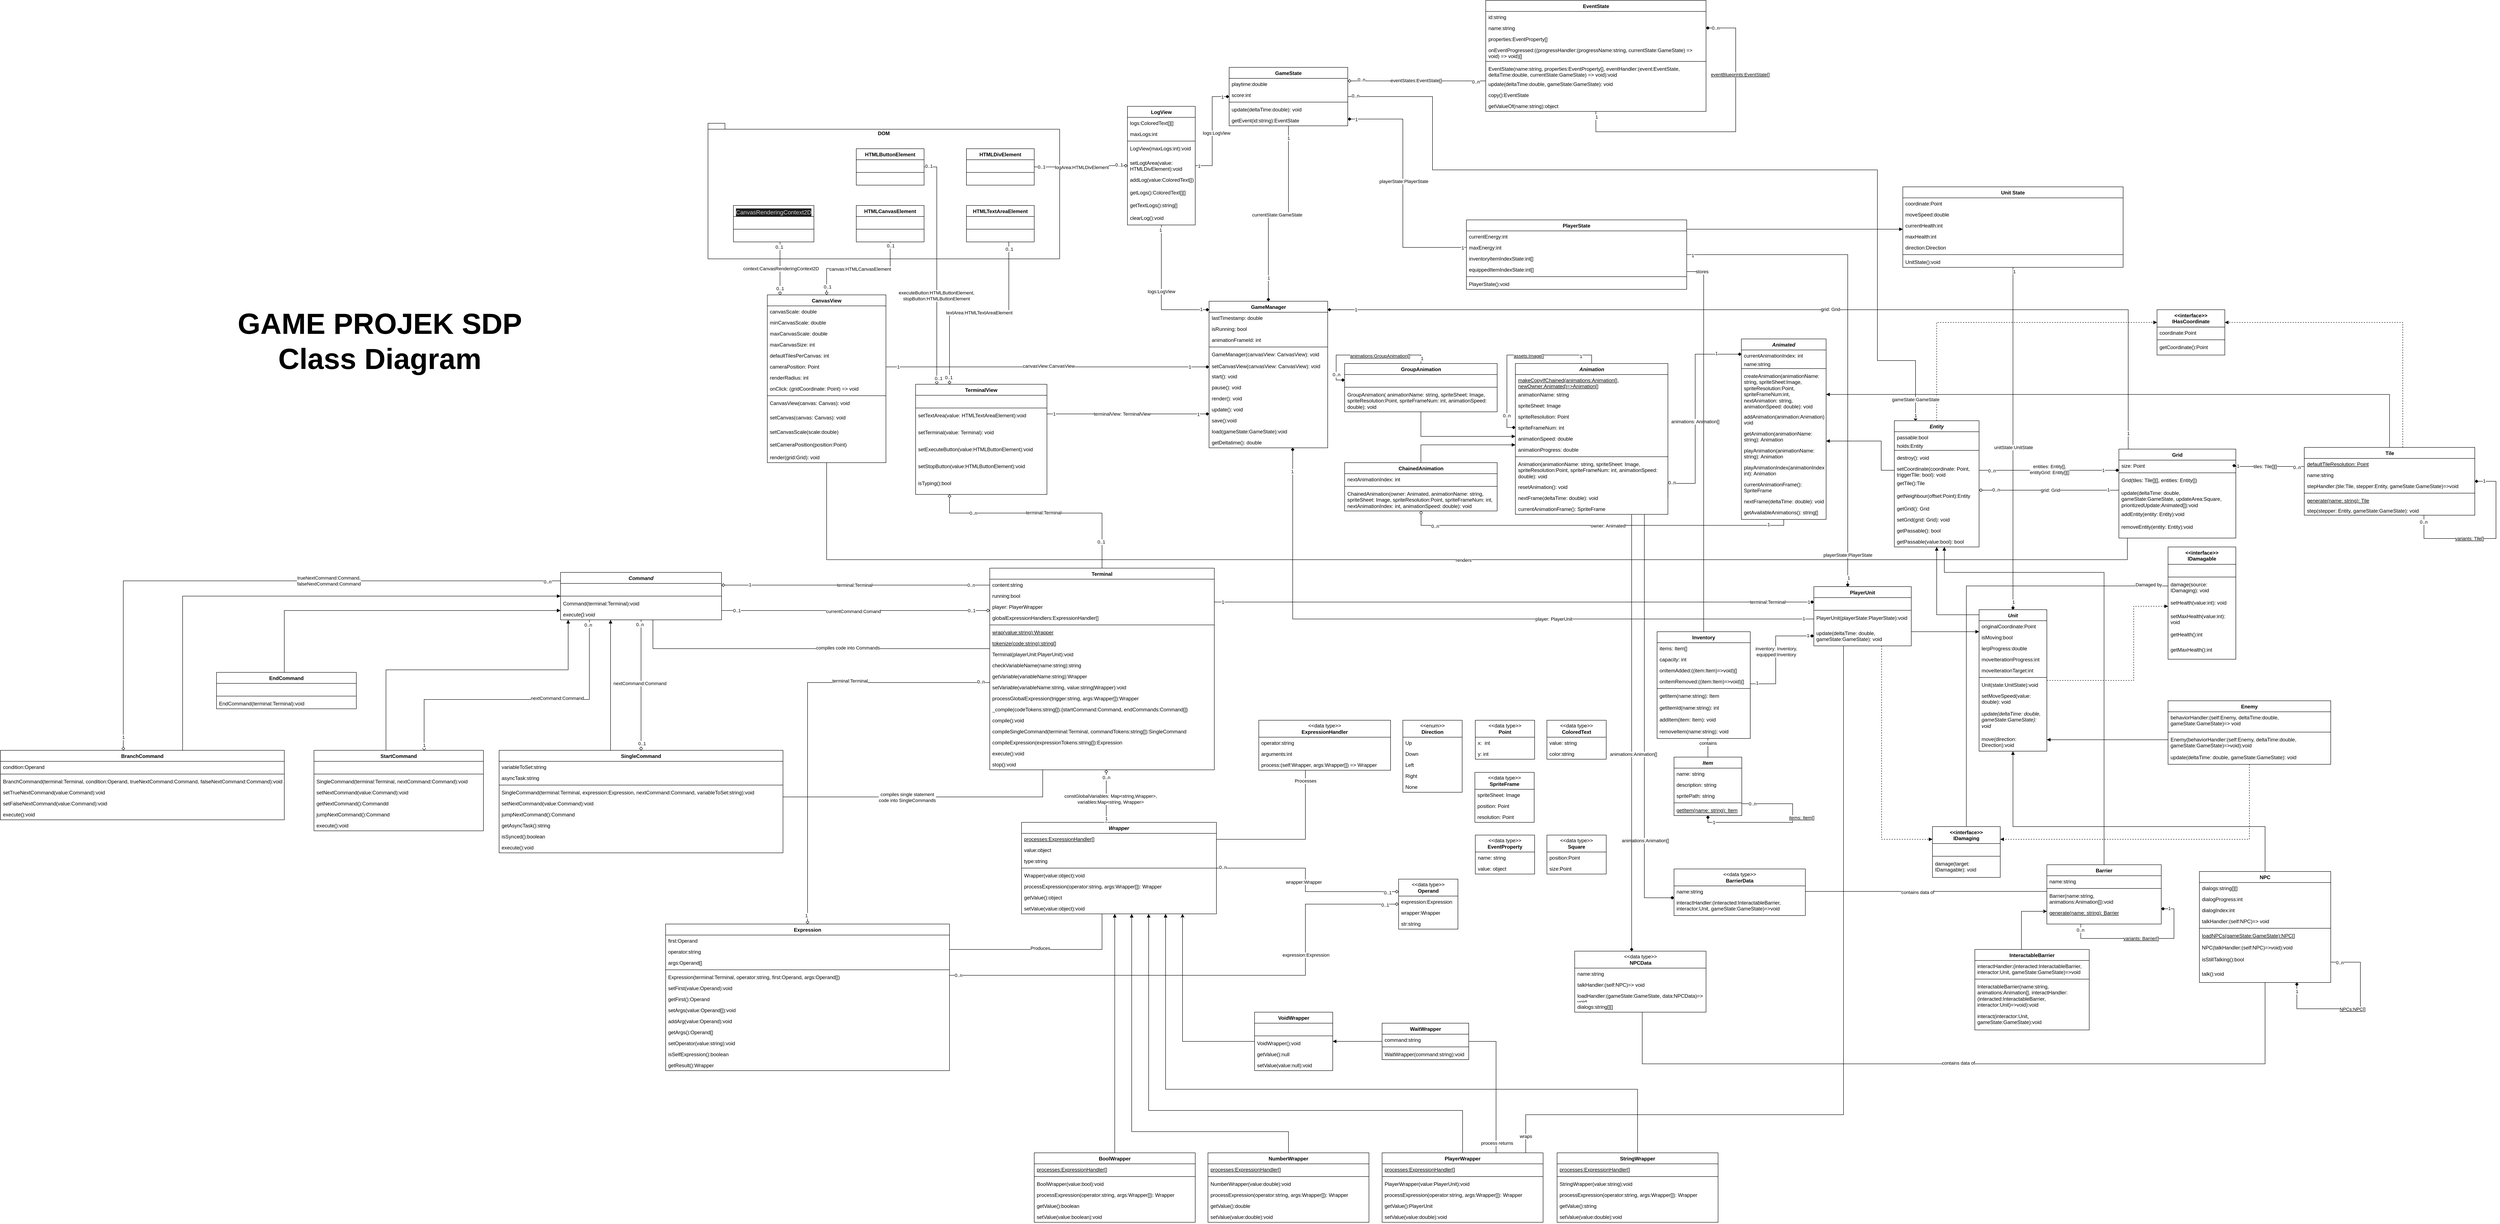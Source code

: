 <mxfile version="22.1.2" type="device">
  <diagram id="C5RBs43oDa-KdzZeNtuy" name="Page-1">
    <mxGraphModel dx="5081" dy="1025" grid="1" gridSize="10" guides="1" tooltips="1" connect="1" arrows="1" fold="1" page="1" pageScale="1" pageWidth="827" pageHeight="1169" math="0" shadow="0">
      <root>
        <mxCell id="WIyWlLk6GJQsqaUBKTNV-0" />
        <mxCell id="WIyWlLk6GJQsqaUBKTNV-1" parent="WIyWlLk6GJQsqaUBKTNV-0" />
        <mxCell id="rZjegIty8my_3wip-gkH-140" style="edgeStyle=orthogonalEdgeStyle;rounded=0;orthogonalLoop=1;jettySize=auto;html=1;endArrow=diamond;endFill=1;" parent="WIyWlLk6GJQsqaUBKTNV-1" source="rZjegIty8my_3wip-gkH-7" target="rZjegIty8my_3wip-gkH-135" edge="1">
          <mxGeometry relative="1" as="geometry">
            <Array as="points">
              <mxPoint x="2192" y="930" />
            </Array>
          </mxGeometry>
        </mxCell>
        <mxCell id="rZjegIty8my_3wip-gkH-207" value="1" style="edgeLabel;html=1;align=center;verticalAlign=middle;resizable=0;points=[];" parent="rZjegIty8my_3wip-gkH-140" vertex="1" connectable="0">
          <mxGeometry x="0.94" relative="1" as="geometry">
            <mxPoint as="offset" />
          </mxGeometry>
        </mxCell>
        <mxCell id="rZjegIty8my_3wip-gkH-208" value="1" style="edgeLabel;html=1;align=center;verticalAlign=middle;resizable=0;points=[];" parent="rZjegIty8my_3wip-gkH-140" vertex="1" connectable="0">
          <mxGeometry x="-0.966" relative="1" as="geometry">
            <mxPoint as="offset" />
          </mxGeometry>
        </mxCell>
        <mxCell id="rZjegIty8my_3wip-gkH-209" value="grid: Grid" style="edgeLabel;html=1;align=center;verticalAlign=middle;resizable=0;points=[];" parent="rZjegIty8my_3wip-gkH-140" vertex="1" connectable="0">
          <mxGeometry x="-0.069" y="-1" relative="1" as="geometry">
            <mxPoint as="offset" />
          </mxGeometry>
        </mxCell>
        <mxCell id="rZjegIty8my_3wip-gkH-7" value="Grid" style="swimlane;fontStyle=1;align=center;verticalAlign=top;childLayout=stackLayout;horizontal=1;startSize=26;horizontalStack=0;resizeParent=1;resizeParentMax=0;resizeLast=0;collapsible=1;marginBottom=0;whiteSpace=wrap;html=1;" parent="WIyWlLk6GJQsqaUBKTNV-1" vertex="1">
          <mxGeometry x="2170" y="1259" width="276" height="210" as="geometry">
            <mxRectangle x="990" y="-550" width="70" height="30" as="alternateBounds" />
          </mxGeometry>
        </mxCell>
        <mxCell id="ATvRBIu8b1MNuLwHgkCy-0" value="size: Point" style="text;strokeColor=none;fillColor=none;align=left;verticalAlign=top;spacingLeft=4;spacingRight=4;overflow=hidden;rotatable=0;points=[[0,0.5],[1,0.5]];portConstraint=eastwest;whiteSpace=wrap;html=1;" parent="rZjegIty8my_3wip-gkH-7" vertex="1">
          <mxGeometry y="26" width="276" height="26" as="geometry" />
        </mxCell>
        <mxCell id="rZjegIty8my_3wip-gkH-9" value="" style="line;strokeWidth=1;fillColor=none;align=left;verticalAlign=middle;spacingTop=-1;spacingLeft=3;spacingRight=3;rotatable=0;labelPosition=right;points=[];portConstraint=eastwest;strokeColor=inherit;" parent="rZjegIty8my_3wip-gkH-7" vertex="1">
          <mxGeometry y="52" width="276" height="8" as="geometry" />
        </mxCell>
        <mxCell id="ATvRBIu8b1MNuLwHgkCy-12" value="Grid(tiles: Tile[][], entities: Entity[])" style="text;strokeColor=none;fillColor=none;align=left;verticalAlign=top;spacingLeft=4;spacingRight=4;overflow=hidden;rotatable=0;points=[[0,0.5],[1,0.5]];portConstraint=eastwest;whiteSpace=wrap;html=1;" parent="rZjegIty8my_3wip-gkH-7" vertex="1">
          <mxGeometry y="60" width="276" height="30" as="geometry" />
        </mxCell>
        <mxCell id="ATvRBIu8b1MNuLwHgkCy-1" value="update(deltaTime: double, gameState:GameState, updateArea:Square, prioritizedUpdate:Animated[]):void" style="text;strokeColor=none;fillColor=none;align=left;verticalAlign=top;spacingLeft=4;spacingRight=4;overflow=hidden;rotatable=0;points=[[0,0.5],[1,0.5]];portConstraint=eastwest;whiteSpace=wrap;html=1;" parent="rZjegIty8my_3wip-gkH-7" vertex="1">
          <mxGeometry y="90" width="276" height="50" as="geometry" />
        </mxCell>
        <mxCell id="ATvRBIu8b1MNuLwHgkCy-5" value="addEntity(entity: Entity):void" style="text;strokeColor=none;fillColor=none;align=left;verticalAlign=top;spacingLeft=4;spacingRight=4;overflow=hidden;rotatable=0;points=[[0,0.5],[1,0.5]];portConstraint=eastwest;whiteSpace=wrap;html=1;" parent="rZjegIty8my_3wip-gkH-7" vertex="1">
          <mxGeometry y="140" width="276" height="30" as="geometry" />
        </mxCell>
        <mxCell id="wb1uhN75TqXF_4sBnK4L-57" value="removeEntity(entity: Entity):void" style="text;strokeColor=none;fillColor=none;align=left;verticalAlign=top;spacingLeft=4;spacingRight=4;overflow=hidden;rotatable=0;points=[[0,0.5],[1,0.5]];portConstraint=eastwest;whiteSpace=wrap;html=1;" parent="rZjegIty8my_3wip-gkH-7" vertex="1">
          <mxGeometry y="170" width="276" height="40" as="geometry" />
        </mxCell>
        <mxCell id="rZjegIty8my_3wip-gkH-156" style="edgeStyle=orthogonalEdgeStyle;rounded=0;orthogonalLoop=1;jettySize=auto;html=1;endArrow=diamond;endFill=1;exitX=1;exitY=0.5;exitDx=0;exitDy=0;entryX=0;entryY=0.5;entryDx=0;entryDy=0;" parent="WIyWlLk6GJQsqaUBKTNV-1" source="rZjegIty8my_3wip-gkH-215" target="ATvRBIu8b1MNuLwHgkCy-135" edge="1">
          <mxGeometry relative="1" as="geometry">
            <mxPoint x="1573" y="1245" as="targetPoint" />
            <Array as="points">
              <mxPoint x="1170" y="1340" />
              <mxPoint x="1170" y="1035" />
            </Array>
          </mxGeometry>
        </mxCell>
        <mxCell id="rZjegIty8my_3wip-gkH-173" value="0..n" style="edgeLabel;html=1;align=center;verticalAlign=middle;resizable=0;points=[];" parent="rZjegIty8my_3wip-gkH-156" vertex="1" connectable="0">
          <mxGeometry x="-0.832" y="2" relative="1" as="geometry">
            <mxPoint as="offset" />
          </mxGeometry>
        </mxCell>
        <mxCell id="rZjegIty8my_3wip-gkH-174" value="1" style="edgeLabel;html=1;align=center;verticalAlign=middle;resizable=0;points=[];" parent="rZjegIty8my_3wip-gkH-156" vertex="1" connectable="0">
          <mxGeometry x="0.77" y="2" relative="1" as="geometry">
            <mxPoint as="offset" />
          </mxGeometry>
        </mxCell>
        <mxCell id="rZjegIty8my_3wip-gkH-184" value="animations: Animation[]" style="edgeLabel;html=1;align=center;verticalAlign=middle;resizable=0;points=[];" parent="rZjegIty8my_3wip-gkH-156" vertex="1" connectable="0">
          <mxGeometry x="-0.044" relative="1" as="geometry">
            <mxPoint as="offset" />
          </mxGeometry>
        </mxCell>
        <mxCell id="PRpqo35_NVqhS4hlkEmP-23" style="edgeStyle=orthogonalEdgeStyle;rounded=0;orthogonalLoop=1;jettySize=auto;html=1;endArrow=diamond;endFill=1;" edge="1" parent="WIyWlLk6GJQsqaUBKTNV-1" source="rZjegIty8my_3wip-gkH-35" target="PRpqo35_NVqhS4hlkEmP-14">
          <mxGeometry relative="1" as="geometry">
            <Array as="points">
              <mxPoint x="1050" y="2318" />
            </Array>
          </mxGeometry>
        </mxCell>
        <mxCell id="PRpqo35_NVqhS4hlkEmP-24" value="animations:Animation[]" style="edgeLabel;html=1;align=center;verticalAlign=middle;resizable=0;points=[];" vertex="1" connectable="0" parent="PRpqo35_NVqhS4hlkEmP-23">
          <mxGeometry x="0.579" y="2" relative="1" as="geometry">
            <mxPoint as="offset" />
          </mxGeometry>
        </mxCell>
        <mxCell id="rZjegIty8my_3wip-gkH-35" value="&lt;i&gt;Animation&lt;/i&gt;" style="swimlane;fontStyle=1;align=center;verticalAlign=top;childLayout=stackLayout;horizontal=1;startSize=26;horizontalStack=0;resizeParent=1;resizeParentMax=0;resizeLast=0;collapsible=1;marginBottom=0;whiteSpace=wrap;html=1;" parent="WIyWlLk6GJQsqaUBKTNV-1" vertex="1">
          <mxGeometry x="745.59" y="1057" width="360" height="356" as="geometry">
            <mxRectangle x="-131" y="-465" width="100" height="30" as="alternateBounds" />
          </mxGeometry>
        </mxCell>
        <mxCell id="roftVuwWODX8qKFxfzQS-22" value="&lt;u&gt;makeCopyIfChained(animations:Animation[], newOwner:Animated)=&amp;gt;Animation[]&lt;/u&gt;" style="text;strokeColor=none;fillColor=none;align=left;verticalAlign=top;spacingLeft=4;spacingRight=4;overflow=hidden;rotatable=0;points=[[0,0.5],[1,0.5]];portConstraint=eastwest;whiteSpace=wrap;html=1;" parent="rZjegIty8my_3wip-gkH-35" vertex="1">
          <mxGeometry y="26" width="360" height="34" as="geometry" />
        </mxCell>
        <mxCell id="PRpqo35_NVqhS4hlkEmP-10" value="animationName: string" style="text;strokeColor=none;fillColor=none;align=left;verticalAlign=top;spacingLeft=4;spacingRight=4;overflow=hidden;rotatable=0;points=[[0,0.5],[1,0.5]];portConstraint=eastwest;whiteSpace=wrap;html=1;" vertex="1" parent="rZjegIty8my_3wip-gkH-35">
          <mxGeometry y="60" width="360" height="26" as="geometry" />
        </mxCell>
        <mxCell id="roftVuwWODX8qKFxfzQS-23" value="spriteSheet: Image" style="text;strokeColor=none;fillColor=none;align=left;verticalAlign=top;spacingLeft=4;spacingRight=4;overflow=hidden;rotatable=0;points=[[0,0.5],[1,0.5]];portConstraint=eastwest;whiteSpace=wrap;html=1;" parent="rZjegIty8my_3wip-gkH-35" vertex="1">
          <mxGeometry y="86" width="360" height="26" as="geometry" />
        </mxCell>
        <mxCell id="roftVuwWODX8qKFxfzQS-24" value="spriteResolution: Point" style="text;strokeColor=none;fillColor=none;align=left;verticalAlign=top;spacingLeft=4;spacingRight=4;overflow=hidden;rotatable=0;points=[[0,0.5],[1,0.5]];portConstraint=eastwest;whiteSpace=wrap;html=1;" parent="rZjegIty8my_3wip-gkH-35" vertex="1">
          <mxGeometry y="112" width="360" height="26" as="geometry" />
        </mxCell>
        <mxCell id="roftVuwWODX8qKFxfzQS-21" value="spriteFrameNum: int" style="text;strokeColor=none;fillColor=none;align=left;verticalAlign=top;spacingLeft=4;spacingRight=4;overflow=hidden;rotatable=0;points=[[0,0.5],[1,0.5]];portConstraint=eastwest;whiteSpace=wrap;html=1;" parent="rZjegIty8my_3wip-gkH-35" vertex="1">
          <mxGeometry y="138" width="360" height="26" as="geometry" />
        </mxCell>
        <mxCell id="rZjegIty8my_3wip-gkH-214" value="animationSpeed: double&lt;br&gt;" style="text;strokeColor=none;fillColor=none;align=left;verticalAlign=top;spacingLeft=4;spacingRight=4;overflow=hidden;rotatable=0;points=[[0,0.5],[1,0.5]];portConstraint=eastwest;whiteSpace=wrap;html=1;" parent="rZjegIty8my_3wip-gkH-35" vertex="1">
          <mxGeometry y="164" width="360" height="26" as="geometry" />
        </mxCell>
        <mxCell id="roftVuwWODX8qKFxfzQS-36" value="animationProgress: double" style="text;strokeColor=none;fillColor=none;align=left;verticalAlign=top;spacingLeft=4;spacingRight=4;overflow=hidden;rotatable=0;points=[[0,0.5],[1,0.5]];portConstraint=eastwest;whiteSpace=wrap;html=1;" parent="rZjegIty8my_3wip-gkH-35" vertex="1">
          <mxGeometry y="190" width="360" height="26" as="geometry" />
        </mxCell>
        <mxCell id="rZjegIty8my_3wip-gkH-37" value="" style="line;strokeWidth=1;fillColor=none;align=left;verticalAlign=middle;spacingTop=-1;spacingLeft=3;spacingRight=3;rotatable=0;labelPosition=right;points=[];portConstraint=eastwest;strokeColor=inherit;" parent="rZjegIty8my_3wip-gkH-35" vertex="1">
          <mxGeometry y="216" width="360" height="8" as="geometry" />
        </mxCell>
        <mxCell id="rZjegIty8my_3wip-gkH-170" value="Animation(animationName: string, spriteSheet: Image, spriteResolution:Point, spriteFrameNum: int, animationSpeed: double): void" style="text;strokeColor=none;fillColor=none;align=left;verticalAlign=top;spacingLeft=4;spacingRight=4;overflow=hidden;rotatable=0;points=[[0,0.5],[1,0.5]];portConstraint=eastwest;whiteSpace=wrap;html=1;" parent="rZjegIty8my_3wip-gkH-35" vertex="1">
          <mxGeometry y="224" width="360" height="54" as="geometry" />
        </mxCell>
        <mxCell id="rZjegIty8my_3wip-gkH-171" value="resetAnimation(): void" style="text;strokeColor=none;fillColor=none;align=left;verticalAlign=top;spacingLeft=4;spacingRight=4;overflow=hidden;rotatable=0;points=[[0,0.5],[1,0.5]];portConstraint=eastwest;whiteSpace=wrap;html=1;" parent="rZjegIty8my_3wip-gkH-35" vertex="1">
          <mxGeometry y="278" width="360" height="26" as="geometry" />
        </mxCell>
        <mxCell id="rZjegIty8my_3wip-gkH-215" value="nextFrame(deltaTime: double): void" style="text;strokeColor=none;fillColor=none;align=left;verticalAlign=top;spacingLeft=4;spacingRight=4;overflow=hidden;rotatable=0;points=[[0,0.5],[1,0.5]];portConstraint=eastwest;whiteSpace=wrap;html=1;" parent="rZjegIty8my_3wip-gkH-35" vertex="1">
          <mxGeometry y="304" width="360" height="26" as="geometry" />
        </mxCell>
        <mxCell id="rZjegIty8my_3wip-gkH-181" value="currentAnimationFrame(): SpriteFrame" style="text;strokeColor=none;fillColor=none;align=left;verticalAlign=top;spacingLeft=4;spacingRight=4;overflow=hidden;rotatable=0;points=[[0,0.5],[1,0.5]];portConstraint=eastwest;whiteSpace=wrap;html=1;" parent="rZjegIty8my_3wip-gkH-35" vertex="1">
          <mxGeometry y="330" width="360" height="26" as="geometry" />
        </mxCell>
        <mxCell id="wb1uhN75TqXF_4sBnK4L-0" style="edgeStyle=orthogonalEdgeStyle;rounded=0;orthogonalLoop=1;jettySize=auto;html=1;entryX=0;entryY=0.5;entryDx=0;entryDy=0;endArrow=diamond;endFill=1;" parent="rZjegIty8my_3wip-gkH-35" source="rZjegIty8my_3wip-gkH-35" target="roftVuwWODX8qKFxfzQS-21" edge="1">
          <mxGeometry relative="1" as="geometry" />
        </mxCell>
        <mxCell id="wb1uhN75TqXF_4sBnK4L-2" value="&lt;u&gt;assets:Image[]&lt;/u&gt;" style="edgeLabel;html=1;align=center;verticalAlign=middle;resizable=0;points=[];" parent="wb1uhN75TqXF_4sBnK4L-0" vertex="1" connectable="0">
          <mxGeometry x="-0.061" y="3" relative="1" as="geometry">
            <mxPoint x="24" y="-1" as="offset" />
          </mxGeometry>
        </mxCell>
        <mxCell id="xnawm_rAH6HHE10GptO4-3" value="0..n" style="edgeLabel;html=1;align=center;verticalAlign=middle;resizable=0;points=[];" parent="wb1uhN75TqXF_4sBnK4L-0" vertex="1" connectable="0">
          <mxGeometry x="0.767" y="-1" relative="1" as="geometry">
            <mxPoint as="offset" />
          </mxGeometry>
        </mxCell>
        <mxCell id="xnawm_rAH6HHE10GptO4-4" value="1" style="edgeLabel;html=1;align=center;verticalAlign=middle;resizable=0;points=[];" parent="wb1uhN75TqXF_4sBnK4L-0" vertex="1" connectable="0">
          <mxGeometry x="-0.776" y="3" relative="1" as="geometry">
            <mxPoint as="offset" />
          </mxGeometry>
        </mxCell>
        <mxCell id="rZjegIty8my_3wip-gkH-134" style="edgeStyle=orthogonalEdgeStyle;rounded=0;orthogonalLoop=1;jettySize=auto;html=1;endArrow=diamond;endFill=1;entryX=1;entryY=0.5;entryDx=0;entryDy=0;" parent="WIyWlLk6GJQsqaUBKTNV-1" source="ATvRBIu8b1MNuLwHgkCy-127" target="ATvRBIu8b1MNuLwHgkCy-0" edge="1">
          <mxGeometry relative="1" as="geometry">
            <mxPoint x="2675" y="1298.018" as="sourcePoint" />
            <mxPoint x="2175" y="1559" as="targetPoint" />
            <Array as="points">
              <mxPoint x="2445" y="1300" />
              <mxPoint x="2445" y="1298" />
            </Array>
          </mxGeometry>
        </mxCell>
        <mxCell id="rZjegIty8my_3wip-gkH-186" value="tiles: Tile[][]" style="edgeLabel;html=1;align=center;verticalAlign=middle;resizable=0;points=[];" parent="rZjegIty8my_3wip-gkH-134" vertex="1" connectable="0">
          <mxGeometry x="0.116" relative="1" as="geometry">
            <mxPoint as="offset" />
          </mxGeometry>
        </mxCell>
        <mxCell id="rZjegIty8my_3wip-gkH-190" value="1" style="edgeLabel;html=1;align=center;verticalAlign=middle;resizable=0;points=[];" parent="rZjegIty8my_3wip-gkH-134" vertex="1" connectable="0">
          <mxGeometry x="0.896" y="-1" relative="1" as="geometry">
            <mxPoint as="offset" />
          </mxGeometry>
        </mxCell>
        <mxCell id="rZjegIty8my_3wip-gkH-191" value="0..n" style="edgeLabel;html=1;align=center;verticalAlign=middle;resizable=0;points=[];" parent="rZjegIty8my_3wip-gkH-134" vertex="1" connectable="0">
          <mxGeometry x="-0.923" y="2" relative="1" as="geometry">
            <mxPoint x="-11" as="offset" />
          </mxGeometry>
        </mxCell>
        <mxCell id="rZjegIty8my_3wip-gkH-155" style="edgeStyle=orthogonalEdgeStyle;rounded=0;orthogonalLoop=1;jettySize=auto;html=1;endArrow=diamond;endFill=1;" parent="WIyWlLk6GJQsqaUBKTNV-1" source="rZjegIty8my_3wip-gkH-45" target="rZjegIty8my_3wip-gkH-63" edge="1">
          <mxGeometry relative="1" as="geometry">
            <Array as="points">
              <mxPoint x="1360" y="1813" />
              <mxPoint x="1360" y="1700" />
            </Array>
          </mxGeometry>
        </mxCell>
        <mxCell id="rZjegIty8my_3wip-gkH-175" value="1" style="edgeLabel;html=1;align=center;verticalAlign=middle;resizable=0;points=[];" parent="rZjegIty8my_3wip-gkH-155" vertex="1" connectable="0">
          <mxGeometry x="-0.878" y="2" relative="1" as="geometry">
            <mxPoint as="offset" />
          </mxGeometry>
        </mxCell>
        <mxCell id="rZjegIty8my_3wip-gkH-176" value="1" style="edgeLabel;html=1;align=center;verticalAlign=middle;resizable=0;points=[];" parent="rZjegIty8my_3wip-gkH-155" vertex="1" connectable="0">
          <mxGeometry x="0.892" y="1" relative="1" as="geometry">
            <mxPoint as="offset" />
          </mxGeometry>
        </mxCell>
        <mxCell id="rZjegIty8my_3wip-gkH-227" value="inventory: Inventory,&lt;br&gt;equipped:Inventory" style="edgeLabel;html=1;align=center;verticalAlign=middle;resizable=0;points=[];" parent="rZjegIty8my_3wip-gkH-155" vertex="1" connectable="0">
          <mxGeometry x="0.036" y="-1" relative="1" as="geometry">
            <mxPoint as="offset" />
          </mxGeometry>
        </mxCell>
        <mxCell id="rZjegIty8my_3wip-gkH-45" value="Inventory" style="swimlane;fontStyle=1;align=center;verticalAlign=top;childLayout=stackLayout;horizontal=1;startSize=26;horizontalStack=0;resizeParent=1;resizeParentMax=0;resizeLast=0;collapsible=1;marginBottom=0;whiteSpace=wrap;html=1;" parent="WIyWlLk6GJQsqaUBKTNV-1" vertex="1">
          <mxGeometry x="1080" y="1690" width="220" height="252" as="geometry">
            <mxRectangle x="209" y="556" width="90" height="30" as="alternateBounds" />
          </mxGeometry>
        </mxCell>
        <mxCell id="rZjegIty8my_3wip-gkH-46" value="items: Item[]" style="text;strokeColor=none;fillColor=none;align=left;verticalAlign=top;spacingLeft=4;spacingRight=4;overflow=hidden;rotatable=0;points=[[0,0.5],[1,0.5]];portConstraint=eastwest;whiteSpace=wrap;html=1;" parent="rZjegIty8my_3wip-gkH-45" vertex="1">
          <mxGeometry y="26" width="220" height="26" as="geometry" />
        </mxCell>
        <mxCell id="roftVuwWODX8qKFxfzQS-13" value="capacity: int" style="text;strokeColor=none;fillColor=none;align=left;verticalAlign=top;spacingLeft=4;spacingRight=4;overflow=hidden;rotatable=0;points=[[0,0.5],[1,0.5]];portConstraint=eastwest;whiteSpace=wrap;html=1;" parent="rZjegIty8my_3wip-gkH-45" vertex="1">
          <mxGeometry y="52" width="220" height="26" as="geometry" />
        </mxCell>
        <mxCell id="ysNWSff8VDfC4Reil-hs-10" value="onItemAdded:((item:Item)=&amp;gt;void)[]" style="text;strokeColor=none;fillColor=none;align=left;verticalAlign=top;spacingLeft=4;spacingRight=4;overflow=hidden;rotatable=0;points=[[0,0.5],[1,0.5]];portConstraint=eastwest;whiteSpace=wrap;html=1;" parent="rZjegIty8my_3wip-gkH-45" vertex="1">
          <mxGeometry y="78" width="220" height="26" as="geometry" />
        </mxCell>
        <mxCell id="ysNWSff8VDfC4Reil-hs-12" value="onItemRemoved:((item:Item)=&amp;gt;void)[]" style="text;strokeColor=none;fillColor=none;align=left;verticalAlign=top;spacingLeft=4;spacingRight=4;overflow=hidden;rotatable=0;points=[[0,0.5],[1,0.5]];portConstraint=eastwest;whiteSpace=wrap;html=1;" parent="rZjegIty8my_3wip-gkH-45" vertex="1">
          <mxGeometry y="104" width="220" height="26" as="geometry" />
        </mxCell>
        <mxCell id="rZjegIty8my_3wip-gkH-47" value="" style="line;strokeWidth=1;fillColor=none;align=left;verticalAlign=middle;spacingTop=-1;spacingLeft=3;spacingRight=3;rotatable=0;labelPosition=right;points=[];portConstraint=eastwest;strokeColor=inherit;" parent="rZjegIty8my_3wip-gkH-45" vertex="1">
          <mxGeometry y="130" width="220" height="8" as="geometry" />
        </mxCell>
        <mxCell id="rZjegIty8my_3wip-gkH-48" value="getItem(name:string): Item" style="text;strokeColor=none;fillColor=none;align=left;verticalAlign=top;spacingLeft=4;spacingRight=4;overflow=hidden;rotatable=0;points=[[0,0.5],[1,0.5]];portConstraint=eastwest;whiteSpace=wrap;html=1;" parent="rZjegIty8my_3wip-gkH-45" vertex="1">
          <mxGeometry y="138" width="220" height="28" as="geometry" />
        </mxCell>
        <mxCell id="ATvRBIu8b1MNuLwHgkCy-91" value="getItemId(name:string): int" style="text;strokeColor=none;fillColor=none;align=left;verticalAlign=top;spacingLeft=4;spacingRight=4;overflow=hidden;rotatable=0;points=[[0,0.5],[1,0.5]];portConstraint=eastwest;whiteSpace=wrap;html=1;" parent="rZjegIty8my_3wip-gkH-45" vertex="1">
          <mxGeometry y="166" width="220" height="28" as="geometry" />
        </mxCell>
        <mxCell id="roftVuwWODX8qKFxfzQS-14" value="addItem(item: Item): void" style="text;strokeColor=none;fillColor=none;align=left;verticalAlign=top;spacingLeft=4;spacingRight=4;overflow=hidden;rotatable=0;points=[[0,0.5],[1,0.5]];portConstraint=eastwest;whiteSpace=wrap;html=1;" parent="rZjegIty8my_3wip-gkH-45" vertex="1">
          <mxGeometry y="194" width="220" height="28" as="geometry" />
        </mxCell>
        <mxCell id="ysNWSff8VDfC4Reil-hs-11" value="removeItem(name:string): void" style="text;strokeColor=none;fillColor=none;align=left;verticalAlign=top;spacingLeft=4;spacingRight=4;overflow=hidden;rotatable=0;points=[[0,0.5],[1,0.5]];portConstraint=eastwest;whiteSpace=wrap;html=1;" parent="rZjegIty8my_3wip-gkH-45" vertex="1">
          <mxGeometry y="222" width="220" height="30" as="geometry" />
        </mxCell>
        <mxCell id="rZjegIty8my_3wip-gkH-153" style="edgeStyle=orthogonalEdgeStyle;rounded=0;orthogonalLoop=1;jettySize=auto;html=1;endArrow=none;endFill=0;" parent="WIyWlLk6GJQsqaUBKTNV-1" source="rZjegIty8my_3wip-gkH-49" target="rZjegIty8my_3wip-gkH-45" edge="1">
          <mxGeometry relative="1" as="geometry">
            <Array as="points">
              <mxPoint x="1200" y="1950" />
              <mxPoint x="1200" y="1950" />
            </Array>
          </mxGeometry>
        </mxCell>
        <mxCell id="ATvRBIu8b1MNuLwHgkCy-70" value="contains" style="edgeLabel;html=1;align=center;verticalAlign=middle;resizable=0;points=[];" parent="rZjegIty8my_3wip-gkH-153" vertex="1" connectable="0">
          <mxGeometry x="-0.015" y="1" relative="1" as="geometry">
            <mxPoint x="1" y="-12" as="offset" />
          </mxGeometry>
        </mxCell>
        <mxCell id="rZjegIty8my_3wip-gkH-49" value="&lt;i&gt;Item&lt;/i&gt;" style="swimlane;fontStyle=1;align=center;verticalAlign=top;childLayout=stackLayout;horizontal=1;startSize=26;horizontalStack=0;resizeParent=1;resizeParentMax=0;resizeLast=0;collapsible=1;marginBottom=0;whiteSpace=wrap;html=1;" parent="WIyWlLk6GJQsqaUBKTNV-1" vertex="1">
          <mxGeometry x="1120" y="1986" width="160" height="138" as="geometry">
            <mxRectangle x="172" y="384" width="70" height="30" as="alternateBounds" />
          </mxGeometry>
        </mxCell>
        <mxCell id="rZjegIty8my_3wip-gkH-50" value="name: string" style="text;strokeColor=none;fillColor=none;align=left;verticalAlign=top;spacingLeft=4;spacingRight=4;overflow=hidden;rotatable=0;points=[[0,0.5],[1,0.5]];portConstraint=eastwest;whiteSpace=wrap;html=1;" parent="rZjegIty8my_3wip-gkH-49" vertex="1">
          <mxGeometry y="26" width="160" height="26" as="geometry" />
        </mxCell>
        <mxCell id="ATvRBIu8b1MNuLwHgkCy-75" value="description: string" style="text;strokeColor=none;fillColor=none;align=left;verticalAlign=top;spacingLeft=4;spacingRight=4;overflow=hidden;rotatable=0;points=[[0,0.5],[1,0.5]];portConstraint=eastwest;whiteSpace=wrap;html=1;" parent="rZjegIty8my_3wip-gkH-49" vertex="1">
          <mxGeometry y="52" width="160" height="26" as="geometry" />
        </mxCell>
        <mxCell id="ATvRBIu8b1MNuLwHgkCy-84" value="spritePath: string" style="text;strokeColor=none;fillColor=none;align=left;verticalAlign=top;spacingLeft=4;spacingRight=4;overflow=hidden;rotatable=0;points=[[0,0.5],[1,0.5]];portConstraint=eastwest;whiteSpace=wrap;html=1;" parent="rZjegIty8my_3wip-gkH-49" vertex="1">
          <mxGeometry y="78" width="160" height="26" as="geometry" />
        </mxCell>
        <mxCell id="rZjegIty8my_3wip-gkH-51" value="" style="line;strokeWidth=1;fillColor=none;align=left;verticalAlign=middle;spacingTop=-1;spacingLeft=3;spacingRight=3;rotatable=0;labelPosition=right;points=[];portConstraint=eastwest;strokeColor=inherit;" parent="rZjegIty8my_3wip-gkH-49" vertex="1">
          <mxGeometry y="104" width="160" height="8" as="geometry" />
        </mxCell>
        <mxCell id="rZjegIty8my_3wip-gkH-52" value="&lt;u&gt;getItem(name: string): Item&lt;/u&gt;" style="text;strokeColor=none;fillColor=none;align=left;verticalAlign=top;spacingLeft=4;spacingRight=4;overflow=hidden;rotatable=0;points=[[0,0.5],[1,0.5]];portConstraint=eastwest;whiteSpace=wrap;html=1;" parent="rZjegIty8my_3wip-gkH-49" vertex="1">
          <mxGeometry y="112" width="160" height="26" as="geometry" />
        </mxCell>
        <mxCell id="rZjegIty8my_3wip-gkH-133" style="edgeStyle=orthogonalEdgeStyle;rounded=0;orthogonalLoop=1;jettySize=auto;html=1;endArrow=diamond;endFill=1;" parent="WIyWlLk6GJQsqaUBKTNV-1" source="ATvRBIu8b1MNuLwHgkCy-24" target="rZjegIty8my_3wip-gkH-7" edge="1">
          <mxGeometry relative="1" as="geometry">
            <mxPoint x="1815" y="1298.043" as="sourcePoint" />
            <mxPoint x="2034.12" y="1309.674" as="targetPoint" />
            <Array as="points">
              <mxPoint x="1994" y="1309" />
              <mxPoint x="1994" y="1309" />
            </Array>
          </mxGeometry>
        </mxCell>
        <mxCell id="rZjegIty8my_3wip-gkH-185" value="entities: Entity[],&lt;br&gt;entityGrid: Entity[][]" style="edgeLabel;html=1;align=center;verticalAlign=middle;resizable=0;points=[];" parent="rZjegIty8my_3wip-gkH-133" vertex="1" connectable="0">
          <mxGeometry x="0.017" y="2" relative="1" as="geometry">
            <mxPoint x="-2" as="offset" />
          </mxGeometry>
        </mxCell>
        <mxCell id="rZjegIty8my_3wip-gkH-188" value="1" style="edgeLabel;html=1;align=center;verticalAlign=middle;resizable=0;points=[];" parent="rZjegIty8my_3wip-gkH-133" vertex="1" connectable="0">
          <mxGeometry x="0.863" y="-3" relative="1" as="geometry">
            <mxPoint x="-15" y="-3" as="offset" />
          </mxGeometry>
        </mxCell>
        <mxCell id="rZjegIty8my_3wip-gkH-189" value="0..n" style="edgeLabel;html=1;align=center;verticalAlign=middle;resizable=0;points=[];" parent="rZjegIty8my_3wip-gkH-133" vertex="1" connectable="0">
          <mxGeometry x="-0.871" y="-2" relative="1" as="geometry">
            <mxPoint x="8" y="-1" as="offset" />
          </mxGeometry>
        </mxCell>
        <mxCell id="xnawm_rAH6HHE10GptO4-199" style="edgeStyle=orthogonalEdgeStyle;rounded=0;orthogonalLoop=1;jettySize=auto;html=1;endArrow=none;endFill=0;" parent="WIyWlLk6GJQsqaUBKTNV-1" source="rZjegIty8my_3wip-gkH-63" target="xnawm_rAH6HHE10GptO4-191" edge="1">
          <mxGeometry relative="1" as="geometry">
            <Array as="points">
              <mxPoint x="1520" y="2830" />
              <mxPoint x="770" y="2830" />
            </Array>
          </mxGeometry>
        </mxCell>
        <mxCell id="xnawm_rAH6HHE10GptO4-200" value="wraps" style="edgeLabel;html=1;align=center;verticalAlign=middle;resizable=0;points=[];" parent="xnawm_rAH6HHE10GptO4-199" vertex="1" connectable="0">
          <mxGeometry x="0.96" relative="1" as="geometry">
            <mxPoint as="offset" />
          </mxGeometry>
        </mxCell>
        <mxCell id="xnawm_rAH6HHE10GptO4-353" style="edgeStyle=orthogonalEdgeStyle;rounded=0;orthogonalLoop=1;jettySize=auto;html=1;endArrow=block;endFill=1;" parent="WIyWlLk6GJQsqaUBKTNV-1" source="rZjegIty8my_3wip-gkH-63" target="xnawm_rAH6HHE10GptO4-326" edge="1">
          <mxGeometry relative="1" as="geometry">
            <Array as="points">
              <mxPoint x="1760" y="1690" />
              <mxPoint x="1760" y="1690" />
            </Array>
          </mxGeometry>
        </mxCell>
        <mxCell id="ysNWSff8VDfC4Reil-hs-3" style="edgeStyle=orthogonalEdgeStyle;rounded=0;orthogonalLoop=1;jettySize=auto;html=1;endArrow=block;endFill=1;dashed=1;" parent="WIyWlLk6GJQsqaUBKTNV-1" source="rZjegIty8my_3wip-gkH-63" target="ATvRBIu8b1MNuLwHgkCy-118" edge="1">
          <mxGeometry relative="1" as="geometry">
            <Array as="points">
              <mxPoint x="1610" y="2180" />
            </Array>
          </mxGeometry>
        </mxCell>
        <mxCell id="rZjegIty8my_3wip-gkH-63" value="PlayerUnit" style="swimlane;fontStyle=1;align=center;verticalAlign=top;childLayout=stackLayout;horizontal=1;startSize=26;horizontalStack=0;resizeParent=1;resizeParentMax=0;resizeLast=0;collapsible=1;marginBottom=0;whiteSpace=wrap;html=1;" parent="WIyWlLk6GJQsqaUBKTNV-1" vertex="1">
          <mxGeometry x="1450" y="1583.5" width="230" height="140" as="geometry">
            <mxRectangle x="400" y="392" width="80" height="30" as="alternateBounds" />
          </mxGeometry>
        </mxCell>
        <mxCell id="xnawm_rAH6HHE10GptO4-252" value="&amp;nbsp;" style="text;strokeColor=none;fillColor=none;align=left;verticalAlign=top;spacingLeft=4;spacingRight=4;overflow=hidden;rotatable=0;points=[[0,0.5],[1,0.5]];portConstraint=eastwest;whiteSpace=wrap;html=1;" parent="rZjegIty8my_3wip-gkH-63" vertex="1">
          <mxGeometry y="26" width="230" height="26" as="geometry" />
        </mxCell>
        <mxCell id="rZjegIty8my_3wip-gkH-65" value="" style="line;strokeWidth=1;fillColor=none;align=left;verticalAlign=middle;spacingTop=-1;spacingLeft=3;spacingRight=3;rotatable=0;labelPosition=right;points=[];portConstraint=eastwest;strokeColor=inherit;" parent="rZjegIty8my_3wip-gkH-63" vertex="1">
          <mxGeometry y="52" width="230" height="8" as="geometry" />
        </mxCell>
        <mxCell id="rZjegIty8my_3wip-gkH-66" value="PlayerUnit(playerState:PlayerState):void" style="text;strokeColor=none;fillColor=none;align=left;verticalAlign=top;spacingLeft=4;spacingRight=4;overflow=hidden;rotatable=0;points=[[0,0.5],[1,0.5]];portConstraint=eastwest;whiteSpace=wrap;html=1;" parent="rZjegIty8my_3wip-gkH-63" vertex="1">
          <mxGeometry y="60" width="230" height="36" as="geometry" />
        </mxCell>
        <mxCell id="grkpc-0bP40n8Ppt4jhJ-10" value="update(deltaTime: double, gameState:GameState): void" style="text;strokeColor=none;fillColor=none;align=left;verticalAlign=top;spacingLeft=4;spacingRight=4;overflow=hidden;rotatable=0;points=[[0,0.5],[1,0.5]];portConstraint=eastwest;whiteSpace=wrap;html=1;" parent="rZjegIty8my_3wip-gkH-63" vertex="1">
          <mxGeometry y="96" width="230" height="44" as="geometry" />
        </mxCell>
        <mxCell id="ATvRBIu8b1MNuLwHgkCy-115" style="edgeStyle=orthogonalEdgeStyle;rounded=0;orthogonalLoop=1;jettySize=auto;html=1;endArrow=block;endFill=1;" parent="WIyWlLk6GJQsqaUBKTNV-1" source="rZjegIty8my_3wip-gkH-84" target="ATvRBIu8b1MNuLwHgkCy-24" edge="1">
          <mxGeometry relative="1" as="geometry">
            <mxPoint x="1758" y="1258.43" as="targetPoint" />
            <Array as="points">
              <mxPoint x="2135" y="1550" />
              <mxPoint x="1758" y="1550" />
            </Array>
          </mxGeometry>
        </mxCell>
        <mxCell id="rZjegIty8my_3wip-gkH-84" value="Barrier" style="swimlane;fontStyle=1;align=center;verticalAlign=top;childLayout=stackLayout;horizontal=1;startSize=26;horizontalStack=0;resizeParent=1;resizeParentMax=0;resizeLast=0;collapsible=1;marginBottom=0;whiteSpace=wrap;html=1;" parent="WIyWlLk6GJQsqaUBKTNV-1" vertex="1">
          <mxGeometry x="2000" y="2240" width="270" height="140" as="geometry" />
        </mxCell>
        <mxCell id="rZjegIty8my_3wip-gkH-85" value="name:string" style="text;strokeColor=none;fillColor=none;align=left;verticalAlign=top;spacingLeft=4;spacingRight=4;overflow=hidden;rotatable=0;points=[[0,0.5],[1,0.5]];portConstraint=eastwest;whiteSpace=wrap;html=1;" parent="rZjegIty8my_3wip-gkH-84" vertex="1">
          <mxGeometry y="26" width="270" height="26" as="geometry" />
        </mxCell>
        <mxCell id="rZjegIty8my_3wip-gkH-86" value="" style="line;strokeWidth=1;fillColor=none;align=left;verticalAlign=middle;spacingTop=-1;spacingLeft=3;spacingRight=3;rotatable=0;labelPosition=right;points=[];portConstraint=eastwest;strokeColor=inherit;" parent="rZjegIty8my_3wip-gkH-84" vertex="1">
          <mxGeometry y="52" width="270" height="8" as="geometry" />
        </mxCell>
        <mxCell id="ysNWSff8VDfC4Reil-hs-2" value="Barrier(name:string, animations:Animation[]):void" style="text;strokeColor=none;fillColor=none;align=left;verticalAlign=top;spacingLeft=4;spacingRight=4;overflow=hidden;rotatable=0;points=[[0,0.5],[1,0.5]];portConstraint=eastwest;whiteSpace=wrap;html=1;" parent="rZjegIty8my_3wip-gkH-84" vertex="1">
          <mxGeometry y="60" width="270" height="40" as="geometry" />
        </mxCell>
        <mxCell id="rZjegIty8my_3wip-gkH-87" value="&lt;u&gt;generate(name: string): Barrier&lt;/u&gt;" style="text;strokeColor=none;fillColor=none;align=left;verticalAlign=top;spacingLeft=4;spacingRight=4;overflow=hidden;rotatable=0;points=[[0,0.5],[1,0.5]];portConstraint=eastwest;whiteSpace=wrap;html=1;" parent="rZjegIty8my_3wip-gkH-84" vertex="1">
          <mxGeometry y="100" width="270" height="40" as="geometry" />
        </mxCell>
        <mxCell id="rZjegIty8my_3wip-gkH-135" value="GameManager" style="swimlane;fontStyle=1;align=center;verticalAlign=top;childLayout=stackLayout;horizontal=1;startSize=26;horizontalStack=0;resizeParent=1;resizeParentMax=0;resizeLast=0;collapsible=1;marginBottom=0;whiteSpace=wrap;html=1;" parent="WIyWlLk6GJQsqaUBKTNV-1" vertex="1">
          <mxGeometry x="22.59" y="910" width="280" height="346" as="geometry" />
        </mxCell>
        <mxCell id="rZjegIty8my_3wip-gkH-136" value="lastTimestamp: double" style="text;strokeColor=none;fillColor=none;align=left;verticalAlign=top;spacingLeft=4;spacingRight=4;overflow=hidden;rotatable=0;points=[[0,0.5],[1,0.5]];portConstraint=eastwest;whiteSpace=wrap;html=1;" parent="rZjegIty8my_3wip-gkH-135" vertex="1">
          <mxGeometry y="26" width="280" height="26" as="geometry" />
        </mxCell>
        <mxCell id="roftVuwWODX8qKFxfzQS-43" value="isRunning: bool" style="text;strokeColor=none;fillColor=none;align=left;verticalAlign=top;spacingLeft=4;spacingRight=4;overflow=hidden;rotatable=0;points=[[0,0.5],[1,0.5]];portConstraint=eastwest;whiteSpace=wrap;html=1;" parent="rZjegIty8my_3wip-gkH-135" vertex="1">
          <mxGeometry y="52" width="280" height="26" as="geometry" />
        </mxCell>
        <mxCell id="roftVuwWODX8qKFxfzQS-44" value="animationFrameId: int" style="text;strokeColor=none;fillColor=none;align=left;verticalAlign=top;spacingLeft=4;spacingRight=4;overflow=hidden;rotatable=0;points=[[0,0.5],[1,0.5]];portConstraint=eastwest;whiteSpace=wrap;html=1;" parent="rZjegIty8my_3wip-gkH-135" vertex="1">
          <mxGeometry y="78" width="280" height="26" as="geometry" />
        </mxCell>
        <mxCell id="rZjegIty8my_3wip-gkH-137" value="" style="line;strokeWidth=1;fillColor=none;align=left;verticalAlign=middle;spacingTop=-1;spacingLeft=3;spacingRight=3;rotatable=0;labelPosition=right;points=[];portConstraint=eastwest;strokeColor=inherit;" parent="rZjegIty8my_3wip-gkH-135" vertex="1">
          <mxGeometry y="104" width="280" height="8" as="geometry" />
        </mxCell>
        <mxCell id="rZjegIty8my_3wip-gkH-138" value="GameManager(canvasView: CanvasView): void" style="text;strokeColor=none;fillColor=none;align=left;verticalAlign=top;spacingLeft=4;spacingRight=4;overflow=hidden;rotatable=0;points=[[0,0.5],[1,0.5]];portConstraint=eastwest;whiteSpace=wrap;html=1;" parent="rZjegIty8my_3wip-gkH-135" vertex="1">
          <mxGeometry y="112" width="280" height="28" as="geometry" />
        </mxCell>
        <mxCell id="roftVuwWODX8qKFxfzQS-42" value="setCanvasView(canvasView: CanvasView): void" style="text;strokeColor=none;fillColor=none;align=left;verticalAlign=top;spacingLeft=4;spacingRight=4;overflow=hidden;rotatable=0;points=[[0,0.5],[1,0.5]];portConstraint=eastwest;whiteSpace=wrap;html=1;" parent="rZjegIty8my_3wip-gkH-135" vertex="1">
          <mxGeometry y="140" width="280" height="24" as="geometry" />
        </mxCell>
        <mxCell id="roftVuwWODX8qKFxfzQS-40" value="start(): void" style="text;strokeColor=none;fillColor=none;align=left;verticalAlign=top;spacingLeft=4;spacingRight=4;overflow=hidden;rotatable=0;points=[[0,0.5],[1,0.5]];portConstraint=eastwest;whiteSpace=wrap;html=1;" parent="rZjegIty8my_3wip-gkH-135" vertex="1">
          <mxGeometry y="164" width="280" height="26" as="geometry" />
        </mxCell>
        <mxCell id="roftVuwWODX8qKFxfzQS-38" value="pause(): void" style="text;strokeColor=none;fillColor=none;align=left;verticalAlign=top;spacingLeft=4;spacingRight=4;overflow=hidden;rotatable=0;points=[[0,0.5],[1,0.5]];portConstraint=eastwest;whiteSpace=wrap;html=1;" parent="rZjegIty8my_3wip-gkH-135" vertex="1">
          <mxGeometry y="190" width="280" height="26" as="geometry" />
        </mxCell>
        <mxCell id="roftVuwWODX8qKFxfzQS-37" value="render(): void" style="text;strokeColor=none;fillColor=none;align=left;verticalAlign=top;spacingLeft=4;spacingRight=4;overflow=hidden;rotatable=0;points=[[0,0.5],[1,0.5]];portConstraint=eastwest;whiteSpace=wrap;html=1;" parent="rZjegIty8my_3wip-gkH-135" vertex="1">
          <mxGeometry y="216" width="280" height="26" as="geometry" />
        </mxCell>
        <mxCell id="xnawm_rAH6HHE10GptO4-359" value="update(): void" style="text;strokeColor=none;fillColor=none;align=left;verticalAlign=top;spacingLeft=4;spacingRight=4;overflow=hidden;rotatable=0;points=[[0,0.5],[1,0.5]];portConstraint=eastwest;whiteSpace=wrap;html=1;" parent="rZjegIty8my_3wip-gkH-135" vertex="1">
          <mxGeometry y="242" width="280" height="26" as="geometry" />
        </mxCell>
        <mxCell id="xnawm_rAH6HHE10GptO4-360" value="save():void" style="text;strokeColor=none;fillColor=none;align=left;verticalAlign=top;spacingLeft=4;spacingRight=4;overflow=hidden;rotatable=0;points=[[0,0.5],[1,0.5]];portConstraint=eastwest;whiteSpace=wrap;html=1;" parent="rZjegIty8my_3wip-gkH-135" vertex="1">
          <mxGeometry y="268" width="280" height="26" as="geometry" />
        </mxCell>
        <mxCell id="roftVuwWODX8qKFxfzQS-15" value="load(gameState:GameState):void" style="text;strokeColor=none;fillColor=none;align=left;verticalAlign=top;spacingLeft=4;spacingRight=4;overflow=hidden;rotatable=0;points=[[0,0.5],[1,0.5]];portConstraint=eastwest;whiteSpace=wrap;html=1;" parent="rZjegIty8my_3wip-gkH-135" vertex="1">
          <mxGeometry y="294" width="280" height="26" as="geometry" />
        </mxCell>
        <mxCell id="ATvRBIu8b1MNuLwHgkCy-94" value="getDeltatime(): double" style="text;strokeColor=none;fillColor=none;align=left;verticalAlign=top;spacingLeft=4;spacingRight=4;overflow=hidden;rotatable=0;points=[[0,0.5],[1,0.5]];portConstraint=eastwest;whiteSpace=wrap;html=1;" parent="rZjegIty8my_3wip-gkH-135" vertex="1">
          <mxGeometry y="320" width="280" height="26" as="geometry" />
        </mxCell>
        <mxCell id="rZjegIty8my_3wip-gkH-220" style="edgeStyle=orthogonalEdgeStyle;rounded=0;orthogonalLoop=1;jettySize=auto;html=1;endArrow=diamond;endFill=1;" parent="WIyWlLk6GJQsqaUBKTNV-1" source="grkpc-0bP40n8Ppt4jhJ-17" target="rZjegIty8my_3wip-gkH-135" edge="1">
          <mxGeometry relative="1" as="geometry">
            <Array as="points">
              <mxPoint x="10" y="1176" />
              <mxPoint x="10" y="1176" />
            </Array>
          </mxGeometry>
        </mxCell>
        <mxCell id="rZjegIty8my_3wip-gkH-224" value="1" style="edgeLabel;html=1;align=center;verticalAlign=middle;resizable=0;points=[];" parent="rZjegIty8my_3wip-gkH-220" vertex="1" connectable="0">
          <mxGeometry x="-0.913" relative="1" as="geometry">
            <mxPoint as="offset" />
          </mxGeometry>
        </mxCell>
        <mxCell id="rZjegIty8my_3wip-gkH-225" value="1" style="edgeLabel;html=1;align=center;verticalAlign=middle;resizable=0;points=[];" parent="rZjegIty8my_3wip-gkH-220" vertex="1" connectable="0">
          <mxGeometry x="0.923" y="-1" relative="1" as="geometry">
            <mxPoint x="-11" as="offset" />
          </mxGeometry>
        </mxCell>
        <mxCell id="rZjegIty8my_3wip-gkH-226" value="terminalView: TerminalView" style="edgeLabel;html=1;align=center;verticalAlign=middle;resizable=0;points=[];" parent="rZjegIty8my_3wip-gkH-220" vertex="1" connectable="0">
          <mxGeometry x="0.021" relative="1" as="geometry">
            <mxPoint x="-19" as="offset" />
          </mxGeometry>
        </mxCell>
        <mxCell id="grkpc-0bP40n8Ppt4jhJ-26" style="edgeStyle=orthogonalEdgeStyle;rounded=0;orthogonalLoop=1;jettySize=auto;html=1;endArrow=diamond;endFill=0;" parent="WIyWlLk6GJQsqaUBKTNV-1" source="rZjegIty8my_3wip-gkH-216" target="grkpc-0bP40n8Ppt4jhJ-17" edge="1">
          <mxGeometry relative="1" as="geometry">
            <Array as="points">
              <mxPoint x="-230" y="1410" />
              <mxPoint x="-590" y="1410" />
            </Array>
          </mxGeometry>
        </mxCell>
        <mxCell id="grkpc-0bP40n8Ppt4jhJ-27" value="0..n" style="edgeLabel;html=1;align=center;verticalAlign=middle;resizable=0;points=[];" parent="grkpc-0bP40n8Ppt4jhJ-26" vertex="1" connectable="0">
          <mxGeometry x="0.626" relative="1" as="geometry">
            <mxPoint as="offset" />
          </mxGeometry>
        </mxCell>
        <mxCell id="grkpc-0bP40n8Ppt4jhJ-28" value="0..1" style="edgeLabel;html=1;align=center;verticalAlign=middle;resizable=0;points=[];" parent="grkpc-0bP40n8Ppt4jhJ-26" vertex="1" connectable="0">
          <mxGeometry x="-0.768" y="2" relative="1" as="geometry">
            <mxPoint as="offset" />
          </mxGeometry>
        </mxCell>
        <mxCell id="grkpc-0bP40n8Ppt4jhJ-33" value="terminal:Terminal" style="edgeLabel;html=1;align=center;verticalAlign=middle;resizable=0;points=[];" parent="grkpc-0bP40n8Ppt4jhJ-26" vertex="1" connectable="0">
          <mxGeometry x="0.006" y="-1" relative="1" as="geometry">
            <mxPoint as="offset" />
          </mxGeometry>
        </mxCell>
        <mxCell id="xnawm_rAH6HHE10GptO4-52" style="edgeStyle=orthogonalEdgeStyle;rounded=0;orthogonalLoop=1;jettySize=auto;html=1;endArrow=diamond;endFill=0;" parent="WIyWlLk6GJQsqaUBKTNV-1" target="xnawm_rAH6HHE10GptO4-44" edge="1">
          <mxGeometry relative="1" as="geometry">
            <mxPoint x="-495" y="1580" as="sourcePoint" />
            <mxPoint x="-660" y="1580" as="targetPoint" />
            <Array as="points">
              <mxPoint x="-700" y="1580" />
              <mxPoint x="-700" y="1580" />
            </Array>
          </mxGeometry>
        </mxCell>
        <mxCell id="xnawm_rAH6HHE10GptO4-53" value="1" style="edgeLabel;html=1;align=center;verticalAlign=middle;resizable=0;points=[];" parent="xnawm_rAH6HHE10GptO4-52" vertex="1" connectable="0">
          <mxGeometry x="0.79" y="-1" relative="1" as="geometry">
            <mxPoint as="offset" />
          </mxGeometry>
        </mxCell>
        <mxCell id="xnawm_rAH6HHE10GptO4-54" value="0..n" style="edgeLabel;html=1;align=center;verticalAlign=middle;resizable=0;points=[];" parent="xnawm_rAH6HHE10GptO4-52" vertex="1" connectable="0">
          <mxGeometry x="-0.885" relative="1" as="geometry">
            <mxPoint x="-8" as="offset" />
          </mxGeometry>
        </mxCell>
        <mxCell id="xnawm_rAH6HHE10GptO4-55" value="terminal:Terminal" style="edgeLabel;html=1;align=center;verticalAlign=middle;resizable=0;points=[];" parent="xnawm_rAH6HHE10GptO4-52" vertex="1" connectable="0">
          <mxGeometry x="0.008" relative="1" as="geometry">
            <mxPoint as="offset" />
          </mxGeometry>
        </mxCell>
        <mxCell id="xnawm_rAH6HHE10GptO4-109" style="edgeStyle=orthogonalEdgeStyle;rounded=0;orthogonalLoop=1;jettySize=auto;html=1;endArrow=diamond;endFill=0;" parent="WIyWlLk6GJQsqaUBKTNV-1" source="rZjegIty8my_3wip-gkH-216" target="xnawm_rAH6HHE10GptO4-83" edge="1">
          <mxGeometry relative="1" as="geometry">
            <Array as="points">
              <mxPoint x="-925" y="1810" />
            </Array>
          </mxGeometry>
        </mxCell>
        <mxCell id="xnawm_rAH6HHE10GptO4-110" value="1" style="edgeLabel;html=1;align=center;verticalAlign=middle;resizable=0;points=[];" parent="xnawm_rAH6HHE10GptO4-109" vertex="1" connectable="0">
          <mxGeometry x="0.96" y="-3" relative="1" as="geometry">
            <mxPoint as="offset" />
          </mxGeometry>
        </mxCell>
        <mxCell id="xnawm_rAH6HHE10GptO4-112" value="0..n" style="edgeLabel;html=1;align=center;verticalAlign=middle;resizable=0;points=[];" parent="xnawm_rAH6HHE10GptO4-109" vertex="1" connectable="0">
          <mxGeometry x="-0.958" y="-2" relative="1" as="geometry">
            <mxPoint as="offset" />
          </mxGeometry>
        </mxCell>
        <mxCell id="xnawm_rAH6HHE10GptO4-113" value="terminal:Terminal" style="edgeLabel;html=1;align=center;verticalAlign=middle;resizable=0;points=[];" parent="xnawm_rAH6HHE10GptO4-109" vertex="1" connectable="0">
          <mxGeometry x="-0.34" y="-4" relative="1" as="geometry">
            <mxPoint as="offset" />
          </mxGeometry>
        </mxCell>
        <mxCell id="rZjegIty8my_3wip-gkH-216" value="Terminal" style="swimlane;fontStyle=1;align=center;verticalAlign=top;childLayout=stackLayout;horizontal=1;startSize=26;horizontalStack=0;resizeParent=1;resizeParentMax=0;resizeLast=0;collapsible=1;marginBottom=0;whiteSpace=wrap;html=1;" parent="WIyWlLk6GJQsqaUBKTNV-1" vertex="1">
          <mxGeometry x="-495" y="1540" width="530" height="476" as="geometry" />
        </mxCell>
        <mxCell id="rZjegIty8my_3wip-gkH-217" value="content:string" style="text;strokeColor=none;fillColor=none;align=left;verticalAlign=top;spacingLeft=4;spacingRight=4;overflow=hidden;rotatable=0;points=[[0,0.5],[1,0.5]];portConstraint=eastwest;whiteSpace=wrap;html=1;" parent="rZjegIty8my_3wip-gkH-216" vertex="1">
          <mxGeometry y="26" width="530" height="26" as="geometry" />
        </mxCell>
        <mxCell id="grkpc-0bP40n8Ppt4jhJ-80" value="running:bool" style="text;strokeColor=none;fillColor=none;align=left;verticalAlign=top;spacingLeft=4;spacingRight=4;overflow=hidden;rotatable=0;points=[[0,0.5],[1,0.5]];portConstraint=eastwest;whiteSpace=wrap;html=1;" parent="rZjegIty8my_3wip-gkH-216" vertex="1">
          <mxGeometry y="52" width="530" height="26" as="geometry" />
        </mxCell>
        <mxCell id="xnawm_rAH6HHE10GptO4-7" value="player: PlayerWrapper" style="text;strokeColor=none;fillColor=none;align=left;verticalAlign=top;spacingLeft=4;spacingRight=4;overflow=hidden;rotatable=0;points=[[0,0.5],[1,0.5]];portConstraint=eastwest;whiteSpace=wrap;html=1;" parent="rZjegIty8my_3wip-gkH-216" vertex="1">
          <mxGeometry y="78" width="530" height="26" as="geometry" />
        </mxCell>
        <mxCell id="xnawm_rAH6HHE10GptO4-126" value="globalExpressionHandlers:ExpressionHandler[]" style="text;strokeColor=none;fillColor=none;align=left;verticalAlign=top;spacingLeft=4;spacingRight=4;overflow=hidden;rotatable=0;points=[[0,0.5],[1,0.5]];portConstraint=eastwest;whiteSpace=wrap;html=1;" parent="rZjegIty8my_3wip-gkH-216" vertex="1">
          <mxGeometry y="104" width="530" height="26" as="geometry" />
        </mxCell>
        <mxCell id="rZjegIty8my_3wip-gkH-218" value="" style="line;strokeWidth=1;fillColor=none;align=left;verticalAlign=middle;spacingTop=-1;spacingLeft=3;spacingRight=3;rotatable=0;labelPosition=right;points=[];portConstraint=eastwest;strokeColor=inherit;" parent="rZjegIty8my_3wip-gkH-216" vertex="1">
          <mxGeometry y="130" width="530" height="8" as="geometry" />
        </mxCell>
        <mxCell id="rZjegIty8my_3wip-gkH-219" value="&lt;u&gt;wrap(value:string):Wrapper&lt;/u&gt;" style="text;strokeColor=none;fillColor=none;align=left;verticalAlign=top;spacingLeft=4;spacingRight=4;overflow=hidden;rotatable=0;points=[[0,0.5],[1,0.5]];portConstraint=eastwest;whiteSpace=wrap;html=1;" parent="rZjegIty8my_3wip-gkH-216" vertex="1">
          <mxGeometry y="138" width="530" height="26" as="geometry" />
        </mxCell>
        <mxCell id="xnawm_rAH6HHE10GptO4-35" value="&lt;u&gt;tokenize(code:string):string[]&lt;/u&gt;" style="text;strokeColor=none;fillColor=none;align=left;verticalAlign=top;spacingLeft=4;spacingRight=4;overflow=hidden;rotatable=0;points=[[0,0.5],[1,0.5]];portConstraint=eastwest;whiteSpace=wrap;html=1;" parent="rZjegIty8my_3wip-gkH-216" vertex="1">
          <mxGeometry y="164" width="530" height="26" as="geometry" />
        </mxCell>
        <mxCell id="xnawm_rAH6HHE10GptO4-34" value="Terminal(playerUnit:PlayerUnit):void" style="text;strokeColor=none;fillColor=none;align=left;verticalAlign=top;spacingLeft=4;spacingRight=4;overflow=hidden;rotatable=0;points=[[0,0.5],[1,0.5]];portConstraint=eastwest;whiteSpace=wrap;html=1;" parent="rZjegIty8my_3wip-gkH-216" vertex="1">
          <mxGeometry y="190" width="530" height="26" as="geometry" />
        </mxCell>
        <mxCell id="xnawm_rAH6HHE10GptO4-36" value="checkVariableName(name:string):string" style="text;strokeColor=none;fillColor=none;align=left;verticalAlign=top;spacingLeft=4;spacingRight=4;overflow=hidden;rotatable=0;points=[[0,0.5],[1,0.5]];portConstraint=eastwest;whiteSpace=wrap;html=1;" parent="rZjegIty8my_3wip-gkH-216" vertex="1">
          <mxGeometry y="216" width="530" height="26" as="geometry" />
        </mxCell>
        <mxCell id="xnawm_rAH6HHE10GptO4-37" value="getVariable(variableName:string):Wrapper" style="text;strokeColor=none;fillColor=none;align=left;verticalAlign=top;spacingLeft=4;spacingRight=4;overflow=hidden;rotatable=0;points=[[0,0.5],[1,0.5]];portConstraint=eastwest;whiteSpace=wrap;html=1;" parent="rZjegIty8my_3wip-gkH-216" vertex="1">
          <mxGeometry y="242" width="530" height="26" as="geometry" />
        </mxCell>
        <mxCell id="xnawm_rAH6HHE10GptO4-40" value="setVariable(variableName:string, value:string|Wrapper):void" style="text;strokeColor=none;fillColor=none;align=left;verticalAlign=top;spacingLeft=4;spacingRight=4;overflow=hidden;rotatable=0;points=[[0,0.5],[1,0.5]];portConstraint=eastwest;whiteSpace=wrap;html=1;" parent="rZjegIty8my_3wip-gkH-216" vertex="1">
          <mxGeometry y="268" width="530" height="26" as="geometry" />
        </mxCell>
        <mxCell id="xnawm_rAH6HHE10GptO4-38" value="processGlobalExpression(trigger:string, args:Wrapper[]):Wrapper" style="text;strokeColor=none;fillColor=none;align=left;verticalAlign=top;spacingLeft=4;spacingRight=4;overflow=hidden;rotatable=0;points=[[0,0.5],[1,0.5]];portConstraint=eastwest;whiteSpace=wrap;html=1;" parent="rZjegIty8my_3wip-gkH-216" vertex="1">
          <mxGeometry y="294" width="530" height="26" as="geometry" />
        </mxCell>
        <mxCell id="xnawm_rAH6HHE10GptO4-43" value="_compile(codeTokens:string[]):{startCommand:Command, endCommands:Command[]}" style="text;strokeColor=none;fillColor=none;align=left;verticalAlign=top;spacingLeft=4;spacingRight=4;overflow=hidden;rotatable=0;points=[[0,0.5],[1,0.5]];portConstraint=eastwest;whiteSpace=wrap;html=1;" parent="rZjegIty8my_3wip-gkH-216" vertex="1">
          <mxGeometry y="320" width="530" height="26" as="geometry" />
        </mxCell>
        <mxCell id="xnawm_rAH6HHE10GptO4-41" value="compile():void" style="text;strokeColor=none;fillColor=none;align=left;verticalAlign=top;spacingLeft=4;spacingRight=4;overflow=hidden;rotatable=0;points=[[0,0.5],[1,0.5]];portConstraint=eastwest;whiteSpace=wrap;html=1;" parent="rZjegIty8my_3wip-gkH-216" vertex="1">
          <mxGeometry y="346" width="530" height="26" as="geometry" />
        </mxCell>
        <mxCell id="xnawm_rAH6HHE10GptO4-42" value="compileSingleCommand(terminal:Terminal, commandTokens:string[]):SingleCommand" style="text;strokeColor=none;fillColor=none;align=left;verticalAlign=top;spacingLeft=4;spacingRight=4;overflow=hidden;rotatable=0;points=[[0,0.5],[1,0.5]];portConstraint=eastwest;whiteSpace=wrap;html=1;" parent="rZjegIty8my_3wip-gkH-216" vertex="1">
          <mxGeometry y="372" width="530" height="26" as="geometry" />
        </mxCell>
        <mxCell id="xnawm_rAH6HHE10GptO4-39" value="compileExpression(expressionTokens:string[]):Expression" style="text;strokeColor=none;fillColor=none;align=left;verticalAlign=top;spacingLeft=4;spacingRight=4;overflow=hidden;rotatable=0;points=[[0,0.5],[1,0.5]];portConstraint=eastwest;whiteSpace=wrap;html=1;" parent="rZjegIty8my_3wip-gkH-216" vertex="1">
          <mxGeometry y="398" width="530" height="26" as="geometry" />
        </mxCell>
        <mxCell id="xnawm_rAH6HHE10GptO4-33" value="execute():void" style="text;strokeColor=none;fillColor=none;align=left;verticalAlign=top;spacingLeft=4;spacingRight=4;overflow=hidden;rotatable=0;points=[[0,0.5],[1,0.5]];portConstraint=eastwest;whiteSpace=wrap;html=1;" parent="rZjegIty8my_3wip-gkH-216" vertex="1">
          <mxGeometry y="424" width="530" height="26" as="geometry" />
        </mxCell>
        <mxCell id="grkpc-0bP40n8Ppt4jhJ-79" value="stop():void" style="text;strokeColor=none;fillColor=none;align=left;verticalAlign=top;spacingLeft=4;spacingRight=4;overflow=hidden;rotatable=0;points=[[0,0.5],[1,0.5]];portConstraint=eastwest;whiteSpace=wrap;html=1;" parent="rZjegIty8my_3wip-gkH-216" vertex="1">
          <mxGeometry y="450" width="530" height="26" as="geometry" />
        </mxCell>
        <mxCell id="rZjegIty8my_3wip-gkH-222" value="GAME PROJEK SDP&lt;br style=&quot;font-size: 69px;&quot;&gt;Class Diagram" style="text;strokeColor=none;fillColor=none;html=1;fontSize=69;fontStyle=1;verticalAlign=middle;align=center;" parent="WIyWlLk6GJQsqaUBKTNV-1" vertex="1">
          <mxGeometry x="-2290" y="860" width="710" height="290" as="geometry" />
        </mxCell>
        <mxCell id="ATvRBIu8b1MNuLwHgkCy-13" value="&amp;lt;&amp;lt;data type&amp;gt;&amp;gt;&lt;br&gt;&lt;b&gt;Point&lt;/b&gt;" style="swimlane;fontStyle=0;childLayout=stackLayout;horizontal=1;startSize=40;fillColor=none;horizontalStack=0;resizeParent=1;resizeParentMax=0;resizeLast=0;collapsible=1;marginBottom=0;whiteSpace=wrap;html=1;" parent="WIyWlLk6GJQsqaUBKTNV-1" vertex="1">
          <mxGeometry x="651" y="1899" width="140" height="92" as="geometry" />
        </mxCell>
        <mxCell id="ATvRBIu8b1MNuLwHgkCy-14" value="x:&amp;nbsp; int" style="text;strokeColor=none;fillColor=none;align=left;verticalAlign=top;spacingLeft=4;spacingRight=4;overflow=hidden;rotatable=0;points=[[0,0.5],[1,0.5]];portConstraint=eastwest;whiteSpace=wrap;html=1;" parent="ATvRBIu8b1MNuLwHgkCy-13" vertex="1">
          <mxGeometry y="40" width="140" height="26" as="geometry" />
        </mxCell>
        <mxCell id="ATvRBIu8b1MNuLwHgkCy-15" value="y: int" style="text;strokeColor=none;fillColor=none;align=left;verticalAlign=top;spacingLeft=4;spacingRight=4;overflow=hidden;rotatable=0;points=[[0,0.5],[1,0.5]];portConstraint=eastwest;whiteSpace=wrap;html=1;" parent="ATvRBIu8b1MNuLwHgkCy-13" vertex="1">
          <mxGeometry y="66" width="140" height="26" as="geometry" />
        </mxCell>
        <mxCell id="ATvRBIu8b1MNuLwHgkCy-143" style="edgeStyle=orthogonalEdgeStyle;rounded=0;orthogonalLoop=1;jettySize=auto;html=1;endArrow=block;endFill=1;" parent="WIyWlLk6GJQsqaUBKTNV-1" source="ATvRBIu8b1MNuLwHgkCy-24" target="ATvRBIu8b1MNuLwHgkCy-133" edge="1">
          <mxGeometry relative="1" as="geometry">
            <Array as="points">
              <mxPoint x="1609" y="1309" />
              <mxPoint x="1609" y="1240" />
            </Array>
          </mxGeometry>
        </mxCell>
        <mxCell id="ysNWSff8VDfC4Reil-hs-35" style="edgeStyle=orthogonalEdgeStyle;rounded=0;orthogonalLoop=1;jettySize=auto;html=1;endArrow=block;endFill=1;dashed=1;" parent="WIyWlLk6GJQsqaUBKTNV-1" source="ATvRBIu8b1MNuLwHgkCy-24" target="ysNWSff8VDfC4Reil-hs-24" edge="1">
          <mxGeometry relative="1" as="geometry">
            <Array as="points">
              <mxPoint x="1740" y="960" />
            </Array>
          </mxGeometry>
        </mxCell>
        <object label="&lt;i&gt;Entity&lt;/i&gt;" id="ATvRBIu8b1MNuLwHgkCy-24">
          <mxCell style="swimlane;fontStyle=1;align=center;verticalAlign=top;childLayout=stackLayout;horizontal=1;startSize=26;horizontalStack=0;resizeParent=1;resizeParentMax=0;resizeLast=0;collapsible=1;marginBottom=0;whiteSpace=wrap;html=1;" parent="WIyWlLk6GJQsqaUBKTNV-1" vertex="1">
            <mxGeometry x="1640" y="1192" width="200" height="298" as="geometry">
              <mxRectangle x="460" y="50" width="70" height="30" as="alternateBounds" />
            </mxGeometry>
          </mxCell>
        </object>
        <mxCell id="ATvRBIu8b1MNuLwHgkCy-25" value="passable:bool" style="text;strokeColor=none;fillColor=none;align=left;verticalAlign=top;spacingLeft=4;spacingRight=4;overflow=hidden;rotatable=0;points=[[0,0.5],[1,0.5]];portConstraint=eastwest;whiteSpace=wrap;html=1;" parent="ATvRBIu8b1MNuLwHgkCy-24" vertex="1">
          <mxGeometry y="26" width="200" height="20" as="geometry" />
        </mxCell>
        <mxCell id="PRpqo35_NVqhS4hlkEmP-11" value="holds:Entity" style="text;strokeColor=none;fillColor=none;align=left;verticalAlign=top;spacingLeft=4;spacingRight=4;overflow=hidden;rotatable=0;points=[[0,0.5],[1,0.5]];portConstraint=eastwest;whiteSpace=wrap;html=1;" vertex="1" parent="ATvRBIu8b1MNuLwHgkCy-24">
          <mxGeometry y="46" width="200" height="20" as="geometry" />
        </mxCell>
        <mxCell id="ATvRBIu8b1MNuLwHgkCy-28" value="" style="line;strokeWidth=1;fillColor=none;align=left;verticalAlign=middle;spacingTop=-1;spacingLeft=3;spacingRight=3;rotatable=0;labelPosition=right;points=[];portConstraint=eastwest;strokeColor=inherit;" parent="ATvRBIu8b1MNuLwHgkCy-24" vertex="1">
          <mxGeometry y="66" width="200" height="8" as="geometry" />
        </mxCell>
        <mxCell id="ATvRBIu8b1MNuLwHgkCy-29" value="destroy(): void" style="text;strokeColor=none;fillColor=none;align=left;verticalAlign=top;spacingLeft=4;spacingRight=4;overflow=hidden;rotatable=0;points=[[0,0.5],[1,0.5]];portConstraint=eastwest;whiteSpace=wrap;html=1;" parent="ATvRBIu8b1MNuLwHgkCy-24" vertex="1">
          <mxGeometry y="74" width="200" height="26" as="geometry" />
        </mxCell>
        <mxCell id="wb1uhN75TqXF_4sBnK4L-55" value="setCoordinate(coordinate: Point, triggerTile: bool): void" style="text;strokeColor=none;fillColor=none;align=left;verticalAlign=top;spacingLeft=4;spacingRight=4;overflow=hidden;rotatable=0;points=[[0,0.5],[1,0.5]];portConstraint=eastwest;whiteSpace=wrap;html=1;" parent="ATvRBIu8b1MNuLwHgkCy-24" vertex="1">
          <mxGeometry y="100" width="200" height="34" as="geometry" />
        </mxCell>
        <mxCell id="xnawm_rAH6HHE10GptO4-248" value="getTile():Tile" style="text;strokeColor=none;fillColor=none;align=left;verticalAlign=top;spacingLeft=4;spacingRight=4;overflow=hidden;rotatable=0;points=[[0,0.5],[1,0.5]];portConstraint=eastwest;whiteSpace=wrap;html=1;" parent="ATvRBIu8b1MNuLwHgkCy-24" vertex="1">
          <mxGeometry y="134" width="200" height="30" as="geometry" />
        </mxCell>
        <mxCell id="xnawm_rAH6HHE10GptO4-249" value="getNeighbour(offset:Point):Entity" style="text;strokeColor=none;fillColor=none;align=left;verticalAlign=top;spacingLeft=4;spacingRight=4;overflow=hidden;rotatable=0;points=[[0,0.5],[1,0.5]];portConstraint=eastwest;whiteSpace=wrap;html=1;" parent="ATvRBIu8b1MNuLwHgkCy-24" vertex="1">
          <mxGeometry y="164" width="200" height="30" as="geometry" />
        </mxCell>
        <mxCell id="wb1uhN75TqXF_4sBnK4L-54" value="getGrid(): Grid" style="text;strokeColor=none;fillColor=none;align=left;verticalAlign=top;spacingLeft=4;spacingRight=4;overflow=hidden;rotatable=0;points=[[0,0.5],[1,0.5]];portConstraint=eastwest;whiteSpace=wrap;html=1;" parent="ATvRBIu8b1MNuLwHgkCy-24" vertex="1">
          <mxGeometry y="194" width="200" height="26" as="geometry" />
        </mxCell>
        <mxCell id="wb1uhN75TqXF_4sBnK4L-56" value="setGrid(grid: Grid): void" style="text;strokeColor=none;fillColor=none;align=left;verticalAlign=top;spacingLeft=4;spacingRight=4;overflow=hidden;rotatable=0;points=[[0,0.5],[1,0.5]];portConstraint=eastwest;whiteSpace=wrap;html=1;" parent="ATvRBIu8b1MNuLwHgkCy-24" vertex="1">
          <mxGeometry y="220" width="200" height="26" as="geometry" />
        </mxCell>
        <mxCell id="PRpqo35_NVqhS4hlkEmP-12" value="getPassable(): bool" style="text;strokeColor=none;fillColor=none;align=left;verticalAlign=top;spacingLeft=4;spacingRight=4;overflow=hidden;rotatable=0;points=[[0,0.5],[1,0.5]];portConstraint=eastwest;whiteSpace=wrap;html=1;" vertex="1" parent="ATvRBIu8b1MNuLwHgkCy-24">
          <mxGeometry y="246" width="200" height="26" as="geometry" />
        </mxCell>
        <mxCell id="PRpqo35_NVqhS4hlkEmP-13" value="getPassable(value:bool): bool" style="text;strokeColor=none;fillColor=none;align=left;verticalAlign=top;spacingLeft=4;spacingRight=4;overflow=hidden;rotatable=0;points=[[0,0.5],[1,0.5]];portConstraint=eastwest;whiteSpace=wrap;html=1;" vertex="1" parent="ATvRBIu8b1MNuLwHgkCy-24">
          <mxGeometry y="272" width="200" height="26" as="geometry" />
        </mxCell>
        <mxCell id="ATvRBIu8b1MNuLwHgkCy-40" value="&amp;lt;&amp;lt;interface&amp;gt;&amp;gt;&lt;br&gt;IDamagable" style="swimlane;fontStyle=1;align=center;verticalAlign=top;childLayout=stackLayout;horizontal=1;startSize=41;horizontalStack=0;resizeParent=1;resizeParentMax=0;resizeLast=0;collapsible=1;marginBottom=0;whiteSpace=wrap;html=1;" parent="WIyWlLk6GJQsqaUBKTNV-1" vertex="1">
          <mxGeometry x="2286" y="1490" width="160" height="265" as="geometry" />
        </mxCell>
        <mxCell id="ATvRBIu8b1MNuLwHgkCy-41" value="&amp;nbsp;" style="text;strokeColor=none;fillColor=none;align=left;verticalAlign=top;spacingLeft=4;spacingRight=4;overflow=hidden;rotatable=0;points=[[0,0.5],[1,0.5]];portConstraint=eastwest;whiteSpace=wrap;html=1;" parent="ATvRBIu8b1MNuLwHgkCy-40" vertex="1">
          <mxGeometry y="41" width="160" height="26" as="geometry" />
        </mxCell>
        <mxCell id="ATvRBIu8b1MNuLwHgkCy-42" value="" style="line;strokeWidth=1;fillColor=none;align=left;verticalAlign=middle;spacingTop=-1;spacingLeft=3;spacingRight=3;rotatable=0;labelPosition=right;points=[];portConstraint=eastwest;strokeColor=inherit;" parent="ATvRBIu8b1MNuLwHgkCy-40" vertex="1">
          <mxGeometry y="67" width="160" height="8" as="geometry" />
        </mxCell>
        <mxCell id="ATvRBIu8b1MNuLwHgkCy-43" value="damage(source: IDamaging): void" style="text;strokeColor=none;fillColor=none;align=left;verticalAlign=top;spacingLeft=4;spacingRight=4;overflow=hidden;rotatable=0;points=[[0,0.5],[1,0.5]];portConstraint=eastwest;whiteSpace=wrap;html=1;" parent="ATvRBIu8b1MNuLwHgkCy-40" vertex="1">
          <mxGeometry y="75" width="160" height="43" as="geometry" />
        </mxCell>
        <mxCell id="ysNWSff8VDfC4Reil-hs-4" value="setHealth(value:int): void" style="text;strokeColor=none;fillColor=none;align=left;verticalAlign=top;spacingLeft=4;spacingRight=4;overflow=hidden;rotatable=0;points=[[0,0.5],[1,0.5]];portConstraint=eastwest;whiteSpace=wrap;html=1;" parent="ATvRBIu8b1MNuLwHgkCy-40" vertex="1">
          <mxGeometry y="118" width="160" height="32" as="geometry" />
        </mxCell>
        <mxCell id="ysNWSff8VDfC4Reil-hs-6" value="setMaxHealth(value:int): void" style="text;strokeColor=none;fillColor=none;align=left;verticalAlign=top;spacingLeft=4;spacingRight=4;overflow=hidden;rotatable=0;points=[[0,0.5],[1,0.5]];portConstraint=eastwest;whiteSpace=wrap;html=1;" parent="ATvRBIu8b1MNuLwHgkCy-40" vertex="1">
          <mxGeometry y="150" width="160" height="43" as="geometry" />
        </mxCell>
        <mxCell id="ysNWSff8VDfC4Reil-hs-8" value="getHealth():int" style="text;strokeColor=none;fillColor=none;align=left;verticalAlign=top;spacingLeft=4;spacingRight=4;overflow=hidden;rotatable=0;points=[[0,0.5],[1,0.5]];portConstraint=eastwest;whiteSpace=wrap;html=1;" parent="ATvRBIu8b1MNuLwHgkCy-40" vertex="1">
          <mxGeometry y="193" width="160" height="36" as="geometry" />
        </mxCell>
        <mxCell id="ysNWSff8VDfC4Reil-hs-9" value="getMaxHealth():int" style="text;strokeColor=none;fillColor=none;align=left;verticalAlign=top;spacingLeft=4;spacingRight=4;overflow=hidden;rotatable=0;points=[[0,0.5],[1,0.5]];portConstraint=eastwest;whiteSpace=wrap;html=1;" parent="ATvRBIu8b1MNuLwHgkCy-40" vertex="1">
          <mxGeometry y="229" width="160" height="36" as="geometry" />
        </mxCell>
        <mxCell id="ATvRBIu8b1MNuLwHgkCy-80" style="edgeStyle=orthogonalEdgeStyle;rounded=0;orthogonalLoop=1;jettySize=auto;html=1;endArrow=diamond;endFill=0;" parent="WIyWlLk6GJQsqaUBKTNV-1" source="rZjegIty8my_3wip-gkH-7" target="ATvRBIu8b1MNuLwHgkCy-24" edge="1">
          <mxGeometry relative="1" as="geometry">
            <Array as="points">
              <mxPoint x="2000" y="1356" />
              <mxPoint x="2000" y="1356" />
            </Array>
          </mxGeometry>
        </mxCell>
        <mxCell id="ATvRBIu8b1MNuLwHgkCy-81" value="0..n" style="edgeLabel;html=1;align=center;verticalAlign=middle;resizable=0;points=[];" parent="ATvRBIu8b1MNuLwHgkCy-80" vertex="1" connectable="0">
          <mxGeometry x="0.759" y="-1" relative="1" as="geometry">
            <mxPoint as="offset" />
          </mxGeometry>
        </mxCell>
        <mxCell id="ATvRBIu8b1MNuLwHgkCy-82" value="1" style="edgeLabel;html=1;align=center;verticalAlign=middle;resizable=0;points=[];" parent="ATvRBIu8b1MNuLwHgkCy-80" vertex="1" connectable="0">
          <mxGeometry x="-0.848" y="-1" relative="1" as="geometry">
            <mxPoint as="offset" />
          </mxGeometry>
        </mxCell>
        <mxCell id="ATvRBIu8b1MNuLwHgkCy-83" value="grid: Grid" style="edgeLabel;html=1;align=center;verticalAlign=middle;resizable=0;points=[];" parent="ATvRBIu8b1MNuLwHgkCy-80" vertex="1" connectable="0">
          <mxGeometry x="-0.017" relative="1" as="geometry">
            <mxPoint as="offset" />
          </mxGeometry>
        </mxCell>
        <mxCell id="ATvRBIu8b1MNuLwHgkCy-71" style="edgeStyle=orthogonalEdgeStyle;rounded=0;orthogonalLoop=1;jettySize=auto;html=1;endArrow=diamond;endFill=1;" parent="WIyWlLk6GJQsqaUBKTNV-1" source="rZjegIty8my_3wip-gkH-49" target="rZjegIty8my_3wip-gkH-49" edge="1">
          <mxGeometry relative="1" as="geometry">
            <Array as="points">
              <mxPoint x="1400" y="2096" />
              <mxPoint x="1400" y="2140" />
              <mxPoint x="1200" y="2140" />
            </Array>
          </mxGeometry>
        </mxCell>
        <mxCell id="ATvRBIu8b1MNuLwHgkCy-72" value="0..n" style="edgeLabel;html=1;align=center;verticalAlign=middle;resizable=0;points=[];" parent="ATvRBIu8b1MNuLwHgkCy-71" vertex="1" connectable="0">
          <mxGeometry x="-0.932" relative="1" as="geometry">
            <mxPoint x="12" as="offset" />
          </mxGeometry>
        </mxCell>
        <mxCell id="ATvRBIu8b1MNuLwHgkCy-73" value="1" style="edgeLabel;html=1;align=center;verticalAlign=middle;resizable=0;points=[];" parent="ATvRBIu8b1MNuLwHgkCy-71" vertex="1" connectable="0">
          <mxGeometry x="0.843" relative="1" as="geometry">
            <mxPoint as="offset" />
          </mxGeometry>
        </mxCell>
        <mxCell id="ATvRBIu8b1MNuLwHgkCy-74" value="&lt;u&gt;items: Item[]&lt;/u&gt;" style="edgeLabel;html=1;align=center;verticalAlign=middle;resizable=0;points=[];" parent="ATvRBIu8b1MNuLwHgkCy-71" vertex="1" connectable="0">
          <mxGeometry x="-0.27" relative="1" as="geometry">
            <mxPoint x="21" y="14" as="offset" />
          </mxGeometry>
        </mxCell>
        <mxCell id="ATvRBIu8b1MNuLwHgkCy-122" style="edgeStyle=orthogonalEdgeStyle;rounded=0;orthogonalLoop=1;jettySize=auto;html=1;endArrow=none;endFill=0;" parent="WIyWlLk6GJQsqaUBKTNV-1" source="ATvRBIu8b1MNuLwHgkCy-118" target="ATvRBIu8b1MNuLwHgkCy-40" edge="1">
          <mxGeometry relative="1" as="geometry">
            <Array as="points">
              <mxPoint x="1810" y="1582" />
            </Array>
            <mxPoint x="2460" y="1581.5" as="targetPoint" />
          </mxGeometry>
        </mxCell>
        <mxCell id="ATvRBIu8b1MNuLwHgkCy-123" value="Damaged by" style="edgeLabel;html=1;align=center;verticalAlign=middle;resizable=0;points=[];" parent="ATvRBIu8b1MNuLwHgkCy-122" vertex="1" connectable="0">
          <mxGeometry x="0.497" y="1" relative="1" as="geometry">
            <mxPoint x="216" y="-2" as="offset" />
          </mxGeometry>
        </mxCell>
        <mxCell id="ATvRBIu8b1MNuLwHgkCy-118" value="&amp;lt;&amp;lt;interface&amp;gt;&amp;gt;&lt;br&gt;IDamaging" style="swimlane;fontStyle=1;align=center;verticalAlign=top;childLayout=stackLayout;horizontal=1;startSize=40;horizontalStack=0;resizeParent=1;resizeParentMax=0;resizeLast=0;collapsible=1;marginBottom=0;whiteSpace=wrap;html=1;" parent="WIyWlLk6GJQsqaUBKTNV-1" vertex="1">
          <mxGeometry x="1730" y="2150" width="160" height="120" as="geometry" />
        </mxCell>
        <mxCell id="ATvRBIu8b1MNuLwHgkCy-119" value="&amp;nbsp;" style="text;strokeColor=none;fillColor=none;align=left;verticalAlign=top;spacingLeft=4;spacingRight=4;overflow=hidden;rotatable=0;points=[[0,0.5],[1,0.5]];portConstraint=eastwest;whiteSpace=wrap;html=1;" parent="ATvRBIu8b1MNuLwHgkCy-118" vertex="1">
          <mxGeometry y="40" width="160" height="26" as="geometry" />
        </mxCell>
        <mxCell id="ATvRBIu8b1MNuLwHgkCy-120" value="" style="line;strokeWidth=1;fillColor=none;align=left;verticalAlign=middle;spacingTop=-1;spacingLeft=3;spacingRight=3;rotatable=0;labelPosition=right;points=[];portConstraint=eastwest;strokeColor=inherit;" parent="ATvRBIu8b1MNuLwHgkCy-118" vertex="1">
          <mxGeometry y="66" width="160" height="8" as="geometry" />
        </mxCell>
        <mxCell id="ATvRBIu8b1MNuLwHgkCy-121" value="damage(target: IDamagable): void" style="text;strokeColor=none;fillColor=none;align=left;verticalAlign=top;spacingLeft=4;spacingRight=4;overflow=hidden;rotatable=0;points=[[0,0.5],[1,0.5]];portConstraint=eastwest;whiteSpace=wrap;html=1;" parent="ATvRBIu8b1MNuLwHgkCy-118" vertex="1">
          <mxGeometry y="74" width="160" height="46" as="geometry" />
        </mxCell>
        <mxCell id="ATvRBIu8b1MNuLwHgkCy-144" style="edgeStyle=orthogonalEdgeStyle;rounded=0;orthogonalLoop=1;jettySize=auto;html=1;endArrow=block;endFill=1;" parent="WIyWlLk6GJQsqaUBKTNV-1" source="ATvRBIu8b1MNuLwHgkCy-127" target="ATvRBIu8b1MNuLwHgkCy-133" edge="1">
          <mxGeometry relative="1" as="geometry">
            <Array as="points">
              <mxPoint x="2809" y="1130" />
            </Array>
          </mxGeometry>
        </mxCell>
        <mxCell id="ysNWSff8VDfC4Reil-hs-36" style="edgeStyle=orthogonalEdgeStyle;rounded=0;orthogonalLoop=1;jettySize=auto;html=1;endArrow=block;endFill=1;dashed=1;" parent="WIyWlLk6GJQsqaUBKTNV-1" source="ATvRBIu8b1MNuLwHgkCy-127" target="ysNWSff8VDfC4Reil-hs-24" edge="1">
          <mxGeometry relative="1" as="geometry">
            <Array as="points">
              <mxPoint x="2840" y="960" />
            </Array>
          </mxGeometry>
        </mxCell>
        <mxCell id="ATvRBIu8b1MNuLwHgkCy-127" value="Tile" style="swimlane;fontStyle=1;align=center;verticalAlign=top;childLayout=stackLayout;horizontal=1;startSize=26;horizontalStack=0;resizeParent=1;resizeParentMax=0;resizeLast=0;collapsible=1;marginBottom=0;whiteSpace=wrap;html=1;" parent="WIyWlLk6GJQsqaUBKTNV-1" vertex="1">
          <mxGeometry x="2607.5" y="1255" width="402.5" height="160" as="geometry">
            <mxRectangle x="2025" y="-435" width="60" height="30" as="alternateBounds" />
          </mxGeometry>
        </mxCell>
        <mxCell id="roftVuwWODX8qKFxfzQS-48" value="&lt;u&gt;defaultTileResolution: Point&lt;/u&gt;" style="text;strokeColor=none;fillColor=none;align=left;verticalAlign=top;spacingLeft=4;spacingRight=4;overflow=hidden;rotatable=0;points=[[0,0.5],[1,0.5]];portConstraint=eastwest;whiteSpace=wrap;html=1;" parent="ATvRBIu8b1MNuLwHgkCy-127" vertex="1">
          <mxGeometry y="26" width="402.5" height="26" as="geometry" />
        </mxCell>
        <mxCell id="ysNWSff8VDfC4Reil-hs-37" value="name:string" style="text;strokeColor=none;fillColor=none;align=left;verticalAlign=top;spacingLeft=4;spacingRight=4;overflow=hidden;rotatable=0;points=[[0,0.5],[1,0.5]];portConstraint=eastwest;whiteSpace=wrap;html=1;" parent="ATvRBIu8b1MNuLwHgkCy-127" vertex="1">
          <mxGeometry y="52" width="402.5" height="26" as="geometry" />
        </mxCell>
        <mxCell id="ysNWSff8VDfC4Reil-hs-38" value="stepHandler:(tile:Tile, stepper:Entity, gameState:GameState)=&amp;gt;void" style="text;strokeColor=none;fillColor=none;align=left;verticalAlign=top;spacingLeft=4;spacingRight=4;overflow=hidden;rotatable=0;points=[[0,0.5],[1,0.5]];portConstraint=eastwest;whiteSpace=wrap;html=1;" parent="ATvRBIu8b1MNuLwHgkCy-127" vertex="1">
          <mxGeometry y="78" width="402.5" height="26" as="geometry" />
        </mxCell>
        <mxCell id="ATvRBIu8b1MNuLwHgkCy-129" value="" style="line;strokeWidth=1;fillColor=none;align=left;verticalAlign=middle;spacingTop=-1;spacingLeft=3;spacingRight=3;rotatable=0;labelPosition=right;points=[];portConstraint=eastwest;strokeColor=inherit;" parent="ATvRBIu8b1MNuLwHgkCy-127" vertex="1">
          <mxGeometry y="104" width="402.5" height="8" as="geometry" />
        </mxCell>
        <mxCell id="ATvRBIu8b1MNuLwHgkCy-130" value="&lt;u&gt;generate(name: string): Tile&lt;/u&gt;" style="text;strokeColor=none;fillColor=none;align=left;verticalAlign=top;spacingLeft=4;spacingRight=4;overflow=hidden;rotatable=0;points=[[0,0.5],[1,0.5]];portConstraint=eastwest;whiteSpace=wrap;html=1;" parent="ATvRBIu8b1MNuLwHgkCy-127" vertex="1">
          <mxGeometry y="112" width="402.5" height="24" as="geometry" />
        </mxCell>
        <mxCell id="ysNWSff8VDfC4Reil-hs-39" value="step(stepper: Entity, gameState:GameState): void" style="text;strokeColor=none;fillColor=none;align=left;verticalAlign=top;spacingLeft=4;spacingRight=4;overflow=hidden;rotatable=0;points=[[0,0.5],[1,0.5]];portConstraint=eastwest;whiteSpace=wrap;html=1;" parent="ATvRBIu8b1MNuLwHgkCy-127" vertex="1">
          <mxGeometry y="136" width="402.5" height="24" as="geometry" />
        </mxCell>
        <mxCell id="roftVuwWODX8qKFxfzQS-27" style="edgeStyle=orthogonalEdgeStyle;rounded=0;orthogonalLoop=1;jettySize=auto;html=1;endArrow=diamond;endFill=0;" parent="WIyWlLk6GJQsqaUBKTNV-1" source="ATvRBIu8b1MNuLwHgkCy-133" target="wb1uhN75TqXF_4sBnK4L-33" edge="1">
          <mxGeometry relative="1" as="geometry">
            <Array as="points">
              <mxPoint x="1379" y="1439" />
              <mxPoint x="523" y="1439" />
            </Array>
          </mxGeometry>
        </mxCell>
        <mxCell id="roftVuwWODX8qKFxfzQS-28" value="0..n" style="edgeLabel;html=1;align=center;verticalAlign=middle;resizable=0;points=[];" parent="roftVuwWODX8qKFxfzQS-27" vertex="1" connectable="0">
          <mxGeometry x="0.874" y="-2" relative="1" as="geometry">
            <mxPoint x="10" y="4" as="offset" />
          </mxGeometry>
        </mxCell>
        <mxCell id="roftVuwWODX8qKFxfzQS-29" value="1" style="edgeLabel;html=1;align=center;verticalAlign=middle;resizable=0;points=[];" parent="roftVuwWODX8qKFxfzQS-27" vertex="1" connectable="0">
          <mxGeometry x="-0.889" y="-2" relative="1" as="geometry">
            <mxPoint as="offset" />
          </mxGeometry>
        </mxCell>
        <mxCell id="roftVuwWODX8qKFxfzQS-30" value="owner: Animated" style="edgeLabel;html=1;align=center;verticalAlign=middle;resizable=0;points=[];" parent="roftVuwWODX8qKFxfzQS-27" vertex="1" connectable="0">
          <mxGeometry x="-0.051" y="1" relative="1" as="geometry">
            <mxPoint as="offset" />
          </mxGeometry>
        </mxCell>
        <object label="&lt;i&gt;Animated&lt;/i&gt;" id="ATvRBIu8b1MNuLwHgkCy-133">
          <mxCell style="swimlane;fontStyle=1;align=center;verticalAlign=top;childLayout=stackLayout;horizontal=1;startSize=26;horizontalStack=0;resizeParent=1;resizeParentMax=0;resizeLast=0;collapsible=1;marginBottom=0;whiteSpace=wrap;html=1;" parent="WIyWlLk6GJQsqaUBKTNV-1" vertex="1">
            <mxGeometry x="1279" y="999" width="200" height="426" as="geometry">
              <mxRectangle x="460" y="50" width="70" height="30" as="alternateBounds" />
            </mxGeometry>
          </mxCell>
        </object>
        <mxCell id="ATvRBIu8b1MNuLwHgkCy-135" value="currentAnimationIndex: int" style="text;strokeColor=none;fillColor=none;align=left;verticalAlign=top;spacingLeft=4;spacingRight=4;overflow=hidden;rotatable=0;points=[[0,0.5],[1,0.5]];portConstraint=eastwest;whiteSpace=wrap;html=1;" parent="ATvRBIu8b1MNuLwHgkCy-133" vertex="1">
          <mxGeometry y="26" width="200" height="20" as="geometry" />
        </mxCell>
        <mxCell id="PRpqo35_NVqhS4hlkEmP-0" value="name:string" style="text;strokeColor=none;fillColor=none;align=left;verticalAlign=top;spacingLeft=4;spacingRight=4;overflow=hidden;rotatable=0;points=[[0,0.5],[1,0.5]];portConstraint=eastwest;whiteSpace=wrap;html=1;" vertex="1" parent="ATvRBIu8b1MNuLwHgkCy-133">
          <mxGeometry y="46" width="200" height="20" as="geometry" />
        </mxCell>
        <mxCell id="ATvRBIu8b1MNuLwHgkCy-136" value="" style="line;strokeWidth=1;fillColor=none;align=left;verticalAlign=middle;spacingTop=-1;spacingLeft=3;spacingRight=3;rotatable=0;labelPosition=right;points=[];portConstraint=eastwest;strokeColor=inherit;" parent="ATvRBIu8b1MNuLwHgkCy-133" vertex="1">
          <mxGeometry y="66" width="200" height="8" as="geometry" />
        </mxCell>
        <mxCell id="roftVuwWODX8qKFxfzQS-49" value="createAnimation(animationName: string, spriteSheet:Image, spriteResolution:Point, spriteFrameNum:int, nextAnimation: string, animationSpeed: double): void" style="text;strokeColor=none;fillColor=none;align=left;verticalAlign=top;spacingLeft=4;spacingRight=4;overflow=hidden;rotatable=0;points=[[0,0.5],[1,0.5]];portConstraint=eastwest;whiteSpace=wrap;html=1;" parent="ATvRBIu8b1MNuLwHgkCy-133" vertex="1">
          <mxGeometry y="74" width="200" height="96" as="geometry" />
        </mxCell>
        <mxCell id="grkpc-0bP40n8Ppt4jhJ-0" value="addAnimation(animation:Animation): void" style="text;strokeColor=none;fillColor=none;align=left;verticalAlign=top;spacingLeft=4;spacingRight=4;overflow=hidden;rotatable=0;points=[[0,0.5],[1,0.5]];portConstraint=eastwest;whiteSpace=wrap;html=1;" parent="ATvRBIu8b1MNuLwHgkCy-133" vertex="1">
          <mxGeometry y="170" width="200" height="40" as="geometry" />
        </mxCell>
        <mxCell id="ATvRBIu8b1MNuLwHgkCy-138" value="getAnimation(animationName: string): Animation" style="text;strokeColor=none;fillColor=none;align=left;verticalAlign=top;spacingLeft=4;spacingRight=4;overflow=hidden;rotatable=0;points=[[0,0.5],[1,0.5]];portConstraint=eastwest;whiteSpace=wrap;html=1;" parent="ATvRBIu8b1MNuLwHgkCy-133" vertex="1">
          <mxGeometry y="210" width="200" height="40" as="geometry" />
        </mxCell>
        <mxCell id="wb1uhN75TqXF_4sBnK4L-51" value="playAnimation(animationName: string): Animation" style="text;strokeColor=none;fillColor=none;align=left;verticalAlign=top;spacingLeft=4;spacingRight=4;overflow=hidden;rotatable=0;points=[[0,0.5],[1,0.5]];portConstraint=eastwest;whiteSpace=wrap;html=1;" parent="ATvRBIu8b1MNuLwHgkCy-133" vertex="1">
          <mxGeometry y="250" width="200" height="40" as="geometry" />
        </mxCell>
        <mxCell id="ATvRBIu8b1MNuLwHgkCy-139" value="playAnimationIndex(animationIndex: int): Animation" style="text;strokeColor=none;fillColor=none;align=left;verticalAlign=top;spacingLeft=4;spacingRight=4;overflow=hidden;rotatable=0;points=[[0,0.5],[1,0.5]];portConstraint=eastwest;whiteSpace=wrap;html=1;" parent="ATvRBIu8b1MNuLwHgkCy-133" vertex="1">
          <mxGeometry y="290" width="200" height="40" as="geometry" />
        </mxCell>
        <mxCell id="ATvRBIu8b1MNuLwHgkCy-140" value="currentAnimationFrame(): SpriteFrame" style="text;strokeColor=none;fillColor=none;align=left;verticalAlign=top;spacingLeft=4;spacingRight=4;overflow=hidden;rotatable=0;points=[[0,0.5],[1,0.5]];portConstraint=eastwest;whiteSpace=wrap;html=1;" parent="ATvRBIu8b1MNuLwHgkCy-133" vertex="1">
          <mxGeometry y="330" width="200" height="40" as="geometry" />
        </mxCell>
        <mxCell id="ATvRBIu8b1MNuLwHgkCy-141" value="nextFrame(deltaTime: double): void" style="text;strokeColor=none;fillColor=none;align=left;verticalAlign=top;spacingLeft=4;spacingRight=4;overflow=hidden;rotatable=0;points=[[0,0.5],[1,0.5]];portConstraint=eastwest;whiteSpace=wrap;html=1;" parent="ATvRBIu8b1MNuLwHgkCy-133" vertex="1">
          <mxGeometry y="370" width="200" height="26" as="geometry" />
        </mxCell>
        <mxCell id="ATvRBIu8b1MNuLwHgkCy-142" value="getAvailableAnimations(): string[]" style="text;strokeColor=none;fillColor=none;align=left;verticalAlign=top;spacingLeft=4;spacingRight=4;overflow=hidden;rotatable=0;points=[[0,0.5],[1,0.5]];portConstraint=eastwest;whiteSpace=wrap;html=1;" parent="ATvRBIu8b1MNuLwHgkCy-133" vertex="1">
          <mxGeometry y="396" width="200" height="30" as="geometry" />
        </mxCell>
        <mxCell id="roftVuwWODX8qKFxfzQS-9" style="edgeStyle=orthogonalEdgeStyle;rounded=0;orthogonalLoop=1;jettySize=auto;html=1;endArrow=diamond;endFill=1;" parent="WIyWlLk6GJQsqaUBKTNV-1" source="rZjegIty8my_3wip-gkH-63" target="rZjegIty8my_3wip-gkH-135" edge="1">
          <mxGeometry relative="1" as="geometry">
            <Array as="points">
              <mxPoint x="220" y="1660" />
            </Array>
            <mxPoint x="350" y="1670" as="sourcePoint" />
          </mxGeometry>
        </mxCell>
        <mxCell id="roftVuwWODX8qKFxfzQS-10" value="1" style="edgeLabel;html=1;align=center;verticalAlign=middle;resizable=0;points=[];" parent="roftVuwWODX8qKFxfzQS-9" vertex="1" connectable="0">
          <mxGeometry x="0.954" y="-1" relative="1" as="geometry">
            <mxPoint x="-2" y="18" as="offset" />
          </mxGeometry>
        </mxCell>
        <mxCell id="roftVuwWODX8qKFxfzQS-11" value="1" style="edgeLabel;html=1;align=center;verticalAlign=middle;resizable=0;points=[];" parent="roftVuwWODX8qKFxfzQS-9" vertex="1" connectable="0">
          <mxGeometry x="-0.97" y="-1" relative="1" as="geometry">
            <mxPoint as="offset" />
          </mxGeometry>
        </mxCell>
        <mxCell id="roftVuwWODX8qKFxfzQS-12" value="player: PlayerUnit" style="edgeLabel;html=1;align=center;verticalAlign=middle;resizable=0;points=[];" parent="roftVuwWODX8qKFxfzQS-9" vertex="1" connectable="0">
          <mxGeometry x="-0.248" relative="1" as="geometry">
            <mxPoint as="offset" />
          </mxGeometry>
        </mxCell>
        <mxCell id="roftVuwWODX8qKFxfzQS-31" value="&amp;lt;&amp;lt;data type&amp;gt;&amp;gt;&lt;br&gt;&lt;b&gt;SpriteFrame&lt;/b&gt;" style="swimlane;fontStyle=0;childLayout=stackLayout;horizontal=1;startSize=40;fillColor=none;horizontalStack=0;resizeParent=1;resizeParentMax=0;resizeLast=0;collapsible=1;marginBottom=0;whiteSpace=wrap;html=1;" parent="WIyWlLk6GJQsqaUBKTNV-1" vertex="1">
          <mxGeometry x="650" y="2022" width="140" height="118" as="geometry" />
        </mxCell>
        <mxCell id="roftVuwWODX8qKFxfzQS-32" value="spriteSheet: Image" style="text;strokeColor=none;fillColor=none;align=left;verticalAlign=top;spacingLeft=4;spacingRight=4;overflow=hidden;rotatable=0;points=[[0,0.5],[1,0.5]];portConstraint=eastwest;whiteSpace=wrap;html=1;" parent="roftVuwWODX8qKFxfzQS-31" vertex="1">
          <mxGeometry y="40" width="140" height="26" as="geometry" />
        </mxCell>
        <mxCell id="roftVuwWODX8qKFxfzQS-34" value="position: Point" style="text;strokeColor=none;fillColor=none;align=left;verticalAlign=top;spacingLeft=4;spacingRight=4;overflow=hidden;rotatable=0;points=[[0,0.5],[1,0.5]];portConstraint=eastwest;whiteSpace=wrap;html=1;" parent="roftVuwWODX8qKFxfzQS-31" vertex="1">
          <mxGeometry y="66" width="140" height="26" as="geometry" />
        </mxCell>
        <mxCell id="roftVuwWODX8qKFxfzQS-33" value="resolution: Point" style="text;strokeColor=none;fillColor=none;align=left;verticalAlign=top;spacingLeft=4;spacingRight=4;overflow=hidden;rotatable=0;points=[[0,0.5],[1,0.5]];portConstraint=eastwest;whiteSpace=wrap;html=1;" parent="roftVuwWODX8qKFxfzQS-31" vertex="1">
          <mxGeometry y="92" width="140" height="26" as="geometry" />
        </mxCell>
        <mxCell id="roftVuwWODX8qKFxfzQS-74" style="edgeStyle=orthogonalEdgeStyle;rounded=0;orthogonalLoop=1;jettySize=auto;html=1;endArrow=diamond;endFill=1;" parent="WIyWlLk6GJQsqaUBKTNV-1" source="roftVuwWODX8qKFxfzQS-53" target="rZjegIty8my_3wip-gkH-135" edge="1">
          <mxGeometry relative="1" as="geometry">
            <Array as="points">
              <mxPoint x="-350" y="1065" />
              <mxPoint x="-350" y="1065" />
            </Array>
          </mxGeometry>
        </mxCell>
        <mxCell id="roftVuwWODX8qKFxfzQS-75" value="1" style="edgeLabel;html=1;align=center;verticalAlign=middle;resizable=0;points=[];" parent="roftVuwWODX8qKFxfzQS-74" vertex="1" connectable="0">
          <mxGeometry x="0.88" relative="1" as="geometry">
            <mxPoint as="offset" />
          </mxGeometry>
        </mxCell>
        <mxCell id="roftVuwWODX8qKFxfzQS-76" value="1" style="edgeLabel;html=1;align=center;verticalAlign=middle;resizable=0;points=[];" parent="roftVuwWODX8qKFxfzQS-74" vertex="1" connectable="0">
          <mxGeometry x="-0.925" relative="1" as="geometry">
            <mxPoint as="offset" />
          </mxGeometry>
        </mxCell>
        <mxCell id="roftVuwWODX8qKFxfzQS-77" value="canvasView:CanvasView" style="edgeLabel;html=1;align=center;verticalAlign=middle;resizable=0;points=[];" parent="roftVuwWODX8qKFxfzQS-74" vertex="1" connectable="0">
          <mxGeometry x="0.007" y="2" relative="1" as="geometry">
            <mxPoint as="offset" />
          </mxGeometry>
        </mxCell>
        <mxCell id="roftVuwWODX8qKFxfzQS-78" style="edgeStyle=orthogonalEdgeStyle;rounded=0;orthogonalLoop=1;jettySize=auto;html=1;endArrow=none;endFill=0;" parent="WIyWlLk6GJQsqaUBKTNV-1" source="roftVuwWODX8qKFxfzQS-53" target="rZjegIty8my_3wip-gkH-7" edge="1">
          <mxGeometry relative="1" as="geometry">
            <Array as="points">
              <mxPoint x="-880" y="1520" />
              <mxPoint x="2190" y="1520" />
            </Array>
          </mxGeometry>
        </mxCell>
        <mxCell id="roftVuwWODX8qKFxfzQS-79" value="renders" style="edgeLabel;html=1;align=center;verticalAlign=middle;resizable=0;points=[];" parent="roftVuwWODX8qKFxfzQS-78" vertex="1" connectable="0">
          <mxGeometry x="0.034" y="-1" relative="1" as="geometry">
            <mxPoint as="offset" />
          </mxGeometry>
        </mxCell>
        <mxCell id="roftVuwWODX8qKFxfzQS-53" value="CanvasView" style="swimlane;fontStyle=1;align=center;verticalAlign=top;childLayout=stackLayout;horizontal=1;startSize=26;horizontalStack=0;resizeParent=1;resizeParentMax=0;resizeLast=0;collapsible=1;marginBottom=0;whiteSpace=wrap;html=1;" parent="WIyWlLk6GJQsqaUBKTNV-1" vertex="1">
          <mxGeometry x="-1020" y="895" width="280" height="396" as="geometry">
            <mxRectangle x="-1310" y="-795" width="110" height="30" as="alternateBounds" />
          </mxGeometry>
        </mxCell>
        <mxCell id="roftVuwWODX8qKFxfzQS-57" value="canvasScale: double" style="text;strokeColor=none;fillColor=none;align=left;verticalAlign=top;spacingLeft=4;spacingRight=4;overflow=hidden;rotatable=0;points=[[0,0.5],[1,0.5]];portConstraint=eastwest;whiteSpace=wrap;html=1;" parent="roftVuwWODX8qKFxfzQS-53" vertex="1">
          <mxGeometry y="26" width="280" height="26" as="geometry" />
        </mxCell>
        <mxCell id="roftVuwWODX8qKFxfzQS-58" value="minCanvasScale: double" style="text;strokeColor=none;fillColor=none;align=left;verticalAlign=top;spacingLeft=4;spacingRight=4;overflow=hidden;rotatable=0;points=[[0,0.5],[1,0.5]];portConstraint=eastwest;whiteSpace=wrap;html=1;" parent="roftVuwWODX8qKFxfzQS-53" vertex="1">
          <mxGeometry y="52" width="280" height="26" as="geometry" />
        </mxCell>
        <mxCell id="roftVuwWODX8qKFxfzQS-59" value="maxCanvasScale: double" style="text;strokeColor=none;fillColor=none;align=left;verticalAlign=top;spacingLeft=4;spacingRight=4;overflow=hidden;rotatable=0;points=[[0,0.5],[1,0.5]];portConstraint=eastwest;whiteSpace=wrap;html=1;" parent="roftVuwWODX8qKFxfzQS-53" vertex="1">
          <mxGeometry y="78" width="280" height="26" as="geometry" />
        </mxCell>
        <mxCell id="roftVuwWODX8qKFxfzQS-60" value="maxCanvasSize: int" style="text;strokeColor=none;fillColor=none;align=left;verticalAlign=top;spacingLeft=4;spacingRight=4;overflow=hidden;rotatable=0;points=[[0,0.5],[1,0.5]];portConstraint=eastwest;whiteSpace=wrap;html=1;" parent="roftVuwWODX8qKFxfzQS-53" vertex="1">
          <mxGeometry y="104" width="280" height="26" as="geometry" />
        </mxCell>
        <mxCell id="roftVuwWODX8qKFxfzQS-61" value="defaultTilesPerCanvas: int" style="text;strokeColor=none;fillColor=none;align=left;verticalAlign=top;spacingLeft=4;spacingRight=4;overflow=hidden;rotatable=0;points=[[0,0.5],[1,0.5]];portConstraint=eastwest;whiteSpace=wrap;html=1;" parent="roftVuwWODX8qKFxfzQS-53" vertex="1">
          <mxGeometry y="130" width="280" height="26" as="geometry" />
        </mxCell>
        <mxCell id="roftVuwWODX8qKFxfzQS-80" value="cameraPosition: Point" style="text;strokeColor=none;fillColor=none;align=left;verticalAlign=top;spacingLeft=4;spacingRight=4;overflow=hidden;rotatable=0;points=[[0,0.5],[1,0.5]];portConstraint=eastwest;whiteSpace=wrap;html=1;" parent="roftVuwWODX8qKFxfzQS-53" vertex="1">
          <mxGeometry y="156" width="280" height="26" as="geometry" />
        </mxCell>
        <mxCell id="grkpc-0bP40n8Ppt4jhJ-96" value="renderRadius: int" style="text;strokeColor=none;fillColor=none;align=left;verticalAlign=top;spacingLeft=4;spacingRight=4;overflow=hidden;rotatable=0;points=[[0,0.5],[1,0.5]];portConstraint=eastwest;whiteSpace=wrap;html=1;" parent="roftVuwWODX8qKFxfzQS-53" vertex="1">
          <mxGeometry y="182" width="280" height="26" as="geometry" />
        </mxCell>
        <mxCell id="roftVuwWODX8qKFxfzQS-64" value="onClick: (gridCoordinate: Point) =&amp;gt; void" style="text;strokeColor=none;fillColor=none;align=left;verticalAlign=top;spacingLeft=4;spacingRight=4;overflow=hidden;rotatable=0;points=[[0,0.5],[1,0.5]];portConstraint=eastwest;whiteSpace=wrap;html=1;" parent="roftVuwWODX8qKFxfzQS-53" vertex="1">
          <mxGeometry y="208" width="280" height="26" as="geometry" />
        </mxCell>
        <mxCell id="roftVuwWODX8qKFxfzQS-65" value="" style="line;strokeWidth=1;fillColor=none;align=left;verticalAlign=middle;spacingTop=-1;spacingLeft=3;spacingRight=3;rotatable=0;labelPosition=right;points=[];portConstraint=eastwest;strokeColor=inherit;" parent="roftVuwWODX8qKFxfzQS-53" vertex="1">
          <mxGeometry y="234" width="280" height="8" as="geometry" />
        </mxCell>
        <mxCell id="roftVuwWODX8qKFxfzQS-66" value="CanvasView(canvas: Canvas): void" style="text;strokeColor=none;fillColor=none;align=left;verticalAlign=top;spacingLeft=4;spacingRight=4;overflow=hidden;rotatable=0;points=[[0,0.5],[1,0.5]];portConstraint=eastwest;whiteSpace=wrap;html=1;" parent="roftVuwWODX8qKFxfzQS-53" vertex="1">
          <mxGeometry y="242" width="280" height="34" as="geometry" />
        </mxCell>
        <mxCell id="roftVuwWODX8qKFxfzQS-67" value="setCanvas(canvas: Canvas): void" style="text;strokeColor=none;fillColor=none;align=left;verticalAlign=top;spacingLeft=4;spacingRight=4;overflow=hidden;rotatable=0;points=[[0,0.5],[1,0.5]];portConstraint=eastwest;whiteSpace=wrap;html=1;" parent="roftVuwWODX8qKFxfzQS-53" vertex="1">
          <mxGeometry y="276" width="280" height="34" as="geometry" />
        </mxCell>
        <mxCell id="roftVuwWODX8qKFxfzQS-68" value="setCanvasScale(scale:double)" style="text;strokeColor=none;fillColor=none;align=left;verticalAlign=top;spacingLeft=4;spacingRight=4;overflow=hidden;rotatable=0;points=[[0,0.5],[1,0.5]];portConstraint=eastwest;whiteSpace=wrap;html=1;" parent="roftVuwWODX8qKFxfzQS-53" vertex="1">
          <mxGeometry y="310" width="280" height="30" as="geometry" />
        </mxCell>
        <mxCell id="roftVuwWODX8qKFxfzQS-73" value="setCameraPosition(position:Point)" style="text;strokeColor=none;fillColor=none;align=left;verticalAlign=top;spacingLeft=4;spacingRight=4;overflow=hidden;rotatable=0;points=[[0,0.5],[1,0.5]];portConstraint=eastwest;whiteSpace=wrap;html=1;" parent="roftVuwWODX8qKFxfzQS-53" vertex="1">
          <mxGeometry y="340" width="280" height="30" as="geometry" />
        </mxCell>
        <mxCell id="roftVuwWODX8qKFxfzQS-70" value="render(grid:Grid): void" style="text;strokeColor=none;fillColor=none;align=left;verticalAlign=top;spacingLeft=4;spacingRight=4;overflow=hidden;rotatable=0;points=[[0,0.5],[1,0.5]];portConstraint=eastwest;whiteSpace=wrap;html=1;" parent="roftVuwWODX8qKFxfzQS-53" vertex="1">
          <mxGeometry y="370" width="280" height="26" as="geometry" />
        </mxCell>
        <mxCell id="wb1uhN75TqXF_4sBnK4L-48" style="edgeStyle=orthogonalEdgeStyle;rounded=0;orthogonalLoop=1;jettySize=auto;html=1;endArrow=block;endFill=1;" parent="WIyWlLk6GJQsqaUBKTNV-1" source="wb1uhN75TqXF_4sBnK4L-18" target="rZjegIty8my_3wip-gkH-35" edge="1">
          <mxGeometry relative="1" as="geometry">
            <Array as="points">
              <mxPoint x="522.59" y="1229" />
            </Array>
          </mxGeometry>
        </mxCell>
        <mxCell id="wb1uhN75TqXF_4sBnK4L-18" value="GroupAnimation" style="swimlane;fontStyle=1;align=center;verticalAlign=top;childLayout=stackLayout;horizontal=1;startSize=26;horizontalStack=0;resizeParent=1;resizeParentMax=0;resizeLast=0;collapsible=1;marginBottom=0;whiteSpace=wrap;html=1;" parent="WIyWlLk6GJQsqaUBKTNV-1" vertex="1">
          <mxGeometry x="342.59" y="1057" width="360" height="114" as="geometry">
            <mxRectangle x="-131" y="-465" width="100" height="30" as="alternateBounds" />
          </mxGeometry>
        </mxCell>
        <mxCell id="wb1uhN75TqXF_4sBnK4L-22" value="&amp;nbsp;" style="text;strokeColor=none;fillColor=none;align=left;verticalAlign=top;spacingLeft=4;spacingRight=4;overflow=hidden;rotatable=0;points=[[0,0.5],[1,0.5]];portConstraint=eastwest;whiteSpace=wrap;html=1;" parent="wb1uhN75TqXF_4sBnK4L-18" vertex="1">
          <mxGeometry y="26" width="360" height="26" as="geometry" />
        </mxCell>
        <mxCell id="wb1uhN75TqXF_4sBnK4L-26" value="" style="line;strokeWidth=1;fillColor=none;align=left;verticalAlign=middle;spacingTop=-1;spacingLeft=3;spacingRight=3;rotatable=0;labelPosition=right;points=[];portConstraint=eastwest;strokeColor=inherit;" parent="wb1uhN75TqXF_4sBnK4L-18" vertex="1">
          <mxGeometry y="52" width="360" height="8" as="geometry" />
        </mxCell>
        <mxCell id="wb1uhN75TqXF_4sBnK4L-27" value="GroupAnimation( animationName: string, spriteSheet: Image, spriteResolution:Point, spriteFrameNum: int, animationSpeed: double): void" style="text;strokeColor=none;fillColor=none;align=left;verticalAlign=top;spacingLeft=4;spacingRight=4;overflow=hidden;rotatable=0;points=[[0,0.5],[1,0.5]];portConstraint=eastwest;whiteSpace=wrap;html=1;" parent="wb1uhN75TqXF_4sBnK4L-18" vertex="1">
          <mxGeometry y="60" width="360" height="54" as="geometry" />
        </mxCell>
        <mxCell id="wb1uhN75TqXF_4sBnK4L-31" style="edgeStyle=orthogonalEdgeStyle;rounded=0;orthogonalLoop=1;jettySize=auto;html=1;entryX=0;entryY=0.5;entryDx=0;entryDy=0;endArrow=diamond;endFill=1;" parent="wb1uhN75TqXF_4sBnK4L-18" source="wb1uhN75TqXF_4sBnK4L-18" target="wb1uhN75TqXF_4sBnK4L-22" edge="1">
          <mxGeometry relative="1" as="geometry" />
        </mxCell>
        <mxCell id="wb1uhN75TqXF_4sBnK4L-32" value="&lt;u&gt;animations:GroupAnimation[]&lt;/u&gt;" style="edgeLabel;html=1;align=center;verticalAlign=middle;resizable=0;points=[];" parent="wb1uhN75TqXF_4sBnK4L-31" vertex="1" connectable="0">
          <mxGeometry x="-0.061" y="3" relative="1" as="geometry">
            <mxPoint x="24" y="-1" as="offset" />
          </mxGeometry>
        </mxCell>
        <mxCell id="xnawm_rAH6HHE10GptO4-1" value="0..n" style="edgeLabel;html=1;align=center;verticalAlign=middle;resizable=0;points=[];" parent="wb1uhN75TqXF_4sBnK4L-31" vertex="1" connectable="0">
          <mxGeometry x="0.775" relative="1" as="geometry">
            <mxPoint as="offset" />
          </mxGeometry>
        </mxCell>
        <mxCell id="xnawm_rAH6HHE10GptO4-2" value="1" style="edgeLabel;html=1;align=center;verticalAlign=middle;resizable=0;points=[];" parent="wb1uhN75TqXF_4sBnK4L-31" vertex="1" connectable="0">
          <mxGeometry x="-0.915" y="-2" relative="1" as="geometry">
            <mxPoint as="offset" />
          </mxGeometry>
        </mxCell>
        <mxCell id="wb1uhN75TqXF_4sBnK4L-49" style="edgeStyle=orthogonalEdgeStyle;rounded=0;orthogonalLoop=1;jettySize=auto;html=1;endArrow=block;endFill=1;" parent="WIyWlLk6GJQsqaUBKTNV-1" source="wb1uhN75TqXF_4sBnK4L-33" target="rZjegIty8my_3wip-gkH-35" edge="1">
          <mxGeometry relative="1" as="geometry">
            <Array as="points">
              <mxPoint x="522.59" y="1249" />
            </Array>
          </mxGeometry>
        </mxCell>
        <mxCell id="wb1uhN75TqXF_4sBnK4L-33" value="ChainedAnimation" style="swimlane;fontStyle=1;align=center;verticalAlign=top;childLayout=stackLayout;horizontal=1;startSize=26;horizontalStack=0;resizeParent=1;resizeParentMax=0;resizeLast=0;collapsible=1;marginBottom=0;whiteSpace=wrap;html=1;" parent="WIyWlLk6GJQsqaUBKTNV-1" vertex="1">
          <mxGeometry x="342.59" y="1291" width="360" height="114" as="geometry">
            <mxRectangle x="-131" y="-465" width="100" height="30" as="alternateBounds" />
          </mxGeometry>
        </mxCell>
        <mxCell id="wb1uhN75TqXF_4sBnK4L-40" value="nextAnimationIndex: int" style="text;strokeColor=none;fillColor=none;align=left;verticalAlign=top;spacingLeft=4;spacingRight=4;overflow=hidden;rotatable=0;points=[[0,0.5],[1,0.5]];portConstraint=eastwest;whiteSpace=wrap;html=1;" parent="wb1uhN75TqXF_4sBnK4L-33" vertex="1">
          <mxGeometry y="26" width="360" height="26" as="geometry" />
        </mxCell>
        <mxCell id="wb1uhN75TqXF_4sBnK4L-41" value="" style="line;strokeWidth=1;fillColor=none;align=left;verticalAlign=middle;spacingTop=-1;spacingLeft=3;spacingRight=3;rotatable=0;labelPosition=right;points=[];portConstraint=eastwest;strokeColor=inherit;" parent="wb1uhN75TqXF_4sBnK4L-33" vertex="1">
          <mxGeometry y="52" width="360" height="8" as="geometry" />
        </mxCell>
        <mxCell id="wb1uhN75TqXF_4sBnK4L-42" value="ChainedAnimation(owner: Animated, animationName: string, spriteSheet: Image, spriteResolution:Point, spriteFrameNum: int, nextAnimationIndex: int, animationSpeed: double): void" style="text;strokeColor=none;fillColor=none;align=left;verticalAlign=top;spacingLeft=4;spacingRight=4;overflow=hidden;rotatable=0;points=[[0,0.5],[1,0.5]];portConstraint=eastwest;whiteSpace=wrap;html=1;" parent="wb1uhN75TqXF_4sBnK4L-33" vertex="1">
          <mxGeometry y="60" width="360" height="54" as="geometry" />
        </mxCell>
        <mxCell id="grkpc-0bP40n8Ppt4jhJ-1" value="&amp;lt;&amp;lt;enum&amp;gt;&amp;gt;&lt;br&gt;&lt;b&gt;Direction&lt;/b&gt;" style="swimlane;fontStyle=0;childLayout=stackLayout;horizontal=1;startSize=40;fillColor=none;horizontalStack=0;resizeParent=1;resizeParentMax=0;resizeLast=0;collapsible=1;marginBottom=0;whiteSpace=wrap;html=1;" parent="WIyWlLk6GJQsqaUBKTNV-1" vertex="1">
          <mxGeometry x="480" y="1899" width="140" height="170" as="geometry" />
        </mxCell>
        <mxCell id="grkpc-0bP40n8Ppt4jhJ-2" value="Up" style="text;strokeColor=none;fillColor=none;align=left;verticalAlign=top;spacingLeft=4;spacingRight=4;overflow=hidden;rotatable=0;points=[[0,0.5],[1,0.5]];portConstraint=eastwest;whiteSpace=wrap;html=1;" parent="grkpc-0bP40n8Ppt4jhJ-1" vertex="1">
          <mxGeometry y="40" width="140" height="26" as="geometry" />
        </mxCell>
        <mxCell id="grkpc-0bP40n8Ppt4jhJ-4" value="Down" style="text;strokeColor=none;fillColor=none;align=left;verticalAlign=top;spacingLeft=4;spacingRight=4;overflow=hidden;rotatable=0;points=[[0,0.5],[1,0.5]];portConstraint=eastwest;whiteSpace=wrap;html=1;" parent="grkpc-0bP40n8Ppt4jhJ-1" vertex="1">
          <mxGeometry y="66" width="140" height="26" as="geometry" />
        </mxCell>
        <mxCell id="grkpc-0bP40n8Ppt4jhJ-5" value="Left" style="text;strokeColor=none;fillColor=none;align=left;verticalAlign=top;spacingLeft=4;spacingRight=4;overflow=hidden;rotatable=0;points=[[0,0.5],[1,0.5]];portConstraint=eastwest;whiteSpace=wrap;html=1;" parent="grkpc-0bP40n8Ppt4jhJ-1" vertex="1">
          <mxGeometry y="92" width="140" height="26" as="geometry" />
        </mxCell>
        <mxCell id="grkpc-0bP40n8Ppt4jhJ-6" value="Right" style="text;strokeColor=none;fillColor=none;align=left;verticalAlign=top;spacingLeft=4;spacingRight=4;overflow=hidden;rotatable=0;points=[[0,0.5],[1,0.5]];portConstraint=eastwest;whiteSpace=wrap;html=1;" parent="grkpc-0bP40n8Ppt4jhJ-1" vertex="1">
          <mxGeometry y="118" width="140" height="26" as="geometry" />
        </mxCell>
        <mxCell id="grkpc-0bP40n8Ppt4jhJ-3" value="None" style="text;strokeColor=none;fillColor=none;align=left;verticalAlign=top;spacingLeft=4;spacingRight=4;overflow=hidden;rotatable=0;points=[[0,0.5],[1,0.5]];portConstraint=eastwest;whiteSpace=wrap;html=1;" parent="grkpc-0bP40n8Ppt4jhJ-1" vertex="1">
          <mxGeometry y="144" width="140" height="26" as="geometry" />
        </mxCell>
        <mxCell id="grkpc-0bP40n8Ppt4jhJ-17" value="TerminalView" style="swimlane;fontStyle=1;align=center;verticalAlign=top;childLayout=stackLayout;horizontal=1;startSize=26;horizontalStack=0;resizeParent=1;resizeParentMax=0;resizeLast=0;collapsible=1;marginBottom=0;whiteSpace=wrap;html=1;" parent="WIyWlLk6GJQsqaUBKTNV-1" vertex="1">
          <mxGeometry x="-670" y="1106" width="310" height="260" as="geometry" />
        </mxCell>
        <mxCell id="grkpc-0bP40n8Ppt4jhJ-18" value="&amp;nbsp;" style="text;strokeColor=none;fillColor=none;align=left;verticalAlign=top;spacingLeft=4;spacingRight=4;overflow=hidden;rotatable=0;points=[[0,0.5],[1,0.5]];portConstraint=eastwest;whiteSpace=wrap;html=1;" parent="grkpc-0bP40n8Ppt4jhJ-17" vertex="1">
          <mxGeometry y="26" width="310" height="26" as="geometry" />
        </mxCell>
        <mxCell id="grkpc-0bP40n8Ppt4jhJ-19" value="" style="line;strokeWidth=1;fillColor=none;align=left;verticalAlign=middle;spacingTop=-1;spacingLeft=3;spacingRight=3;rotatable=0;labelPosition=right;points=[];portConstraint=eastwest;strokeColor=inherit;" parent="grkpc-0bP40n8Ppt4jhJ-17" vertex="1">
          <mxGeometry y="52" width="310" height="8" as="geometry" />
        </mxCell>
        <mxCell id="grkpc-0bP40n8Ppt4jhJ-20" value="setTextArea(value: HTMLTextAreaElement):void" style="text;strokeColor=none;fillColor=none;align=left;verticalAlign=top;spacingLeft=4;spacingRight=4;overflow=hidden;rotatable=0;points=[[0,0.5],[1,0.5]];portConstraint=eastwest;whiteSpace=wrap;html=1;" parent="grkpc-0bP40n8Ppt4jhJ-17" vertex="1">
          <mxGeometry y="60" width="310" height="40" as="geometry" />
        </mxCell>
        <mxCell id="grkpc-0bP40n8Ppt4jhJ-78" value="setTerminal(value: Terminal): void" style="text;strokeColor=none;fillColor=none;align=left;verticalAlign=top;spacingLeft=4;spacingRight=4;overflow=hidden;rotatable=0;points=[[0,0.5],[1,0.5]];portConstraint=eastwest;whiteSpace=wrap;html=1;" parent="grkpc-0bP40n8Ppt4jhJ-17" vertex="1">
          <mxGeometry y="100" width="310" height="40" as="geometry" />
        </mxCell>
        <mxCell id="xnawm_rAH6HHE10GptO4-391" value="setExecuteButton(value:HTMLButtonElement):void" style="text;strokeColor=none;fillColor=none;align=left;verticalAlign=top;spacingLeft=4;spacingRight=4;overflow=hidden;rotatable=0;points=[[0,0.5],[1,0.5]];portConstraint=eastwest;whiteSpace=wrap;html=1;" parent="grkpc-0bP40n8Ppt4jhJ-17" vertex="1">
          <mxGeometry y="140" width="310" height="40" as="geometry" />
        </mxCell>
        <mxCell id="xnawm_rAH6HHE10GptO4-392" value="setStopButton(value:HTMLButtonElement):void" style="text;strokeColor=none;fillColor=none;align=left;verticalAlign=top;spacingLeft=4;spacingRight=4;overflow=hidden;rotatable=0;points=[[0,0.5],[1,0.5]];portConstraint=eastwest;whiteSpace=wrap;html=1;" parent="grkpc-0bP40n8Ppt4jhJ-17" vertex="1">
          <mxGeometry y="180" width="310" height="40" as="geometry" />
        </mxCell>
        <mxCell id="ysNWSff8VDfC4Reil-hs-18" value="isTyping():bool" style="text;strokeColor=none;fillColor=none;align=left;verticalAlign=top;spacingLeft=4;spacingRight=4;overflow=hidden;rotatable=0;points=[[0,0.5],[1,0.5]];portConstraint=eastwest;whiteSpace=wrap;html=1;" parent="grkpc-0bP40n8Ppt4jhJ-17" vertex="1">
          <mxGeometry y="220" width="310" height="40" as="geometry" />
        </mxCell>
        <mxCell id="grkpc-0bP40n8Ppt4jhJ-29" style="edgeStyle=orthogonalEdgeStyle;rounded=0;orthogonalLoop=1;jettySize=auto;html=1;endArrow=diamond;endFill=1;" parent="WIyWlLk6GJQsqaUBKTNV-1" source="rZjegIty8my_3wip-gkH-216" target="rZjegIty8my_3wip-gkH-63" edge="1">
          <mxGeometry relative="1" as="geometry">
            <mxPoint x="1370" y="1600" as="targetPoint" />
            <Array as="points">
              <mxPoint x="700" y="1620" />
              <mxPoint x="700" y="1620" />
            </Array>
          </mxGeometry>
        </mxCell>
        <mxCell id="grkpc-0bP40n8Ppt4jhJ-30" value="1" style="edgeLabel;html=1;align=center;verticalAlign=middle;resizable=0;points=[];" parent="grkpc-0bP40n8Ppt4jhJ-29" vertex="1" connectable="0">
          <mxGeometry x="0.982" relative="1" as="geometry">
            <mxPoint as="offset" />
          </mxGeometry>
        </mxCell>
        <mxCell id="grkpc-0bP40n8Ppt4jhJ-31" value="1" style="edgeLabel;html=1;align=center;verticalAlign=middle;resizable=0;points=[];" parent="grkpc-0bP40n8Ppt4jhJ-29" vertex="1" connectable="0">
          <mxGeometry x="-0.972" relative="1" as="geometry">
            <mxPoint as="offset" />
          </mxGeometry>
        </mxCell>
        <mxCell id="grkpc-0bP40n8Ppt4jhJ-32" value="terminal:Terminal" style="edgeLabel;html=1;align=center;verticalAlign=middle;resizable=0;points=[];" parent="grkpc-0bP40n8Ppt4jhJ-29" vertex="1" connectable="0">
          <mxGeometry x="0.846" y="-4" relative="1" as="geometry">
            <mxPoint y="-4" as="offset" />
          </mxGeometry>
        </mxCell>
        <mxCell id="grkpc-0bP40n8Ppt4jhJ-85" value="" style="group" parent="WIyWlLk6GJQsqaUBKTNV-1" vertex="1" connectable="0">
          <mxGeometry x="-1160" y="490" width="830" height="320" as="geometry" />
        </mxCell>
        <mxCell id="grkpc-0bP40n8Ppt4jhJ-91" value="" style="group" parent="grkpc-0bP40n8Ppt4jhJ-85" vertex="1" connectable="0">
          <mxGeometry width="830" height="320" as="geometry" />
        </mxCell>
        <mxCell id="grkpc-0bP40n8Ppt4jhJ-34" value="DOM" style="shape=folder;fontStyle=1;spacingTop=10;tabWidth=40;tabHeight=14;tabPosition=left;html=1;whiteSpace=wrap;verticalAlign=top;" parent="grkpc-0bP40n8Ppt4jhJ-91" vertex="1">
          <mxGeometry width="830" height="320" as="geometry" />
        </mxCell>
        <mxCell id="grkpc-0bP40n8Ppt4jhJ-35" value="HTMLTextAreaElement" style="swimlane;fontStyle=1;align=center;verticalAlign=top;childLayout=stackLayout;horizontal=1;startSize=26;horizontalStack=0;resizeParent=1;resizeParentMax=0;resizeLast=0;collapsible=1;marginBottom=0;whiteSpace=wrap;html=1;" parent="grkpc-0bP40n8Ppt4jhJ-91" vertex="1">
          <mxGeometry x="610" y="194" width="160" height="86" as="geometry" />
        </mxCell>
        <mxCell id="grkpc-0bP40n8Ppt4jhJ-36" value="&amp;nbsp;" style="text;strokeColor=none;fillColor=none;align=left;verticalAlign=top;spacingLeft=4;spacingRight=4;overflow=hidden;rotatable=0;points=[[0,0.5],[1,0.5]];portConstraint=eastwest;whiteSpace=wrap;html=1;" parent="grkpc-0bP40n8Ppt4jhJ-35" vertex="1">
          <mxGeometry y="26" width="160" height="26" as="geometry" />
        </mxCell>
        <mxCell id="grkpc-0bP40n8Ppt4jhJ-37" value="" style="line;strokeWidth=1;fillColor=none;align=left;verticalAlign=middle;spacingTop=-1;spacingLeft=3;spacingRight=3;rotatable=0;labelPosition=right;points=[];portConstraint=eastwest;strokeColor=inherit;" parent="grkpc-0bP40n8Ppt4jhJ-35" vertex="1">
          <mxGeometry y="52" width="160" height="8" as="geometry" />
        </mxCell>
        <mxCell id="grkpc-0bP40n8Ppt4jhJ-38" value="&amp;nbsp;" style="text;strokeColor=none;fillColor=none;align=left;verticalAlign=top;spacingLeft=4;spacingRight=4;overflow=hidden;rotatable=0;points=[[0,0.5],[1,0.5]];portConstraint=eastwest;whiteSpace=wrap;html=1;" parent="grkpc-0bP40n8Ppt4jhJ-35" vertex="1">
          <mxGeometry y="60" width="160" height="26" as="geometry" />
        </mxCell>
        <mxCell id="grkpc-0bP40n8Ppt4jhJ-40" value="HTMLCanvasElement" style="swimlane;fontStyle=1;align=center;verticalAlign=top;childLayout=stackLayout;horizontal=1;startSize=26;horizontalStack=0;resizeParent=1;resizeParentMax=0;resizeLast=0;collapsible=1;marginBottom=0;whiteSpace=wrap;html=1;" parent="grkpc-0bP40n8Ppt4jhJ-91" vertex="1">
          <mxGeometry x="350" y="194" width="160" height="86" as="geometry" />
        </mxCell>
        <mxCell id="grkpc-0bP40n8Ppt4jhJ-41" value="&amp;nbsp;" style="text;strokeColor=none;fillColor=none;align=left;verticalAlign=top;spacingLeft=4;spacingRight=4;overflow=hidden;rotatable=0;points=[[0,0.5],[1,0.5]];portConstraint=eastwest;whiteSpace=wrap;html=1;" parent="grkpc-0bP40n8Ppt4jhJ-40" vertex="1">
          <mxGeometry y="26" width="160" height="26" as="geometry" />
        </mxCell>
        <mxCell id="grkpc-0bP40n8Ppt4jhJ-42" value="" style="line;strokeWidth=1;fillColor=none;align=left;verticalAlign=middle;spacingTop=-1;spacingLeft=3;spacingRight=3;rotatable=0;labelPosition=right;points=[];portConstraint=eastwest;strokeColor=inherit;" parent="grkpc-0bP40n8Ppt4jhJ-40" vertex="1">
          <mxGeometry y="52" width="160" height="8" as="geometry" />
        </mxCell>
        <mxCell id="grkpc-0bP40n8Ppt4jhJ-43" value="&amp;nbsp;" style="text;strokeColor=none;fillColor=none;align=left;verticalAlign=top;spacingLeft=4;spacingRight=4;overflow=hidden;rotatable=0;points=[[0,0.5],[1,0.5]];portConstraint=eastwest;whiteSpace=wrap;html=1;" parent="grkpc-0bP40n8Ppt4jhJ-40" vertex="1">
          <mxGeometry y="60" width="160" height="26" as="geometry" />
        </mxCell>
        <mxCell id="grkpc-0bP40n8Ppt4jhJ-59" value="&lt;div style=&quot;color: rgb(212, 212, 212); background-color: rgb(30, 30, 30); font-weight: normal; font-size: 14px; line-height: 19px;&quot;&gt;CanvasRenderingContext2D&lt;/div&gt;" style="swimlane;fontStyle=1;align=center;verticalAlign=top;childLayout=stackLayout;horizontal=1;startSize=26;horizontalStack=0;resizeParent=1;resizeParentMax=0;resizeLast=0;collapsible=1;marginBottom=0;whiteSpace=wrap;html=1;" parent="grkpc-0bP40n8Ppt4jhJ-91" vertex="1">
          <mxGeometry x="60" y="194" width="190" height="86" as="geometry" />
        </mxCell>
        <mxCell id="grkpc-0bP40n8Ppt4jhJ-60" value="&amp;nbsp;" style="text;strokeColor=none;fillColor=none;align=left;verticalAlign=top;spacingLeft=4;spacingRight=4;overflow=hidden;rotatable=0;points=[[0,0.5],[1,0.5]];portConstraint=eastwest;whiteSpace=wrap;html=1;" parent="grkpc-0bP40n8Ppt4jhJ-59" vertex="1">
          <mxGeometry y="26" width="190" height="26" as="geometry" />
        </mxCell>
        <mxCell id="grkpc-0bP40n8Ppt4jhJ-61" value="" style="line;strokeWidth=1;fillColor=none;align=left;verticalAlign=middle;spacingTop=-1;spacingLeft=3;spacingRight=3;rotatable=0;labelPosition=right;points=[];portConstraint=eastwest;strokeColor=inherit;" parent="grkpc-0bP40n8Ppt4jhJ-59" vertex="1">
          <mxGeometry y="52" width="190" height="8" as="geometry" />
        </mxCell>
        <mxCell id="grkpc-0bP40n8Ppt4jhJ-62" value="&amp;nbsp;" style="text;strokeColor=none;fillColor=none;align=left;verticalAlign=top;spacingLeft=4;spacingRight=4;overflow=hidden;rotatable=0;points=[[0,0.5],[1,0.5]];portConstraint=eastwest;whiteSpace=wrap;html=1;" parent="grkpc-0bP40n8Ppt4jhJ-59" vertex="1">
          <mxGeometry y="60" width="190" height="26" as="geometry" />
        </mxCell>
        <mxCell id="grkpc-0bP40n8Ppt4jhJ-87" value="HTMLDivElement" style="swimlane;fontStyle=1;align=center;verticalAlign=top;childLayout=stackLayout;horizontal=1;startSize=26;horizontalStack=0;resizeParent=1;resizeParentMax=0;resizeLast=0;collapsible=1;marginBottom=0;whiteSpace=wrap;html=1;" parent="grkpc-0bP40n8Ppt4jhJ-91" vertex="1">
          <mxGeometry x="610" y="60" width="160" height="86" as="geometry" />
        </mxCell>
        <mxCell id="grkpc-0bP40n8Ppt4jhJ-88" value="&amp;nbsp;" style="text;strokeColor=none;fillColor=none;align=left;verticalAlign=top;spacingLeft=4;spacingRight=4;overflow=hidden;rotatable=0;points=[[0,0.5],[1,0.5]];portConstraint=eastwest;whiteSpace=wrap;html=1;" parent="grkpc-0bP40n8Ppt4jhJ-87" vertex="1">
          <mxGeometry y="26" width="160" height="26" as="geometry" />
        </mxCell>
        <mxCell id="grkpc-0bP40n8Ppt4jhJ-89" value="" style="line;strokeWidth=1;fillColor=none;align=left;verticalAlign=middle;spacingTop=-1;spacingLeft=3;spacingRight=3;rotatable=0;labelPosition=right;points=[];portConstraint=eastwest;strokeColor=inherit;" parent="grkpc-0bP40n8Ppt4jhJ-87" vertex="1">
          <mxGeometry y="52" width="160" height="8" as="geometry" />
        </mxCell>
        <mxCell id="grkpc-0bP40n8Ppt4jhJ-90" value="&amp;nbsp;" style="text;strokeColor=none;fillColor=none;align=left;verticalAlign=top;spacingLeft=4;spacingRight=4;overflow=hidden;rotatable=0;points=[[0,0.5],[1,0.5]];portConstraint=eastwest;whiteSpace=wrap;html=1;" parent="grkpc-0bP40n8Ppt4jhJ-87" vertex="1">
          <mxGeometry y="60" width="160" height="26" as="geometry" />
        </mxCell>
        <mxCell id="xnawm_rAH6HHE10GptO4-393" value="HTMLButtonElement" style="swimlane;fontStyle=1;align=center;verticalAlign=top;childLayout=stackLayout;horizontal=1;startSize=26;horizontalStack=0;resizeParent=1;resizeParentMax=0;resizeLast=0;collapsible=1;marginBottom=0;whiteSpace=wrap;html=1;" parent="grkpc-0bP40n8Ppt4jhJ-91" vertex="1">
          <mxGeometry x="350" y="60" width="160" height="86" as="geometry" />
        </mxCell>
        <mxCell id="xnawm_rAH6HHE10GptO4-394" value="&amp;nbsp;" style="text;strokeColor=none;fillColor=none;align=left;verticalAlign=top;spacingLeft=4;spacingRight=4;overflow=hidden;rotatable=0;points=[[0,0.5],[1,0.5]];portConstraint=eastwest;whiteSpace=wrap;html=1;" parent="xnawm_rAH6HHE10GptO4-393" vertex="1">
          <mxGeometry y="26" width="160" height="26" as="geometry" />
        </mxCell>
        <mxCell id="xnawm_rAH6HHE10GptO4-395" value="" style="line;strokeWidth=1;fillColor=none;align=left;verticalAlign=middle;spacingTop=-1;spacingLeft=3;spacingRight=3;rotatable=0;labelPosition=right;points=[];portConstraint=eastwest;strokeColor=inherit;" parent="xnawm_rAH6HHE10GptO4-393" vertex="1">
          <mxGeometry y="52" width="160" height="8" as="geometry" />
        </mxCell>
        <mxCell id="xnawm_rAH6HHE10GptO4-396" value="&amp;nbsp;" style="text;strokeColor=none;fillColor=none;align=left;verticalAlign=top;spacingLeft=4;spacingRight=4;overflow=hidden;rotatable=0;points=[[0,0.5],[1,0.5]];portConstraint=eastwest;whiteSpace=wrap;html=1;" parent="xnawm_rAH6HHE10GptO4-393" vertex="1">
          <mxGeometry y="60" width="160" height="26" as="geometry" />
        </mxCell>
        <mxCell id="grkpc-0bP40n8Ppt4jhJ-92" style="edgeStyle=orthogonalEdgeStyle;rounded=0;orthogonalLoop=1;jettySize=auto;html=1;endArrow=diamond;endFill=0;" parent="WIyWlLk6GJQsqaUBKTNV-1" source="xnawm_rAH6HHE10GptO4-393" target="grkpc-0bP40n8Ppt4jhJ-17" edge="1">
          <mxGeometry relative="1" as="geometry">
            <Array as="points">
              <mxPoint x="-620" y="593" />
            </Array>
          </mxGeometry>
        </mxCell>
        <mxCell id="grkpc-0bP40n8Ppt4jhJ-93" value="0..1" style="edgeLabel;html=1;align=center;verticalAlign=middle;resizable=0;points=[];" parent="grkpc-0bP40n8Ppt4jhJ-92" vertex="1" connectable="0">
          <mxGeometry x="-0.96" y="2" relative="1" as="geometry">
            <mxPoint as="offset" />
          </mxGeometry>
        </mxCell>
        <mxCell id="grkpc-0bP40n8Ppt4jhJ-94" value="0..1" style="edgeLabel;html=1;align=center;verticalAlign=middle;resizable=0;points=[];" parent="grkpc-0bP40n8Ppt4jhJ-92" vertex="1" connectable="0">
          <mxGeometry x="0.949" y="4" relative="1" as="geometry">
            <mxPoint as="offset" />
          </mxGeometry>
        </mxCell>
        <mxCell id="grkpc-0bP40n8Ppt4jhJ-95" value="executeButton:HTMLButtonElement,&lt;br&gt;stopButton:HTMLButtonElement" style="edgeLabel;html=1;align=center;verticalAlign=middle;resizable=0;points=[];" parent="grkpc-0bP40n8Ppt4jhJ-92" vertex="1" connectable="0">
          <mxGeometry x="0.228" y="-1" relative="1" as="geometry">
            <mxPoint as="offset" />
          </mxGeometry>
        </mxCell>
        <mxCell id="grkpc-0bP40n8Ppt4jhJ-73" style="edgeStyle=orthogonalEdgeStyle;rounded=0;orthogonalLoop=1;jettySize=auto;html=1;endArrow=diamond;endFill=0;" parent="WIyWlLk6GJQsqaUBKTNV-1" source="grkpc-0bP40n8Ppt4jhJ-35" target="grkpc-0bP40n8Ppt4jhJ-17" edge="1">
          <mxGeometry relative="1" as="geometry">
            <Array as="points">
              <mxPoint x="-450" y="938" />
              <mxPoint x="-590" y="938" />
            </Array>
          </mxGeometry>
        </mxCell>
        <mxCell id="grkpc-0bP40n8Ppt4jhJ-74" value="0..1" style="edgeLabel;html=1;align=center;verticalAlign=middle;resizable=0;points=[];" parent="grkpc-0bP40n8Ppt4jhJ-73" vertex="1" connectable="0">
          <mxGeometry x="-0.931" y="1" relative="1" as="geometry">
            <mxPoint as="offset" />
          </mxGeometry>
        </mxCell>
        <mxCell id="grkpc-0bP40n8Ppt4jhJ-75" value="0..1" style="edgeLabel;html=1;align=center;verticalAlign=middle;resizable=0;points=[];" parent="grkpc-0bP40n8Ppt4jhJ-73" vertex="1" connectable="0">
          <mxGeometry x="0.941" y="-2" relative="1" as="geometry">
            <mxPoint y="-2" as="offset" />
          </mxGeometry>
        </mxCell>
        <mxCell id="grkpc-0bP40n8Ppt4jhJ-76" value="textArea:HTMLTextAreaElement" style="edgeLabel;html=1;align=center;verticalAlign=middle;resizable=0;points=[];" parent="grkpc-0bP40n8Ppt4jhJ-73" vertex="1" connectable="0">
          <mxGeometry x="-0.001" y="-1" relative="1" as="geometry">
            <mxPoint as="offset" />
          </mxGeometry>
        </mxCell>
        <mxCell id="grkpc-0bP40n8Ppt4jhJ-65" style="edgeStyle=orthogonalEdgeStyle;rounded=0;orthogonalLoop=1;jettySize=auto;html=1;endArrow=diamond;endFill=0;" parent="WIyWlLk6GJQsqaUBKTNV-1" source="grkpc-0bP40n8Ppt4jhJ-40" target="roftVuwWODX8qKFxfzQS-53" edge="1">
          <mxGeometry relative="1" as="geometry" />
        </mxCell>
        <mxCell id="grkpc-0bP40n8Ppt4jhJ-66" value="0..1" style="edgeLabel;html=1;align=center;verticalAlign=middle;resizable=0;points=[];" parent="grkpc-0bP40n8Ppt4jhJ-65" vertex="1" connectable="0">
          <mxGeometry x="0.861" y="2" relative="1" as="geometry">
            <mxPoint as="offset" />
          </mxGeometry>
        </mxCell>
        <mxCell id="grkpc-0bP40n8Ppt4jhJ-67" value="0..1" style="edgeLabel;html=1;align=center;verticalAlign=middle;resizable=0;points=[];" parent="grkpc-0bP40n8Ppt4jhJ-65" vertex="1" connectable="0">
          <mxGeometry x="-0.935" y="1" relative="1" as="geometry">
            <mxPoint as="offset" />
          </mxGeometry>
        </mxCell>
        <mxCell id="grkpc-0bP40n8Ppt4jhJ-68" value="canvas:HTMLCanvasElement" style="edgeLabel;html=1;align=center;verticalAlign=middle;resizable=0;points=[];" parent="grkpc-0bP40n8Ppt4jhJ-65" vertex="1" connectable="0">
          <mxGeometry x="-0.028" y="1" relative="1" as="geometry">
            <mxPoint as="offset" />
          </mxGeometry>
        </mxCell>
        <mxCell id="grkpc-0bP40n8Ppt4jhJ-69" style="edgeStyle=orthogonalEdgeStyle;rounded=0;orthogonalLoop=1;jettySize=auto;html=1;endArrow=diamond;endFill=0;" parent="WIyWlLk6GJQsqaUBKTNV-1" source="grkpc-0bP40n8Ppt4jhJ-59" target="roftVuwWODX8qKFxfzQS-53" edge="1">
          <mxGeometry relative="1" as="geometry">
            <Array as="points">
              <mxPoint x="-990" y="840" />
              <mxPoint x="-990" y="840" />
            </Array>
          </mxGeometry>
        </mxCell>
        <mxCell id="grkpc-0bP40n8Ppt4jhJ-70" value="0..1" style="edgeLabel;html=1;align=center;verticalAlign=middle;resizable=0;points=[];" parent="grkpc-0bP40n8Ppt4jhJ-69" vertex="1" connectable="0">
          <mxGeometry x="0.756" y="-3" relative="1" as="geometry">
            <mxPoint x="3" as="offset" />
          </mxGeometry>
        </mxCell>
        <mxCell id="grkpc-0bP40n8Ppt4jhJ-71" value="0..1" style="edgeLabel;html=1;align=center;verticalAlign=middle;resizable=0;points=[];" parent="grkpc-0bP40n8Ppt4jhJ-69" vertex="1" connectable="0">
          <mxGeometry x="-0.817" y="-2" relative="1" as="geometry">
            <mxPoint as="offset" />
          </mxGeometry>
        </mxCell>
        <mxCell id="grkpc-0bP40n8Ppt4jhJ-72" value="context:CanvasRenderingContext2D" style="edgeLabel;html=1;align=center;verticalAlign=middle;resizable=0;points=[];" parent="grkpc-0bP40n8Ppt4jhJ-69" vertex="1" connectable="0">
          <mxGeometry x="0.003" y="2" relative="1" as="geometry">
            <mxPoint as="offset" />
          </mxGeometry>
        </mxCell>
        <mxCell id="xnawm_rAH6HHE10GptO4-98" style="edgeStyle=orthogonalEdgeStyle;rounded=0;orthogonalLoop=1;jettySize=auto;html=1;entryX=0;entryY=0.25;entryDx=0;entryDy=0;endArrow=diamond;endFill=0;" parent="WIyWlLk6GJQsqaUBKTNV-1" source="xnawm_rAH6HHE10GptO4-10" target="xnawm_rAH6HHE10GptO4-93" edge="1">
          <mxGeometry relative="1" as="geometry">
            <Array as="points">
              <mxPoint x="250" y="2248" />
              <mxPoint x="250" y="2304" />
            </Array>
          </mxGeometry>
        </mxCell>
        <mxCell id="xnawm_rAH6HHE10GptO4-99" value="0..1" style="edgeLabel;html=1;align=center;verticalAlign=middle;resizable=0;points=[];" parent="xnawm_rAH6HHE10GptO4-98" vertex="1" connectable="0">
          <mxGeometry x="0.941" y="-2" relative="1" as="geometry">
            <mxPoint x="-12" as="offset" />
          </mxGeometry>
        </mxCell>
        <mxCell id="xnawm_rAH6HHE10GptO4-101" value="0..n" style="edgeLabel;html=1;align=center;verticalAlign=middle;resizable=0;points=[];" parent="xnawm_rAH6HHE10GptO4-98" vertex="1" connectable="0">
          <mxGeometry x="-0.941" y="2" relative="1" as="geometry">
            <mxPoint as="offset" />
          </mxGeometry>
        </mxCell>
        <mxCell id="xnawm_rAH6HHE10GptO4-102" value="wrapper:Wrapper" style="edgeLabel;html=1;align=center;verticalAlign=middle;resizable=0;points=[];" parent="xnawm_rAH6HHE10GptO4-98" vertex="1" connectable="0">
          <mxGeometry x="-0.001" y="-4" relative="1" as="geometry">
            <mxPoint as="offset" />
          </mxGeometry>
        </mxCell>
        <mxCell id="xnawm_rAH6HHE10GptO4-10" value="&lt;i&gt;Wrapper&lt;/i&gt;" style="swimlane;fontStyle=1;align=center;verticalAlign=top;childLayout=stackLayout;horizontal=1;startSize=26;horizontalStack=0;resizeParent=1;resizeParentMax=0;resizeLast=0;collapsible=1;marginBottom=0;whiteSpace=wrap;html=1;" parent="WIyWlLk6GJQsqaUBKTNV-1" vertex="1">
          <mxGeometry x="-420" y="2140" width="460" height="216" as="geometry" />
        </mxCell>
        <mxCell id="xnawm_rAH6HHE10GptO4-127" value="&lt;u&gt;processes:ExpressionHandler[]&lt;/u&gt;" style="text;strokeColor=none;fillColor=none;align=left;verticalAlign=top;spacingLeft=4;spacingRight=4;overflow=hidden;rotatable=0;points=[[0,0.5],[1,0.5]];portConstraint=eastwest;whiteSpace=wrap;html=1;" parent="xnawm_rAH6HHE10GptO4-10" vertex="1">
          <mxGeometry y="26" width="460" height="26" as="geometry" />
        </mxCell>
        <mxCell id="xnawm_rAH6HHE10GptO4-11" value="value:object" style="text;strokeColor=none;fillColor=none;align=left;verticalAlign=top;spacingLeft=4;spacingRight=4;overflow=hidden;rotatable=0;points=[[0,0.5],[1,0.5]];portConstraint=eastwest;whiteSpace=wrap;html=1;" parent="xnawm_rAH6HHE10GptO4-10" vertex="1">
          <mxGeometry y="52" width="460" height="26" as="geometry" />
        </mxCell>
        <mxCell id="xnawm_rAH6HHE10GptO4-12" value="type:string" style="text;strokeColor=none;fillColor=none;align=left;verticalAlign=top;spacingLeft=4;spacingRight=4;overflow=hidden;rotatable=0;points=[[0,0.5],[1,0.5]];portConstraint=eastwest;whiteSpace=wrap;html=1;" parent="xnawm_rAH6HHE10GptO4-10" vertex="1">
          <mxGeometry y="78" width="460" height="26" as="geometry" />
        </mxCell>
        <mxCell id="xnawm_rAH6HHE10GptO4-17" value="" style="line;strokeWidth=1;fillColor=none;align=left;verticalAlign=middle;spacingTop=-1;spacingLeft=3;spacingRight=3;rotatable=0;labelPosition=right;points=[];portConstraint=eastwest;strokeColor=inherit;" parent="xnawm_rAH6HHE10GptO4-10" vertex="1">
          <mxGeometry y="104" width="460" height="8" as="geometry" />
        </mxCell>
        <mxCell id="xnawm_rAH6HHE10GptO4-18" value="Wrapper(value:object):void" style="text;strokeColor=none;fillColor=none;align=left;verticalAlign=top;spacingLeft=4;spacingRight=4;overflow=hidden;rotatable=0;points=[[0,0.5],[1,0.5]];portConstraint=eastwest;whiteSpace=wrap;html=1;" parent="xnawm_rAH6HHE10GptO4-10" vertex="1">
          <mxGeometry y="112" width="460" height="26" as="geometry" />
        </mxCell>
        <mxCell id="xnawm_rAH6HHE10GptO4-19" value="processExpression(operator:string, args:Wrapper[]): Wrapper" style="text;strokeColor=none;fillColor=none;align=left;verticalAlign=top;spacingLeft=4;spacingRight=4;overflow=hidden;rotatable=0;points=[[0,0.5],[1,0.5]];portConstraint=eastwest;whiteSpace=wrap;html=1;" parent="xnawm_rAH6HHE10GptO4-10" vertex="1">
          <mxGeometry y="138" width="460" height="26" as="geometry" />
        </mxCell>
        <mxCell id="xnawm_rAH6HHE10GptO4-20" value="getValue():object" style="text;strokeColor=none;fillColor=none;align=left;verticalAlign=top;spacingLeft=4;spacingRight=4;overflow=hidden;rotatable=0;points=[[0,0.5],[1,0.5]];portConstraint=eastwest;whiteSpace=wrap;html=1;" parent="xnawm_rAH6HHE10GptO4-10" vertex="1">
          <mxGeometry y="164" width="460" height="26" as="geometry" />
        </mxCell>
        <mxCell id="xnawm_rAH6HHE10GptO4-21" value="setValue(value:object):void" style="text;strokeColor=none;fillColor=none;align=left;verticalAlign=top;spacingLeft=4;spacingRight=4;overflow=hidden;rotatable=0;points=[[0,0.5],[1,0.5]];portConstraint=eastwest;whiteSpace=wrap;html=1;" parent="xnawm_rAH6HHE10GptO4-10" vertex="1">
          <mxGeometry y="190" width="460" height="26" as="geometry" />
        </mxCell>
        <mxCell id="xnawm_rAH6HHE10GptO4-28" style="edgeStyle=orthogonalEdgeStyle;rounded=0;orthogonalLoop=1;jettySize=auto;html=1;endArrow=diamond;endFill=0;" parent="WIyWlLk6GJQsqaUBKTNV-1" source="xnawm_rAH6HHE10GptO4-10" target="rZjegIty8my_3wip-gkH-216" edge="1">
          <mxGeometry relative="1" as="geometry">
            <mxPoint x="-129.96" y="2090" as="sourcePoint" />
            <mxPoint x="-129.96" y="1782" as="targetPoint" />
            <Array as="points">
              <mxPoint x="-220" y="2030" />
              <mxPoint x="-220" y="2030" />
            </Array>
          </mxGeometry>
        </mxCell>
        <mxCell id="xnawm_rAH6HHE10GptO4-29" value="constGlobalVariables: Map&amp;lt;string,Wrapper&amp;gt;,&lt;br&gt;variables:Map&amp;lt;string, Wrapper&amp;gt;" style="edgeLabel;html=1;align=center;verticalAlign=middle;resizable=0;points=[];" parent="xnawm_rAH6HHE10GptO4-28" vertex="1" connectable="0">
          <mxGeometry x="0.006" y="1" relative="1" as="geometry">
            <mxPoint x="11" y="7" as="offset" />
          </mxGeometry>
        </mxCell>
        <mxCell id="xnawm_rAH6HHE10GptO4-30" value="0..n" style="edgeLabel;html=1;align=center;verticalAlign=middle;resizable=0;points=[];" parent="xnawm_rAH6HHE10GptO4-28" vertex="1" connectable="0">
          <mxGeometry x="0.88" y="2" relative="1" as="geometry">
            <mxPoint x="2" y="10" as="offset" />
          </mxGeometry>
        </mxCell>
        <mxCell id="xnawm_rAH6HHE10GptO4-31" value="1" style="edgeLabel;html=1;align=center;verticalAlign=middle;resizable=0;points=[];" parent="xnawm_rAH6HHE10GptO4-28" vertex="1" connectable="0">
          <mxGeometry x="-0.93" y="1" relative="1" as="geometry">
            <mxPoint as="offset" />
          </mxGeometry>
        </mxCell>
        <mxCell id="xnawm_rAH6HHE10GptO4-32" value="1" style="edgeLabel;html=1;align=center;verticalAlign=middle;resizable=0;points=[];" parent="xnawm_rAH6HHE10GptO4-28" vertex="1" connectable="0">
          <mxGeometry x="-0.916" y="-3" relative="1" as="geometry">
            <mxPoint x="-3" y="-4" as="offset" />
          </mxGeometry>
        </mxCell>
        <mxCell id="xnawm_rAH6HHE10GptO4-57" style="edgeStyle=orthogonalEdgeStyle;rounded=0;orthogonalLoop=1;jettySize=auto;html=1;endArrow=diamond;endFill=0;" parent="WIyWlLk6GJQsqaUBKTNV-1" source="xnawm_rAH6HHE10GptO4-44" target="rZjegIty8my_3wip-gkH-216" edge="1">
          <mxGeometry relative="1" as="geometry">
            <Array as="points">
              <mxPoint x="-540" y="1640" />
              <mxPoint x="-540" y="1640" />
            </Array>
          </mxGeometry>
        </mxCell>
        <mxCell id="xnawm_rAH6HHE10GptO4-59" value="currentCommand:Comand" style="edgeLabel;html=1;align=center;verticalAlign=middle;resizable=0;points=[];" parent="xnawm_rAH6HHE10GptO4-57" vertex="1" connectable="0">
          <mxGeometry x="-0.018" y="-2" relative="1" as="geometry">
            <mxPoint as="offset" />
          </mxGeometry>
        </mxCell>
        <mxCell id="xnawm_rAH6HHE10GptO4-60" value="0..1" style="edgeLabel;html=1;align=center;verticalAlign=middle;resizable=0;points=[];" parent="xnawm_rAH6HHE10GptO4-57" vertex="1" connectable="0">
          <mxGeometry x="0.899" y="2" relative="1" as="geometry">
            <mxPoint x="-11" y="2" as="offset" />
          </mxGeometry>
        </mxCell>
        <mxCell id="xnawm_rAH6HHE10GptO4-61" value="0..1" style="edgeLabel;html=1;align=center;verticalAlign=middle;resizable=0;points=[];" parent="xnawm_rAH6HHE10GptO4-57" vertex="1" connectable="0">
          <mxGeometry x="-0.913" relative="1" as="geometry">
            <mxPoint x="8" as="offset" />
          </mxGeometry>
        </mxCell>
        <mxCell id="xnawm_rAH6HHE10GptO4-62" style="edgeStyle=orthogonalEdgeStyle;rounded=0;orthogonalLoop=1;jettySize=auto;html=1;endArrow=none;endFill=0;" parent="WIyWlLk6GJQsqaUBKTNV-1" source="xnawm_rAH6HHE10GptO4-44" target="rZjegIty8my_3wip-gkH-216" edge="1">
          <mxGeometry relative="1" as="geometry">
            <Array as="points">
              <mxPoint x="-1290" y="1730" />
            </Array>
          </mxGeometry>
        </mxCell>
        <mxCell id="xnawm_rAH6HHE10GptO4-63" value="compiles code into Commands" style="edgeLabel;html=1;align=center;verticalAlign=middle;resizable=0;points=[];" parent="xnawm_rAH6HHE10GptO4-62" vertex="1" connectable="0">
          <mxGeometry x="0.224" y="2" relative="1" as="geometry">
            <mxPoint as="offset" />
          </mxGeometry>
        </mxCell>
        <mxCell id="xnawm_rAH6HHE10GptO4-70" style="edgeStyle=orthogonalEdgeStyle;rounded=0;orthogonalLoop=1;jettySize=auto;html=1;endArrow=diamond;endFill=0;" parent="WIyWlLk6GJQsqaUBKTNV-1" source="xnawm_rAH6HHE10GptO4-44" target="xnawm_rAH6HHE10GptO4-64" edge="1">
          <mxGeometry relative="1" as="geometry" />
        </mxCell>
        <mxCell id="xnawm_rAH6HHE10GptO4-71" value="nextCommand:Command" style="edgeLabel;html=1;align=center;verticalAlign=middle;resizable=0;points=[];" parent="xnawm_rAH6HHE10GptO4-70" vertex="1" connectable="0">
          <mxGeometry x="-0.03" y="-3" relative="1" as="geometry">
            <mxPoint as="offset" />
          </mxGeometry>
        </mxCell>
        <mxCell id="xnawm_rAH6HHE10GptO4-72" value="0..1" style="edgeLabel;html=1;align=center;verticalAlign=middle;resizable=0;points=[];" parent="xnawm_rAH6HHE10GptO4-70" vertex="1" connectable="0">
          <mxGeometry x="0.894" y="2" relative="1" as="geometry">
            <mxPoint as="offset" />
          </mxGeometry>
        </mxCell>
        <mxCell id="xnawm_rAH6HHE10GptO4-73" value="0..n" style="edgeLabel;html=1;align=center;verticalAlign=middle;resizable=0;points=[];" parent="xnawm_rAH6HHE10GptO4-70" vertex="1" connectable="0">
          <mxGeometry x="-0.931" y="-3" relative="1" as="geometry">
            <mxPoint as="offset" />
          </mxGeometry>
        </mxCell>
        <mxCell id="xnawm_rAH6HHE10GptO4-140" style="edgeStyle=orthogonalEdgeStyle;rounded=0;orthogonalLoop=1;jettySize=auto;html=1;endArrow=diamond;endFill=0;" parent="WIyWlLk6GJQsqaUBKTNV-1" source="xnawm_rAH6HHE10GptO4-44" target="xnawm_rAH6HHE10GptO4-128" edge="1">
          <mxGeometry relative="1" as="geometry">
            <Array as="points">
              <mxPoint x="-2540" y="1570" />
            </Array>
          </mxGeometry>
        </mxCell>
        <mxCell id="xnawm_rAH6HHE10GptO4-141" value="1" style="edgeLabel;html=1;align=center;verticalAlign=middle;resizable=0;points=[];" parent="xnawm_rAH6HHE10GptO4-140" vertex="1" connectable="0">
          <mxGeometry x="0.957" relative="1" as="geometry">
            <mxPoint as="offset" />
          </mxGeometry>
        </mxCell>
        <mxCell id="xnawm_rAH6HHE10GptO4-142" value="0..n" style="edgeLabel;html=1;align=center;verticalAlign=middle;resizable=0;points=[];" parent="xnawm_rAH6HHE10GptO4-140" vertex="1" connectable="0">
          <mxGeometry x="-0.957" y="2" relative="1" as="geometry">
            <mxPoint as="offset" />
          </mxGeometry>
        </mxCell>
        <mxCell id="xnawm_rAH6HHE10GptO4-143" value="trueNextCommand:Command,&lt;br&gt;falseNextCommand:Command" style="edgeLabel;html=1;align=center;verticalAlign=middle;resizable=0;points=[];" parent="xnawm_rAH6HHE10GptO4-140" vertex="1" connectable="0">
          <mxGeometry x="-0.236" y="5" relative="1" as="geometry">
            <mxPoint y="-5" as="offset" />
          </mxGeometry>
        </mxCell>
        <mxCell id="xnawm_rAH6HHE10GptO4-44" value="&lt;i&gt;Command&lt;/i&gt;" style="swimlane;fontStyle=1;align=center;verticalAlign=top;childLayout=stackLayout;horizontal=1;startSize=26;horizontalStack=0;resizeParent=1;resizeParentMax=0;resizeLast=0;collapsible=1;marginBottom=0;whiteSpace=wrap;html=1;" parent="WIyWlLk6GJQsqaUBKTNV-1" vertex="1">
          <mxGeometry x="-1508" y="1550" width="380" height="112" as="geometry" />
        </mxCell>
        <mxCell id="xnawm_rAH6HHE10GptO4-46" value="&amp;nbsp;" style="text;strokeColor=none;fillColor=none;align=left;verticalAlign=top;spacingLeft=4;spacingRight=4;overflow=hidden;rotatable=0;points=[[0,0.5],[1,0.5]];portConstraint=eastwest;whiteSpace=wrap;html=1;" parent="xnawm_rAH6HHE10GptO4-44" vertex="1">
          <mxGeometry y="26" width="380" height="26" as="geometry" />
        </mxCell>
        <mxCell id="xnawm_rAH6HHE10GptO4-47" value="" style="line;strokeWidth=1;fillColor=none;align=left;verticalAlign=middle;spacingTop=-1;spacingLeft=3;spacingRight=3;rotatable=0;labelPosition=right;points=[];portConstraint=eastwest;strokeColor=inherit;" parent="xnawm_rAH6HHE10GptO4-44" vertex="1">
          <mxGeometry y="52" width="380" height="8" as="geometry" />
        </mxCell>
        <mxCell id="xnawm_rAH6HHE10GptO4-48" value="Command(terminal:Terminal):void" style="text;strokeColor=none;fillColor=none;align=left;verticalAlign=top;spacingLeft=4;spacingRight=4;overflow=hidden;rotatable=0;points=[[0,0.5],[1,0.5]];portConstraint=eastwest;whiteSpace=wrap;html=1;" parent="xnawm_rAH6HHE10GptO4-44" vertex="1">
          <mxGeometry y="60" width="380" height="26" as="geometry" />
        </mxCell>
        <mxCell id="xnawm_rAH6HHE10GptO4-49" value="&lt;i&gt;execute():void&lt;/i&gt;" style="text;strokeColor=none;fillColor=none;align=left;verticalAlign=top;spacingLeft=4;spacingRight=4;overflow=hidden;rotatable=0;points=[[0,0.5],[1,0.5]];portConstraint=eastwest;whiteSpace=wrap;html=1;" parent="xnawm_rAH6HHE10GptO4-44" vertex="1">
          <mxGeometry y="86" width="380" height="26" as="geometry" />
        </mxCell>
        <mxCell id="xnawm_rAH6HHE10GptO4-75" style="edgeStyle=orthogonalEdgeStyle;rounded=0;orthogonalLoop=1;jettySize=auto;html=1;endArrow=block;endFill=1;" parent="WIyWlLk6GJQsqaUBKTNV-1" source="xnawm_rAH6HHE10GptO4-64" target="xnawm_rAH6HHE10GptO4-44" edge="1">
          <mxGeometry relative="1" as="geometry">
            <Array as="points">
              <mxPoint x="-1390" y="1820" />
              <mxPoint x="-1390" y="1820" />
            </Array>
          </mxGeometry>
        </mxCell>
        <mxCell id="xnawm_rAH6HHE10GptO4-80" style="edgeStyle=orthogonalEdgeStyle;rounded=0;orthogonalLoop=1;jettySize=auto;html=1;endArrow=none;endFill=0;" parent="WIyWlLk6GJQsqaUBKTNV-1" source="xnawm_rAH6HHE10GptO4-64" target="rZjegIty8my_3wip-gkH-216" edge="1">
          <mxGeometry relative="1" as="geometry">
            <Array as="points">
              <mxPoint x="-370" y="2080" />
            </Array>
          </mxGeometry>
        </mxCell>
        <mxCell id="xnawm_rAH6HHE10GptO4-82" value="compiles single statement&lt;br&gt;code into SingleCommands" style="edgeLabel;html=1;align=center;verticalAlign=middle;resizable=0;points=[];" parent="xnawm_rAH6HHE10GptO4-80" vertex="1" connectable="0">
          <mxGeometry x="0.009" y="-1" relative="1" as="geometry">
            <mxPoint x="-49" as="offset" />
          </mxGeometry>
        </mxCell>
        <mxCell id="xnawm_rAH6HHE10GptO4-64" value="SingleCommand" style="swimlane;fontStyle=1;align=center;verticalAlign=top;childLayout=stackLayout;horizontal=1;startSize=26;horizontalStack=0;resizeParent=1;resizeParentMax=0;resizeLast=0;collapsible=1;marginBottom=0;whiteSpace=wrap;html=1;" parent="WIyWlLk6GJQsqaUBKTNV-1" vertex="1">
          <mxGeometry x="-1653" y="1970" width="670" height="242" as="geometry" />
        </mxCell>
        <mxCell id="xnawm_rAH6HHE10GptO4-65" value="variableToSet:string" style="text;strokeColor=none;fillColor=none;align=left;verticalAlign=top;spacingLeft=4;spacingRight=4;overflow=hidden;rotatable=0;points=[[0,0.5],[1,0.5]];portConstraint=eastwest;whiteSpace=wrap;html=1;" parent="xnawm_rAH6HHE10GptO4-64" vertex="1">
          <mxGeometry y="26" width="670" height="26" as="geometry" />
        </mxCell>
        <mxCell id="xnawm_rAH6HHE10GptO4-74" value="asyncTask:string" style="text;strokeColor=none;fillColor=none;align=left;verticalAlign=top;spacingLeft=4;spacingRight=4;overflow=hidden;rotatable=0;points=[[0,0.5],[1,0.5]];portConstraint=eastwest;whiteSpace=wrap;html=1;" parent="xnawm_rAH6HHE10GptO4-64" vertex="1">
          <mxGeometry y="52" width="670" height="26" as="geometry" />
        </mxCell>
        <mxCell id="xnawm_rAH6HHE10GptO4-66" value="" style="line;strokeWidth=1;fillColor=none;align=left;verticalAlign=middle;spacingTop=-1;spacingLeft=3;spacingRight=3;rotatable=0;labelPosition=right;points=[];portConstraint=eastwest;strokeColor=inherit;" parent="xnawm_rAH6HHE10GptO4-64" vertex="1">
          <mxGeometry y="78" width="670" height="8" as="geometry" />
        </mxCell>
        <mxCell id="xnawm_rAH6HHE10GptO4-67" value="SingleCommand(terminal:Terminal, expression:Expression, nextCommand:Command, variableToSet:string):void" style="text;strokeColor=none;fillColor=none;align=left;verticalAlign=top;spacingLeft=4;spacingRight=4;overflow=hidden;rotatable=0;points=[[0,0.5],[1,0.5]];portConstraint=eastwest;whiteSpace=wrap;html=1;" parent="xnawm_rAH6HHE10GptO4-64" vertex="1">
          <mxGeometry y="86" width="670" height="26" as="geometry" />
        </mxCell>
        <mxCell id="xnawm_rAH6HHE10GptO4-76" value="setNextCommand(value:Command):void" style="text;strokeColor=none;fillColor=none;align=left;verticalAlign=top;spacingLeft=4;spacingRight=4;overflow=hidden;rotatable=0;points=[[0,0.5],[1,0.5]];portConstraint=eastwest;whiteSpace=wrap;html=1;" parent="xnawm_rAH6HHE10GptO4-64" vertex="1">
          <mxGeometry y="112" width="670" height="26" as="geometry" />
        </mxCell>
        <mxCell id="xnawm_rAH6HHE10GptO4-77" value="jumpNextCommand():Command" style="text;strokeColor=none;fillColor=none;align=left;verticalAlign=top;spacingLeft=4;spacingRight=4;overflow=hidden;rotatable=0;points=[[0,0.5],[1,0.5]];portConstraint=eastwest;whiteSpace=wrap;html=1;" parent="xnawm_rAH6HHE10GptO4-64" vertex="1">
          <mxGeometry y="138" width="670" height="26" as="geometry" />
        </mxCell>
        <mxCell id="xnawm_rAH6HHE10GptO4-78" value="getAsyncTask():string" style="text;strokeColor=none;fillColor=none;align=left;verticalAlign=top;spacingLeft=4;spacingRight=4;overflow=hidden;rotatable=0;points=[[0,0.5],[1,0.5]];portConstraint=eastwest;whiteSpace=wrap;html=1;" parent="xnawm_rAH6HHE10GptO4-64" vertex="1">
          <mxGeometry y="164" width="670" height="26" as="geometry" />
        </mxCell>
        <mxCell id="xnawm_rAH6HHE10GptO4-79" value="isSynced():boolean" style="text;strokeColor=none;fillColor=none;align=left;verticalAlign=top;spacingLeft=4;spacingRight=4;overflow=hidden;rotatable=0;points=[[0,0.5],[1,0.5]];portConstraint=eastwest;whiteSpace=wrap;html=1;" parent="xnawm_rAH6HHE10GptO4-64" vertex="1">
          <mxGeometry y="190" width="670" height="26" as="geometry" />
        </mxCell>
        <mxCell id="xnawm_rAH6HHE10GptO4-68" value="execute():void" style="text;strokeColor=none;fillColor=none;align=left;verticalAlign=top;spacingLeft=4;spacingRight=4;overflow=hidden;rotatable=0;points=[[0,0.5],[1,0.5]];portConstraint=eastwest;whiteSpace=wrap;html=1;" parent="xnawm_rAH6HHE10GptO4-64" vertex="1">
          <mxGeometry y="216" width="670" height="26" as="geometry" />
        </mxCell>
        <mxCell id="xnawm_rAH6HHE10GptO4-103" style="edgeStyle=orthogonalEdgeStyle;rounded=0;orthogonalLoop=1;jettySize=auto;html=1;endArrow=diamond;endFill=0;" parent="WIyWlLk6GJQsqaUBKTNV-1" source="xnawm_rAH6HHE10GptO4-83" target="xnawm_rAH6HHE10GptO4-93" edge="1">
          <mxGeometry relative="1" as="geometry">
            <Array as="points">
              <mxPoint x="250" y="2501" />
              <mxPoint x="250" y="2333" />
            </Array>
          </mxGeometry>
        </mxCell>
        <mxCell id="xnawm_rAH6HHE10GptO4-104" value="0..1" style="edgeLabel;html=1;align=center;verticalAlign=middle;resizable=0;points=[];" parent="xnawm_rAH6HHE10GptO4-103" vertex="1" connectable="0">
          <mxGeometry x="0.948" y="-2" relative="1" as="geometry">
            <mxPoint as="offset" />
          </mxGeometry>
        </mxCell>
        <mxCell id="xnawm_rAH6HHE10GptO4-105" value="0..n" style="edgeLabel;html=1;align=center;verticalAlign=middle;resizable=0;points=[];" parent="xnawm_rAH6HHE10GptO4-103" vertex="1" connectable="0">
          <mxGeometry x="-0.967" relative="1" as="geometry">
            <mxPoint as="offset" />
          </mxGeometry>
        </mxCell>
        <mxCell id="xnawm_rAH6HHE10GptO4-106" value="expression:Expression" style="edgeLabel;html=1;align=center;verticalAlign=middle;resizable=0;points=[];" parent="xnawm_rAH6HHE10GptO4-103" vertex="1" connectable="0">
          <mxGeometry x="0.447" y="-1" relative="1" as="geometry">
            <mxPoint as="offset" />
          </mxGeometry>
        </mxCell>
        <mxCell id="xnawm_rAH6HHE10GptO4-117" style="edgeStyle=orthogonalEdgeStyle;rounded=0;orthogonalLoop=1;jettySize=auto;html=1;endArrow=none;endFill=0;" parent="WIyWlLk6GJQsqaUBKTNV-1" source="xnawm_rAH6HHE10GptO4-83" target="xnawm_rAH6HHE10GptO4-10" edge="1">
          <mxGeometry relative="1" as="geometry">
            <Array as="points">
              <mxPoint x="-230" y="2440" />
            </Array>
          </mxGeometry>
        </mxCell>
        <mxCell id="xnawm_rAH6HHE10GptO4-118" value="Produces" style="edgeLabel;html=1;align=center;verticalAlign=middle;resizable=0;points=[];" parent="xnawm_rAH6HHE10GptO4-117" vertex="1" connectable="0">
          <mxGeometry x="-0.037" y="3" relative="1" as="geometry">
            <mxPoint as="offset" />
          </mxGeometry>
        </mxCell>
        <mxCell id="xnawm_rAH6HHE10GptO4-83" value="Expression" style="swimlane;fontStyle=1;align=center;verticalAlign=top;childLayout=stackLayout;horizontal=1;startSize=26;horizontalStack=0;resizeParent=1;resizeParentMax=0;resizeLast=0;collapsible=1;marginBottom=0;whiteSpace=wrap;html=1;" parent="WIyWlLk6GJQsqaUBKTNV-1" vertex="1">
          <mxGeometry x="-1260" y="2380" width="670" height="346" as="geometry" />
        </mxCell>
        <mxCell id="xnawm_rAH6HHE10GptO4-84" value="first:Operand" style="text;strokeColor=none;fillColor=none;align=left;verticalAlign=top;spacingLeft=4;spacingRight=4;overflow=hidden;rotatable=0;points=[[0,0.5],[1,0.5]];portConstraint=eastwest;whiteSpace=wrap;html=1;" parent="xnawm_rAH6HHE10GptO4-83" vertex="1">
          <mxGeometry y="26" width="670" height="26" as="geometry" />
        </mxCell>
        <mxCell id="xnawm_rAH6HHE10GptO4-107" value="operator:string" style="text;strokeColor=none;fillColor=none;align=left;verticalAlign=top;spacingLeft=4;spacingRight=4;overflow=hidden;rotatable=0;points=[[0,0.5],[1,0.5]];portConstraint=eastwest;whiteSpace=wrap;html=1;" parent="xnawm_rAH6HHE10GptO4-83" vertex="1">
          <mxGeometry y="52" width="670" height="26" as="geometry" />
        </mxCell>
        <mxCell id="xnawm_rAH6HHE10GptO4-85" value="args:Operand[]" style="text;strokeColor=none;fillColor=none;align=left;verticalAlign=top;spacingLeft=4;spacingRight=4;overflow=hidden;rotatable=0;points=[[0,0.5],[1,0.5]];portConstraint=eastwest;whiteSpace=wrap;html=1;" parent="xnawm_rAH6HHE10GptO4-83" vertex="1">
          <mxGeometry y="78" width="670" height="26" as="geometry" />
        </mxCell>
        <mxCell id="xnawm_rAH6HHE10GptO4-86" value="" style="line;strokeWidth=1;fillColor=none;align=left;verticalAlign=middle;spacingTop=-1;spacingLeft=3;spacingRight=3;rotatable=0;labelPosition=right;points=[];portConstraint=eastwest;strokeColor=inherit;" parent="xnawm_rAH6HHE10GptO4-83" vertex="1">
          <mxGeometry y="104" width="670" height="8" as="geometry" />
        </mxCell>
        <mxCell id="xnawm_rAH6HHE10GptO4-87" value="Expression(terminal:Terminal, operator:string, first:Operand, args:Operand[])" style="text;strokeColor=none;fillColor=none;align=left;verticalAlign=top;spacingLeft=4;spacingRight=4;overflow=hidden;rotatable=0;points=[[0,0.5],[1,0.5]];portConstraint=eastwest;whiteSpace=wrap;html=1;" parent="xnawm_rAH6HHE10GptO4-83" vertex="1">
          <mxGeometry y="112" width="670" height="26" as="geometry" />
        </mxCell>
        <mxCell id="xnawm_rAH6HHE10GptO4-88" value="setFirst(value:Operand):void" style="text;strokeColor=none;fillColor=none;align=left;verticalAlign=top;spacingLeft=4;spacingRight=4;overflow=hidden;rotatable=0;points=[[0,0.5],[1,0.5]];portConstraint=eastwest;whiteSpace=wrap;html=1;" parent="xnawm_rAH6HHE10GptO4-83" vertex="1">
          <mxGeometry y="138" width="670" height="26" as="geometry" />
        </mxCell>
        <mxCell id="xnawm_rAH6HHE10GptO4-89" value="getFirst():Operand" style="text;strokeColor=none;fillColor=none;align=left;verticalAlign=top;spacingLeft=4;spacingRight=4;overflow=hidden;rotatable=0;points=[[0,0.5],[1,0.5]];portConstraint=eastwest;whiteSpace=wrap;html=1;" parent="xnawm_rAH6HHE10GptO4-83" vertex="1">
          <mxGeometry y="164" width="670" height="26" as="geometry" />
        </mxCell>
        <mxCell id="xnawm_rAH6HHE10GptO4-90" value="setArgs(value:Operand[]):void" style="text;strokeColor=none;fillColor=none;align=left;verticalAlign=top;spacingLeft=4;spacingRight=4;overflow=hidden;rotatable=0;points=[[0,0.5],[1,0.5]];portConstraint=eastwest;whiteSpace=wrap;html=1;" parent="xnawm_rAH6HHE10GptO4-83" vertex="1">
          <mxGeometry y="190" width="670" height="26" as="geometry" />
        </mxCell>
        <mxCell id="xnawm_rAH6HHE10GptO4-91" value="addArg(value:Operand):void" style="text;strokeColor=none;fillColor=none;align=left;verticalAlign=top;spacingLeft=4;spacingRight=4;overflow=hidden;rotatable=0;points=[[0,0.5],[1,0.5]];portConstraint=eastwest;whiteSpace=wrap;html=1;" parent="xnawm_rAH6HHE10GptO4-83" vertex="1">
          <mxGeometry y="216" width="670" height="26" as="geometry" />
        </mxCell>
        <mxCell id="xnawm_rAH6HHE10GptO4-114" value="getArgs():Operand[]" style="text;strokeColor=none;fillColor=none;align=left;verticalAlign=top;spacingLeft=4;spacingRight=4;overflow=hidden;rotatable=0;points=[[0,0.5],[1,0.5]];portConstraint=eastwest;whiteSpace=wrap;html=1;" parent="xnawm_rAH6HHE10GptO4-83" vertex="1">
          <mxGeometry y="242" width="670" height="26" as="geometry" />
        </mxCell>
        <mxCell id="xnawm_rAH6HHE10GptO4-115" value="setOperator(value:string):void" style="text;strokeColor=none;fillColor=none;align=left;verticalAlign=top;spacingLeft=4;spacingRight=4;overflow=hidden;rotatable=0;points=[[0,0.5],[1,0.5]];portConstraint=eastwest;whiteSpace=wrap;html=1;" parent="xnawm_rAH6HHE10GptO4-83" vertex="1">
          <mxGeometry y="268" width="670" height="26" as="geometry" />
        </mxCell>
        <mxCell id="xnawm_rAH6HHE10GptO4-116" value="isSelfExpression():boolean" style="text;strokeColor=none;fillColor=none;align=left;verticalAlign=top;spacingLeft=4;spacingRight=4;overflow=hidden;rotatable=0;points=[[0,0.5],[1,0.5]];portConstraint=eastwest;whiteSpace=wrap;html=1;" parent="xnawm_rAH6HHE10GptO4-83" vertex="1">
          <mxGeometry y="294" width="670" height="26" as="geometry" />
        </mxCell>
        <mxCell id="xnawm_rAH6HHE10GptO4-92" value="getResult():Wrapper" style="text;strokeColor=none;fillColor=none;align=left;verticalAlign=top;spacingLeft=4;spacingRight=4;overflow=hidden;rotatable=0;points=[[0,0.5],[1,0.5]];portConstraint=eastwest;whiteSpace=wrap;html=1;" parent="xnawm_rAH6HHE10GptO4-83" vertex="1">
          <mxGeometry y="320" width="670" height="26" as="geometry" />
        </mxCell>
        <mxCell id="xnawm_rAH6HHE10GptO4-93" value="&amp;lt;&amp;lt;data type&amp;gt;&amp;gt;&lt;br&gt;&lt;b&gt;Operand&lt;br&gt;&lt;/b&gt;" style="swimlane;fontStyle=0;childLayout=stackLayout;horizontal=1;startSize=40;fillColor=none;horizontalStack=0;resizeParent=1;resizeParentMax=0;resizeLast=0;collapsible=1;marginBottom=0;whiteSpace=wrap;html=1;" parent="WIyWlLk6GJQsqaUBKTNV-1" vertex="1">
          <mxGeometry x="470" y="2274" width="140" height="118" as="geometry" />
        </mxCell>
        <mxCell id="xnawm_rAH6HHE10GptO4-94" value="expression:Expression" style="text;strokeColor=none;fillColor=none;align=left;verticalAlign=top;spacingLeft=4;spacingRight=4;overflow=hidden;rotatable=0;points=[[0,0.5],[1,0.5]];portConstraint=eastwest;whiteSpace=wrap;html=1;" parent="xnawm_rAH6HHE10GptO4-93" vertex="1">
          <mxGeometry y="40" width="140" height="26" as="geometry" />
        </mxCell>
        <mxCell id="xnawm_rAH6HHE10GptO4-95" value="wrapper:Wrapper" style="text;strokeColor=none;fillColor=none;align=left;verticalAlign=top;spacingLeft=4;spacingRight=4;overflow=hidden;rotatable=0;points=[[0,0.5],[1,0.5]];portConstraint=eastwest;whiteSpace=wrap;html=1;" parent="xnawm_rAH6HHE10GptO4-93" vertex="1">
          <mxGeometry y="66" width="140" height="26" as="geometry" />
        </mxCell>
        <mxCell id="xnawm_rAH6HHE10GptO4-96" value="str:string" style="text;strokeColor=none;fillColor=none;align=left;verticalAlign=top;spacingLeft=4;spacingRight=4;overflow=hidden;rotatable=0;points=[[0,0.5],[1,0.5]];portConstraint=eastwest;whiteSpace=wrap;html=1;" parent="xnawm_rAH6HHE10GptO4-93" vertex="1">
          <mxGeometry y="92" width="140" height="26" as="geometry" />
        </mxCell>
        <mxCell id="xnawm_rAH6HHE10GptO4-119" value="&amp;lt;&amp;lt;data type&amp;gt;&amp;gt;&lt;br&gt;&lt;b&gt;ExpressionHandler&lt;br&gt;&lt;/b&gt;" style="swimlane;fontStyle=0;childLayout=stackLayout;horizontal=1;startSize=40;fillColor=none;horizontalStack=0;resizeParent=1;resizeParentMax=0;resizeLast=0;collapsible=1;marginBottom=0;whiteSpace=wrap;html=1;" parent="WIyWlLk6GJQsqaUBKTNV-1" vertex="1">
          <mxGeometry x="140" y="1899" width="311" height="118" as="geometry" />
        </mxCell>
        <mxCell id="xnawm_rAH6HHE10GptO4-120" value="operator:string" style="text;strokeColor=none;fillColor=none;align=left;verticalAlign=top;spacingLeft=4;spacingRight=4;overflow=hidden;rotatable=0;points=[[0,0.5],[1,0.5]];portConstraint=eastwest;whiteSpace=wrap;html=1;" parent="xnawm_rAH6HHE10GptO4-119" vertex="1">
          <mxGeometry y="40" width="311" height="26" as="geometry" />
        </mxCell>
        <mxCell id="xnawm_rAH6HHE10GptO4-121" value="arguments:int" style="text;strokeColor=none;fillColor=none;align=left;verticalAlign=top;spacingLeft=4;spacingRight=4;overflow=hidden;rotatable=0;points=[[0,0.5],[1,0.5]];portConstraint=eastwest;whiteSpace=wrap;html=1;" parent="xnawm_rAH6HHE10GptO4-119" vertex="1">
          <mxGeometry y="66" width="311" height="26" as="geometry" />
        </mxCell>
        <mxCell id="xnawm_rAH6HHE10GptO4-122" value="process:(self:Wrapper, args:Wrapper[]) =&amp;gt; Wrapper" style="text;strokeColor=none;fillColor=none;align=left;verticalAlign=top;spacingLeft=4;spacingRight=4;overflow=hidden;rotatable=0;points=[[0,0.5],[1,0.5]];portConstraint=eastwest;whiteSpace=wrap;html=1;" parent="xnawm_rAH6HHE10GptO4-119" vertex="1">
          <mxGeometry y="92" width="311" height="26" as="geometry" />
        </mxCell>
        <mxCell id="xnawm_rAH6HHE10GptO4-124" style="edgeStyle=orthogonalEdgeStyle;rounded=0;orthogonalLoop=1;jettySize=auto;html=1;endArrow=none;endFill=0;" parent="WIyWlLk6GJQsqaUBKTNV-1" source="xnawm_rAH6HHE10GptO4-119" target="xnawm_rAH6HHE10GptO4-10" edge="1">
          <mxGeometry relative="1" as="geometry">
            <Array as="points">
              <mxPoint x="250" y="2180" />
            </Array>
          </mxGeometry>
        </mxCell>
        <mxCell id="xnawm_rAH6HHE10GptO4-125" value="Processes" style="edgeLabel;html=1;align=center;verticalAlign=middle;resizable=0;points=[];" parent="xnawm_rAH6HHE10GptO4-124" vertex="1" connectable="0">
          <mxGeometry x="-0.083" y="-1" relative="1" as="geometry">
            <mxPoint x="8" y="-137" as="offset" />
          </mxGeometry>
        </mxCell>
        <mxCell id="xnawm_rAH6HHE10GptO4-138" style="edgeStyle=orthogonalEdgeStyle;rounded=0;orthogonalLoop=1;jettySize=auto;html=1;endArrow=block;endFill=1;" parent="WIyWlLk6GJQsqaUBKTNV-1" source="xnawm_rAH6HHE10GptO4-128" target="xnawm_rAH6HHE10GptO4-44" edge="1">
          <mxGeometry relative="1" as="geometry">
            <Array as="points">
              <mxPoint x="-2400" y="1606" />
            </Array>
          </mxGeometry>
        </mxCell>
        <mxCell id="xnawm_rAH6HHE10GptO4-128" value="BranchCommand" style="swimlane;fontStyle=1;align=center;verticalAlign=top;childLayout=stackLayout;horizontal=1;startSize=26;horizontalStack=0;resizeParent=1;resizeParentMax=0;resizeLast=0;collapsible=1;marginBottom=0;whiteSpace=wrap;html=1;" parent="WIyWlLk6GJQsqaUBKTNV-1" vertex="1">
          <mxGeometry x="-2830" y="1970" width="670" height="164" as="geometry" />
        </mxCell>
        <mxCell id="xnawm_rAH6HHE10GptO4-129" value="condition:Operand" style="text;strokeColor=none;fillColor=none;align=left;verticalAlign=top;spacingLeft=4;spacingRight=4;overflow=hidden;rotatable=0;points=[[0,0.5],[1,0.5]];portConstraint=eastwest;whiteSpace=wrap;html=1;" parent="xnawm_rAH6HHE10GptO4-128" vertex="1">
          <mxGeometry y="26" width="670" height="26" as="geometry" />
        </mxCell>
        <mxCell id="xnawm_rAH6HHE10GptO4-131" value="" style="line;strokeWidth=1;fillColor=none;align=left;verticalAlign=middle;spacingTop=-1;spacingLeft=3;spacingRight=3;rotatable=0;labelPosition=right;points=[];portConstraint=eastwest;strokeColor=inherit;" parent="xnawm_rAH6HHE10GptO4-128" vertex="1">
          <mxGeometry y="52" width="670" height="8" as="geometry" />
        </mxCell>
        <mxCell id="xnawm_rAH6HHE10GptO4-132" value="BranchCommand(terminal:Terminal, condition:Operand, trueNextCommand:Command, falseNextCommand:Command):void" style="text;strokeColor=none;fillColor=none;align=left;verticalAlign=top;spacingLeft=4;spacingRight=4;overflow=hidden;rotatable=0;points=[[0,0.5],[1,0.5]];portConstraint=eastwest;whiteSpace=wrap;html=1;" parent="xnawm_rAH6HHE10GptO4-128" vertex="1">
          <mxGeometry y="60" width="670" height="26" as="geometry" />
        </mxCell>
        <mxCell id="xnawm_rAH6HHE10GptO4-144" value="setTrueNextCommand(value:Command):void" style="text;strokeColor=none;fillColor=none;align=left;verticalAlign=top;spacingLeft=4;spacingRight=4;overflow=hidden;rotatable=0;points=[[0,0.5],[1,0.5]];portConstraint=eastwest;whiteSpace=wrap;html=1;" parent="xnawm_rAH6HHE10GptO4-128" vertex="1">
          <mxGeometry y="86" width="670" height="26" as="geometry" />
        </mxCell>
        <mxCell id="xnawm_rAH6HHE10GptO4-133" value="setFalseNextCommand(value:Command):void" style="text;strokeColor=none;fillColor=none;align=left;verticalAlign=top;spacingLeft=4;spacingRight=4;overflow=hidden;rotatable=0;points=[[0,0.5],[1,0.5]];portConstraint=eastwest;whiteSpace=wrap;html=1;" parent="xnawm_rAH6HHE10GptO4-128" vertex="1">
          <mxGeometry y="112" width="670" height="26" as="geometry" />
        </mxCell>
        <mxCell id="xnawm_rAH6HHE10GptO4-137" value="execute():void" style="text;strokeColor=none;fillColor=none;align=left;verticalAlign=top;spacingLeft=4;spacingRight=4;overflow=hidden;rotatable=0;points=[[0,0.5],[1,0.5]];portConstraint=eastwest;whiteSpace=wrap;html=1;" parent="xnawm_rAH6HHE10GptO4-128" vertex="1">
          <mxGeometry y="138" width="670" height="26" as="geometry" />
        </mxCell>
        <mxCell id="xnawm_rAH6HHE10GptO4-145" value="EndCommand" style="swimlane;fontStyle=1;align=center;verticalAlign=top;childLayout=stackLayout;horizontal=1;startSize=26;horizontalStack=0;resizeParent=1;resizeParentMax=0;resizeLast=0;collapsible=1;marginBottom=0;whiteSpace=wrap;html=1;" parent="WIyWlLk6GJQsqaUBKTNV-1" vertex="1">
          <mxGeometry x="-2320" y="1786" width="330" height="86" as="geometry" />
        </mxCell>
        <mxCell id="xnawm_rAH6HHE10GptO4-146" value="&amp;nbsp;" style="text;strokeColor=none;fillColor=none;align=left;verticalAlign=top;spacingLeft=4;spacingRight=4;overflow=hidden;rotatable=0;points=[[0,0.5],[1,0.5]];portConstraint=eastwest;whiteSpace=wrap;html=1;" parent="xnawm_rAH6HHE10GptO4-145" vertex="1">
          <mxGeometry y="26" width="330" height="26" as="geometry" />
        </mxCell>
        <mxCell id="xnawm_rAH6HHE10GptO4-147" value="" style="line;strokeWidth=1;fillColor=none;align=left;verticalAlign=middle;spacingTop=-1;spacingLeft=3;spacingRight=3;rotatable=0;labelPosition=right;points=[];portConstraint=eastwest;strokeColor=inherit;" parent="xnawm_rAH6HHE10GptO4-145" vertex="1">
          <mxGeometry y="52" width="330" height="8" as="geometry" />
        </mxCell>
        <mxCell id="xnawm_rAH6HHE10GptO4-148" value="EndCommand(terminal:Terminal):void" style="text;strokeColor=none;fillColor=none;align=left;verticalAlign=top;spacingLeft=4;spacingRight=4;overflow=hidden;rotatable=0;points=[[0,0.5],[1,0.5]];portConstraint=eastwest;whiteSpace=wrap;html=1;" parent="xnawm_rAH6HHE10GptO4-145" vertex="1">
          <mxGeometry y="60" width="330" height="26" as="geometry" />
        </mxCell>
        <mxCell id="xnawm_rAH6HHE10GptO4-156" style="edgeStyle=orthogonalEdgeStyle;rounded=0;orthogonalLoop=1;jettySize=auto;html=1;endArrow=block;endFill=1;" parent="WIyWlLk6GJQsqaUBKTNV-1" source="xnawm_rAH6HHE10GptO4-145" target="xnawm_rAH6HHE10GptO4-44" edge="1">
          <mxGeometry relative="1" as="geometry">
            <Array as="points">
              <mxPoint x="-2160" y="1640" />
            </Array>
          </mxGeometry>
        </mxCell>
        <mxCell id="xnawm_rAH6HHE10GptO4-168" style="edgeStyle=orthogonalEdgeStyle;rounded=0;orthogonalLoop=1;jettySize=auto;html=1;endArrow=block;endFill=1;" parent="WIyWlLk6GJQsqaUBKTNV-1" source="xnawm_rAH6HHE10GptO4-157" target="xnawm_rAH6HHE10GptO4-44" edge="1">
          <mxGeometry relative="1" as="geometry">
            <Array as="points">
              <mxPoint x="-1920" y="1780" />
              <mxPoint x="-1490" y="1780" />
            </Array>
          </mxGeometry>
        </mxCell>
        <mxCell id="xnawm_rAH6HHE10GptO4-169" style="edgeStyle=orthogonalEdgeStyle;rounded=0;orthogonalLoop=1;jettySize=auto;html=1;endArrow=none;endFill=0;startArrow=diamond;startFill=0;" parent="WIyWlLk6GJQsqaUBKTNV-1" source="xnawm_rAH6HHE10GptO4-157" target="xnawm_rAH6HHE10GptO4-44" edge="1">
          <mxGeometry relative="1" as="geometry">
            <Array as="points">
              <mxPoint x="-1830" y="1850" />
              <mxPoint x="-1440" y="1850" />
            </Array>
          </mxGeometry>
        </mxCell>
        <mxCell id="xnawm_rAH6HHE10GptO4-170" value="1" style="edgeLabel;html=1;align=center;verticalAlign=middle;resizable=0;points=[];" parent="xnawm_rAH6HHE10GptO4-169" vertex="1" connectable="0">
          <mxGeometry x="-0.951" y="4" relative="1" as="geometry">
            <mxPoint x="4" y="5" as="offset" />
          </mxGeometry>
        </mxCell>
        <mxCell id="xnawm_rAH6HHE10GptO4-171" value="0..n" style="edgeLabel;html=1;align=center;verticalAlign=middle;resizable=0;points=[];" parent="xnawm_rAH6HHE10GptO4-169" vertex="1" connectable="0">
          <mxGeometry x="0.967" y="3" relative="1" as="geometry">
            <mxPoint as="offset" />
          </mxGeometry>
        </mxCell>
        <mxCell id="xnawm_rAH6HHE10GptO4-172" value="nextCommand:Command" style="edgeLabel;html=1;align=center;verticalAlign=middle;resizable=0;points=[];" parent="xnawm_rAH6HHE10GptO4-169" vertex="1" connectable="0">
          <mxGeometry x="0.244" y="3" relative="1" as="geometry">
            <mxPoint as="offset" />
          </mxGeometry>
        </mxCell>
        <mxCell id="xnawm_rAH6HHE10GptO4-157" value="StartCommand" style="swimlane;fontStyle=1;align=center;verticalAlign=top;childLayout=stackLayout;horizontal=1;startSize=26;horizontalStack=0;resizeParent=1;resizeParentMax=0;resizeLast=0;collapsible=1;marginBottom=0;whiteSpace=wrap;html=1;" parent="WIyWlLk6GJQsqaUBKTNV-1" vertex="1">
          <mxGeometry x="-2090" y="1970" width="400" height="190" as="geometry" />
        </mxCell>
        <mxCell id="xnawm_rAH6HHE10GptO4-159" value="&amp;nbsp;" style="text;strokeColor=none;fillColor=none;align=left;verticalAlign=top;spacingLeft=4;spacingRight=4;overflow=hidden;rotatable=0;points=[[0,0.5],[1,0.5]];portConstraint=eastwest;whiteSpace=wrap;html=1;" parent="xnawm_rAH6HHE10GptO4-157" vertex="1">
          <mxGeometry y="26" width="400" height="26" as="geometry" />
        </mxCell>
        <mxCell id="xnawm_rAH6HHE10GptO4-160" value="" style="line;strokeWidth=1;fillColor=none;align=left;verticalAlign=middle;spacingTop=-1;spacingLeft=3;spacingRight=3;rotatable=0;labelPosition=right;points=[];portConstraint=eastwest;strokeColor=inherit;" parent="xnawm_rAH6HHE10GptO4-157" vertex="1">
          <mxGeometry y="52" width="400" height="8" as="geometry" />
        </mxCell>
        <mxCell id="xnawm_rAH6HHE10GptO4-161" value="SingleCommand(terminal:Terminal, nextCommand:Command):void" style="text;strokeColor=none;fillColor=none;align=left;verticalAlign=top;spacingLeft=4;spacingRight=4;overflow=hidden;rotatable=0;points=[[0,0.5],[1,0.5]];portConstraint=eastwest;whiteSpace=wrap;html=1;" parent="xnawm_rAH6HHE10GptO4-157" vertex="1">
          <mxGeometry y="60" width="400" height="26" as="geometry" />
        </mxCell>
        <mxCell id="xnawm_rAH6HHE10GptO4-167" value="setNextCommand(value:Command):void" style="text;strokeColor=none;fillColor=none;align=left;verticalAlign=top;spacingLeft=4;spacingRight=4;overflow=hidden;rotatable=0;points=[[0,0.5],[1,0.5]];portConstraint=eastwest;whiteSpace=wrap;html=1;" parent="xnawm_rAH6HHE10GptO4-157" vertex="1">
          <mxGeometry y="86" width="400" height="26" as="geometry" />
        </mxCell>
        <mxCell id="xnawm_rAH6HHE10GptO4-162" value="getNextCommand():Commandd" style="text;strokeColor=none;fillColor=none;align=left;verticalAlign=top;spacingLeft=4;spacingRight=4;overflow=hidden;rotatable=0;points=[[0,0.5],[1,0.5]];portConstraint=eastwest;whiteSpace=wrap;html=1;" parent="xnawm_rAH6HHE10GptO4-157" vertex="1">
          <mxGeometry y="112" width="400" height="26" as="geometry" />
        </mxCell>
        <mxCell id="xnawm_rAH6HHE10GptO4-163" value="jumpNextCommand():Command" style="text;strokeColor=none;fillColor=none;align=left;verticalAlign=top;spacingLeft=4;spacingRight=4;overflow=hidden;rotatable=0;points=[[0,0.5],[1,0.5]];portConstraint=eastwest;whiteSpace=wrap;html=1;" parent="xnawm_rAH6HHE10GptO4-157" vertex="1">
          <mxGeometry y="138" width="400" height="26" as="geometry" />
        </mxCell>
        <mxCell id="xnawm_rAH6HHE10GptO4-166" value="execute():void" style="text;strokeColor=none;fillColor=none;align=left;verticalAlign=top;spacingLeft=4;spacingRight=4;overflow=hidden;rotatable=0;points=[[0,0.5],[1,0.5]];portConstraint=eastwest;whiteSpace=wrap;html=1;" parent="xnawm_rAH6HHE10GptO4-157" vertex="1">
          <mxGeometry y="164" width="400" height="26" as="geometry" />
        </mxCell>
        <mxCell id="xnawm_rAH6HHE10GptO4-182" style="edgeStyle=orthogonalEdgeStyle;rounded=0;orthogonalLoop=1;jettySize=auto;html=1;endArrow=block;endFill=1;" parent="WIyWlLk6GJQsqaUBKTNV-1" source="xnawm_rAH6HHE10GptO4-173" target="xnawm_rAH6HHE10GptO4-10" edge="1">
          <mxGeometry relative="1" as="geometry">
            <Array as="points">
              <mxPoint x="-200" y="2640" />
              <mxPoint x="-200" y="2640" />
            </Array>
          </mxGeometry>
        </mxCell>
        <mxCell id="xnawm_rAH6HHE10GptO4-173" value="BoolWrapper" style="swimlane;fontStyle=1;align=center;verticalAlign=top;childLayout=stackLayout;horizontal=1;startSize=26;horizontalStack=0;resizeParent=1;resizeParentMax=0;resizeLast=0;collapsible=1;marginBottom=0;whiteSpace=wrap;html=1;" parent="WIyWlLk6GJQsqaUBKTNV-1" vertex="1">
          <mxGeometry x="-390" y="2920" width="380" height="164" as="geometry" />
        </mxCell>
        <mxCell id="xnawm_rAH6HHE10GptO4-174" value="&lt;u&gt;processes:ExpressionHandler[]&lt;/u&gt;" style="text;strokeColor=none;fillColor=none;align=left;verticalAlign=top;spacingLeft=4;spacingRight=4;overflow=hidden;rotatable=0;points=[[0,0.5],[1,0.5]];portConstraint=eastwest;whiteSpace=wrap;html=1;" parent="xnawm_rAH6HHE10GptO4-173" vertex="1">
          <mxGeometry y="26" width="380" height="26" as="geometry" />
        </mxCell>
        <mxCell id="xnawm_rAH6HHE10GptO4-177" value="" style="line;strokeWidth=1;fillColor=none;align=left;verticalAlign=middle;spacingTop=-1;spacingLeft=3;spacingRight=3;rotatable=0;labelPosition=right;points=[];portConstraint=eastwest;strokeColor=inherit;" parent="xnawm_rAH6HHE10GptO4-173" vertex="1">
          <mxGeometry y="52" width="380" height="8" as="geometry" />
        </mxCell>
        <mxCell id="xnawm_rAH6HHE10GptO4-178" value="BoolWrapper(value:bool):void" style="text;strokeColor=none;fillColor=none;align=left;verticalAlign=top;spacingLeft=4;spacingRight=4;overflow=hidden;rotatable=0;points=[[0,0.5],[1,0.5]];portConstraint=eastwest;whiteSpace=wrap;html=1;" parent="xnawm_rAH6HHE10GptO4-173" vertex="1">
          <mxGeometry y="60" width="380" height="26" as="geometry" />
        </mxCell>
        <mxCell id="xnawm_rAH6HHE10GptO4-179" value="processExpression(operator:string, args:Wrapper[]): Wrapper" style="text;strokeColor=none;fillColor=none;align=left;verticalAlign=top;spacingLeft=4;spacingRight=4;overflow=hidden;rotatable=0;points=[[0,0.5],[1,0.5]];portConstraint=eastwest;whiteSpace=wrap;html=1;" parent="xnawm_rAH6HHE10GptO4-173" vertex="1">
          <mxGeometry y="86" width="380" height="26" as="geometry" />
        </mxCell>
        <mxCell id="xnawm_rAH6HHE10GptO4-180" value="getValue():boolean" style="text;strokeColor=none;fillColor=none;align=left;verticalAlign=top;spacingLeft=4;spacingRight=4;overflow=hidden;rotatable=0;points=[[0,0.5],[1,0.5]];portConstraint=eastwest;whiteSpace=wrap;html=1;" parent="xnawm_rAH6HHE10GptO4-173" vertex="1">
          <mxGeometry y="112" width="380" height="26" as="geometry" />
        </mxCell>
        <mxCell id="xnawm_rAH6HHE10GptO4-181" value="setValue(value:boolean):void" style="text;strokeColor=none;fillColor=none;align=left;verticalAlign=top;spacingLeft=4;spacingRight=4;overflow=hidden;rotatable=0;points=[[0,0.5],[1,0.5]];portConstraint=eastwest;whiteSpace=wrap;html=1;" parent="xnawm_rAH6HHE10GptO4-173" vertex="1">
          <mxGeometry y="138" width="380" height="26" as="geometry" />
        </mxCell>
        <mxCell id="xnawm_rAH6HHE10GptO4-190" style="edgeStyle=orthogonalEdgeStyle;rounded=0;orthogonalLoop=1;jettySize=auto;html=1;endArrow=block;endFill=1;" parent="WIyWlLk6GJQsqaUBKTNV-1" source="xnawm_rAH6HHE10GptO4-183" target="xnawm_rAH6HHE10GptO4-10" edge="1">
          <mxGeometry relative="1" as="geometry">
            <Array as="points">
              <mxPoint x="210" y="2870" />
              <mxPoint x="-160" y="2870" />
            </Array>
          </mxGeometry>
        </mxCell>
        <mxCell id="xnawm_rAH6HHE10GptO4-183" value="NumberWrapper" style="swimlane;fontStyle=1;align=center;verticalAlign=top;childLayout=stackLayout;horizontal=1;startSize=26;horizontalStack=0;resizeParent=1;resizeParentMax=0;resizeLast=0;collapsible=1;marginBottom=0;whiteSpace=wrap;html=1;" parent="WIyWlLk6GJQsqaUBKTNV-1" vertex="1">
          <mxGeometry x="20" y="2920" width="380" height="164" as="geometry" />
        </mxCell>
        <mxCell id="xnawm_rAH6HHE10GptO4-184" value="&lt;u&gt;processes:ExpressionHandler[]&lt;/u&gt;" style="text;strokeColor=none;fillColor=none;align=left;verticalAlign=top;spacingLeft=4;spacingRight=4;overflow=hidden;rotatable=0;points=[[0,0.5],[1,0.5]];portConstraint=eastwest;whiteSpace=wrap;html=1;" parent="xnawm_rAH6HHE10GptO4-183" vertex="1">
          <mxGeometry y="26" width="380" height="26" as="geometry" />
        </mxCell>
        <mxCell id="xnawm_rAH6HHE10GptO4-185" value="" style="line;strokeWidth=1;fillColor=none;align=left;verticalAlign=middle;spacingTop=-1;spacingLeft=3;spacingRight=3;rotatable=0;labelPosition=right;points=[];portConstraint=eastwest;strokeColor=inherit;" parent="xnawm_rAH6HHE10GptO4-183" vertex="1">
          <mxGeometry y="52" width="380" height="8" as="geometry" />
        </mxCell>
        <mxCell id="xnawm_rAH6HHE10GptO4-186" value="NumberWrapper(value:double):void" style="text;strokeColor=none;fillColor=none;align=left;verticalAlign=top;spacingLeft=4;spacingRight=4;overflow=hidden;rotatable=0;points=[[0,0.5],[1,0.5]];portConstraint=eastwest;whiteSpace=wrap;html=1;" parent="xnawm_rAH6HHE10GptO4-183" vertex="1">
          <mxGeometry y="60" width="380" height="26" as="geometry" />
        </mxCell>
        <mxCell id="xnawm_rAH6HHE10GptO4-187" value="processExpression(operator:string, args:Wrapper[]): Wrapper" style="text;strokeColor=none;fillColor=none;align=left;verticalAlign=top;spacingLeft=4;spacingRight=4;overflow=hidden;rotatable=0;points=[[0,0.5],[1,0.5]];portConstraint=eastwest;whiteSpace=wrap;html=1;" parent="xnawm_rAH6HHE10GptO4-183" vertex="1">
          <mxGeometry y="86" width="380" height="26" as="geometry" />
        </mxCell>
        <mxCell id="xnawm_rAH6HHE10GptO4-188" value="getValue():double" style="text;strokeColor=none;fillColor=none;align=left;verticalAlign=top;spacingLeft=4;spacingRight=4;overflow=hidden;rotatable=0;points=[[0,0.5],[1,0.5]];portConstraint=eastwest;whiteSpace=wrap;html=1;" parent="xnawm_rAH6HHE10GptO4-183" vertex="1">
          <mxGeometry y="112" width="380" height="26" as="geometry" />
        </mxCell>
        <mxCell id="xnawm_rAH6HHE10GptO4-189" value="setValue(value:double):void" style="text;strokeColor=none;fillColor=none;align=left;verticalAlign=top;spacingLeft=4;spacingRight=4;overflow=hidden;rotatable=0;points=[[0,0.5],[1,0.5]];portConstraint=eastwest;whiteSpace=wrap;html=1;" parent="xnawm_rAH6HHE10GptO4-183" vertex="1">
          <mxGeometry y="138" width="380" height="26" as="geometry" />
        </mxCell>
        <mxCell id="xnawm_rAH6HHE10GptO4-198" style="edgeStyle=orthogonalEdgeStyle;rounded=0;orthogonalLoop=1;jettySize=auto;html=1;endArrow=block;endFill=1;" parent="WIyWlLk6GJQsqaUBKTNV-1" source="xnawm_rAH6HHE10GptO4-191" target="xnawm_rAH6HHE10GptO4-10" edge="1">
          <mxGeometry relative="1" as="geometry">
            <Array as="points">
              <mxPoint x="621" y="2820" />
              <mxPoint x="-120" y="2820" />
            </Array>
          </mxGeometry>
        </mxCell>
        <mxCell id="xnawm_rAH6HHE10GptO4-191" value="PlayerWrapper" style="swimlane;fontStyle=1;align=center;verticalAlign=top;childLayout=stackLayout;horizontal=1;startSize=26;horizontalStack=0;resizeParent=1;resizeParentMax=0;resizeLast=0;collapsible=1;marginBottom=0;whiteSpace=wrap;html=1;" parent="WIyWlLk6GJQsqaUBKTNV-1" vertex="1">
          <mxGeometry x="431" y="2920" width="380" height="164" as="geometry" />
        </mxCell>
        <mxCell id="xnawm_rAH6HHE10GptO4-192" value="&lt;u&gt;processes:ExpressionHandler[]&lt;/u&gt;" style="text;strokeColor=none;fillColor=none;align=left;verticalAlign=top;spacingLeft=4;spacingRight=4;overflow=hidden;rotatable=0;points=[[0,0.5],[1,0.5]];portConstraint=eastwest;whiteSpace=wrap;html=1;" parent="xnawm_rAH6HHE10GptO4-191" vertex="1">
          <mxGeometry y="26" width="380" height="26" as="geometry" />
        </mxCell>
        <mxCell id="xnawm_rAH6HHE10GptO4-193" value="" style="line;strokeWidth=1;fillColor=none;align=left;verticalAlign=middle;spacingTop=-1;spacingLeft=3;spacingRight=3;rotatable=0;labelPosition=right;points=[];portConstraint=eastwest;strokeColor=inherit;" parent="xnawm_rAH6HHE10GptO4-191" vertex="1">
          <mxGeometry y="52" width="380" height="8" as="geometry" />
        </mxCell>
        <mxCell id="xnawm_rAH6HHE10GptO4-194" value="PlayerWrapper(value:PlayerUnit):void" style="text;strokeColor=none;fillColor=none;align=left;verticalAlign=top;spacingLeft=4;spacingRight=4;overflow=hidden;rotatable=0;points=[[0,0.5],[1,0.5]];portConstraint=eastwest;whiteSpace=wrap;html=1;" parent="xnawm_rAH6HHE10GptO4-191" vertex="1">
          <mxGeometry y="60" width="380" height="26" as="geometry" />
        </mxCell>
        <mxCell id="xnawm_rAH6HHE10GptO4-195" value="processExpression(operator:string, args:Wrapper[]): Wrapper" style="text;strokeColor=none;fillColor=none;align=left;verticalAlign=top;spacingLeft=4;spacingRight=4;overflow=hidden;rotatable=0;points=[[0,0.5],[1,0.5]];portConstraint=eastwest;whiteSpace=wrap;html=1;" parent="xnawm_rAH6HHE10GptO4-191" vertex="1">
          <mxGeometry y="86" width="380" height="26" as="geometry" />
        </mxCell>
        <mxCell id="xnawm_rAH6HHE10GptO4-196" value="getValue():PlayerUnit" style="text;strokeColor=none;fillColor=none;align=left;verticalAlign=top;spacingLeft=4;spacingRight=4;overflow=hidden;rotatable=0;points=[[0,0.5],[1,0.5]];portConstraint=eastwest;whiteSpace=wrap;html=1;" parent="xnawm_rAH6HHE10GptO4-191" vertex="1">
          <mxGeometry y="112" width="380" height="26" as="geometry" />
        </mxCell>
        <mxCell id="xnawm_rAH6HHE10GptO4-197" value="setValue(value:double):void" style="text;strokeColor=none;fillColor=none;align=left;verticalAlign=top;spacingLeft=4;spacingRight=4;overflow=hidden;rotatable=0;points=[[0,0.5],[1,0.5]];portConstraint=eastwest;whiteSpace=wrap;html=1;" parent="xnawm_rAH6HHE10GptO4-191" vertex="1">
          <mxGeometry y="138" width="380" height="26" as="geometry" />
        </mxCell>
        <mxCell id="xnawm_rAH6HHE10GptO4-208" style="edgeStyle=orthogonalEdgeStyle;rounded=0;orthogonalLoop=1;jettySize=auto;html=1;endArrow=block;endFill=1;" parent="WIyWlLk6GJQsqaUBKTNV-1" source="xnawm_rAH6HHE10GptO4-201" target="xnawm_rAH6HHE10GptO4-10" edge="1">
          <mxGeometry relative="1" as="geometry">
            <Array as="points">
              <mxPoint x="1034" y="2770" />
              <mxPoint x="-80" y="2770" />
            </Array>
          </mxGeometry>
        </mxCell>
        <mxCell id="xnawm_rAH6HHE10GptO4-201" value="StringWrapper" style="swimlane;fontStyle=1;align=center;verticalAlign=top;childLayout=stackLayout;horizontal=1;startSize=26;horizontalStack=0;resizeParent=1;resizeParentMax=0;resizeLast=0;collapsible=1;marginBottom=0;whiteSpace=wrap;html=1;" parent="WIyWlLk6GJQsqaUBKTNV-1" vertex="1">
          <mxGeometry x="844" y="2920" width="380" height="164" as="geometry" />
        </mxCell>
        <mxCell id="xnawm_rAH6HHE10GptO4-202" value="&lt;u&gt;processes:ExpressionHandler[]&lt;/u&gt;" style="text;strokeColor=none;fillColor=none;align=left;verticalAlign=top;spacingLeft=4;spacingRight=4;overflow=hidden;rotatable=0;points=[[0,0.5],[1,0.5]];portConstraint=eastwest;whiteSpace=wrap;html=1;" parent="xnawm_rAH6HHE10GptO4-201" vertex="1">
          <mxGeometry y="26" width="380" height="26" as="geometry" />
        </mxCell>
        <mxCell id="xnawm_rAH6HHE10GptO4-203" value="" style="line;strokeWidth=1;fillColor=none;align=left;verticalAlign=middle;spacingTop=-1;spacingLeft=3;spacingRight=3;rotatable=0;labelPosition=right;points=[];portConstraint=eastwest;strokeColor=inherit;" parent="xnawm_rAH6HHE10GptO4-201" vertex="1">
          <mxGeometry y="52" width="380" height="8" as="geometry" />
        </mxCell>
        <mxCell id="xnawm_rAH6HHE10GptO4-204" value="StringWrapper(value:string):void" style="text;strokeColor=none;fillColor=none;align=left;verticalAlign=top;spacingLeft=4;spacingRight=4;overflow=hidden;rotatable=0;points=[[0,0.5],[1,0.5]];portConstraint=eastwest;whiteSpace=wrap;html=1;" parent="xnawm_rAH6HHE10GptO4-201" vertex="1">
          <mxGeometry y="60" width="380" height="26" as="geometry" />
        </mxCell>
        <mxCell id="xnawm_rAH6HHE10GptO4-205" value="processExpression(operator:string, args:Wrapper[]): Wrapper" style="text;strokeColor=none;fillColor=none;align=left;verticalAlign=top;spacingLeft=4;spacingRight=4;overflow=hidden;rotatable=0;points=[[0,0.5],[1,0.5]];portConstraint=eastwest;whiteSpace=wrap;html=1;" parent="xnawm_rAH6HHE10GptO4-201" vertex="1">
          <mxGeometry y="86" width="380" height="26" as="geometry" />
        </mxCell>
        <mxCell id="xnawm_rAH6HHE10GptO4-206" value="getValue():string" style="text;strokeColor=none;fillColor=none;align=left;verticalAlign=top;spacingLeft=4;spacingRight=4;overflow=hidden;rotatable=0;points=[[0,0.5],[1,0.5]];portConstraint=eastwest;whiteSpace=wrap;html=1;" parent="xnawm_rAH6HHE10GptO4-201" vertex="1">
          <mxGeometry y="112" width="380" height="26" as="geometry" />
        </mxCell>
        <mxCell id="xnawm_rAH6HHE10GptO4-207" value="setValue(value:double):void" style="text;strokeColor=none;fillColor=none;align=left;verticalAlign=top;spacingLeft=4;spacingRight=4;overflow=hidden;rotatable=0;points=[[0,0.5],[1,0.5]];portConstraint=eastwest;whiteSpace=wrap;html=1;" parent="xnawm_rAH6HHE10GptO4-201" vertex="1">
          <mxGeometry y="138" width="380" height="26" as="geometry" />
        </mxCell>
        <mxCell id="xnawm_rAH6HHE10GptO4-217" style="edgeStyle=orthogonalEdgeStyle;rounded=0;orthogonalLoop=1;jettySize=auto;html=1;" parent="WIyWlLk6GJQsqaUBKTNV-1" source="xnawm_rAH6HHE10GptO4-210" target="xnawm_rAH6HHE10GptO4-10" edge="1">
          <mxGeometry relative="1" as="geometry">
            <Array as="points">
              <mxPoint x="-40" y="2657" />
            </Array>
          </mxGeometry>
        </mxCell>
        <mxCell id="xnawm_rAH6HHE10GptO4-210" value="VoidWrapper" style="swimlane;fontStyle=1;align=center;verticalAlign=top;childLayout=stackLayout;horizontal=1;startSize=26;horizontalStack=0;resizeParent=1;resizeParentMax=0;resizeLast=0;collapsible=1;marginBottom=0;whiteSpace=wrap;html=1;" parent="WIyWlLk6GJQsqaUBKTNV-1" vertex="1">
          <mxGeometry x="130" y="2588" width="184.5" height="138" as="geometry" />
        </mxCell>
        <mxCell id="xnawm_rAH6HHE10GptO4-211" value="&amp;nbsp;" style="text;strokeColor=none;fillColor=none;align=left;verticalAlign=top;spacingLeft=4;spacingRight=4;overflow=hidden;rotatable=0;points=[[0,0.5],[1,0.5]];portConstraint=eastwest;whiteSpace=wrap;html=1;" parent="xnawm_rAH6HHE10GptO4-210" vertex="1">
          <mxGeometry y="26" width="184.5" height="26" as="geometry" />
        </mxCell>
        <mxCell id="xnawm_rAH6HHE10GptO4-212" value="" style="line;strokeWidth=1;fillColor=none;align=left;verticalAlign=middle;spacingTop=-1;spacingLeft=3;spacingRight=3;rotatable=0;labelPosition=right;points=[];portConstraint=eastwest;strokeColor=inherit;" parent="xnawm_rAH6HHE10GptO4-210" vertex="1">
          <mxGeometry y="52" width="184.5" height="8" as="geometry" />
        </mxCell>
        <mxCell id="xnawm_rAH6HHE10GptO4-213" value="VoidWrapper():void" style="text;strokeColor=none;fillColor=none;align=left;verticalAlign=top;spacingLeft=4;spacingRight=4;overflow=hidden;rotatable=0;points=[[0,0.5],[1,0.5]];portConstraint=eastwest;whiteSpace=wrap;html=1;" parent="xnawm_rAH6HHE10GptO4-210" vertex="1">
          <mxGeometry y="60" width="184.5" height="26" as="geometry" />
        </mxCell>
        <mxCell id="xnawm_rAH6HHE10GptO4-215" value="getValue():null" style="text;strokeColor=none;fillColor=none;align=left;verticalAlign=top;spacingLeft=4;spacingRight=4;overflow=hidden;rotatable=0;points=[[0,0.5],[1,0.5]];portConstraint=eastwest;whiteSpace=wrap;html=1;" parent="xnawm_rAH6HHE10GptO4-210" vertex="1">
          <mxGeometry y="86" width="184.5" height="26" as="geometry" />
        </mxCell>
        <mxCell id="xnawm_rAH6HHE10GptO4-216" value="setValue(value:null):void" style="text;strokeColor=none;fillColor=none;align=left;verticalAlign=top;spacingLeft=4;spacingRight=4;overflow=hidden;rotatable=0;points=[[0,0.5],[1,0.5]];portConstraint=eastwest;whiteSpace=wrap;html=1;" parent="xnawm_rAH6HHE10GptO4-210" vertex="1">
          <mxGeometry y="112" width="184.5" height="26" as="geometry" />
        </mxCell>
        <mxCell id="xnawm_rAH6HHE10GptO4-224" style="edgeStyle=orthogonalEdgeStyle;rounded=0;orthogonalLoop=1;jettySize=auto;html=1;endArrow=block;endFill=1;" parent="WIyWlLk6GJQsqaUBKTNV-1" source="xnawm_rAH6HHE10GptO4-218" target="xnawm_rAH6HHE10GptO4-210" edge="1">
          <mxGeometry relative="1" as="geometry" />
        </mxCell>
        <mxCell id="xnawm_rAH6HHE10GptO4-225" style="edgeStyle=orthogonalEdgeStyle;rounded=0;orthogonalLoop=1;jettySize=auto;html=1;endArrow=none;endFill=0;" parent="WIyWlLk6GJQsqaUBKTNV-1" source="xnawm_rAH6HHE10GptO4-218" target="xnawm_rAH6HHE10GptO4-191" edge="1">
          <mxGeometry relative="1" as="geometry">
            <Array as="points">
              <mxPoint x="700" y="2657" />
            </Array>
          </mxGeometry>
        </mxCell>
        <mxCell id="xnawm_rAH6HHE10GptO4-227" value="process returns" style="edgeLabel;html=1;align=center;verticalAlign=middle;resizable=0;points=[];" parent="xnawm_rAH6HHE10GptO4-225" vertex="1" connectable="0">
          <mxGeometry x="0.861" y="2" relative="1" as="geometry">
            <mxPoint as="offset" />
          </mxGeometry>
        </mxCell>
        <mxCell id="xnawm_rAH6HHE10GptO4-218" value="WaitWrapper" style="swimlane;fontStyle=1;align=center;verticalAlign=top;childLayout=stackLayout;horizontal=1;startSize=26;horizontalStack=0;resizeParent=1;resizeParentMax=0;resizeLast=0;collapsible=1;marginBottom=0;whiteSpace=wrap;html=1;" parent="WIyWlLk6GJQsqaUBKTNV-1" vertex="1">
          <mxGeometry x="431" y="2614" width="204.5" height="86" as="geometry" />
        </mxCell>
        <mxCell id="xnawm_rAH6HHE10GptO4-219" value="command:string" style="text;strokeColor=none;fillColor=none;align=left;verticalAlign=top;spacingLeft=4;spacingRight=4;overflow=hidden;rotatable=0;points=[[0,0.5],[1,0.5]];portConstraint=eastwest;whiteSpace=wrap;html=1;" parent="xnawm_rAH6HHE10GptO4-218" vertex="1">
          <mxGeometry y="26" width="204.5" height="26" as="geometry" />
        </mxCell>
        <mxCell id="xnawm_rAH6HHE10GptO4-220" value="" style="line;strokeWidth=1;fillColor=none;align=left;verticalAlign=middle;spacingTop=-1;spacingLeft=3;spacingRight=3;rotatable=0;labelPosition=right;points=[];portConstraint=eastwest;strokeColor=inherit;" parent="xnawm_rAH6HHE10GptO4-218" vertex="1">
          <mxGeometry y="52" width="204.5" height="8" as="geometry" />
        </mxCell>
        <mxCell id="xnawm_rAH6HHE10GptO4-221" value="WaitWrapper(command:string):void" style="text;strokeColor=none;fillColor=none;align=left;verticalAlign=top;spacingLeft=4;spacingRight=4;overflow=hidden;rotatable=0;points=[[0,0.5],[1,0.5]];portConstraint=eastwest;whiteSpace=wrap;html=1;" parent="xnawm_rAH6HHE10GptO4-218" vertex="1">
          <mxGeometry y="60" width="204.5" height="26" as="geometry" />
        </mxCell>
        <mxCell id="xnawm_rAH6HHE10GptO4-274" style="edgeStyle=orthogonalEdgeStyle;rounded=0;orthogonalLoop=1;jettySize=auto;html=1;endArrow=diamond;endFill=1;" parent="WIyWlLk6GJQsqaUBKTNV-1" source="xnawm_rAH6HHE10GptO4-228" target="rZjegIty8my_3wip-gkH-135" edge="1">
          <mxGeometry relative="1" as="geometry" />
        </mxCell>
        <mxCell id="xnawm_rAH6HHE10GptO4-275" value="1" style="edgeLabel;html=1;align=center;verticalAlign=middle;resizable=0;points=[];" parent="xnawm_rAH6HHE10GptO4-274" vertex="1" connectable="0">
          <mxGeometry x="0.759" relative="1" as="geometry">
            <mxPoint as="offset" />
          </mxGeometry>
        </mxCell>
        <mxCell id="xnawm_rAH6HHE10GptO4-276" value="1" style="edgeLabel;html=1;align=center;verticalAlign=middle;resizable=0;points=[];" parent="xnawm_rAH6HHE10GptO4-274" vertex="1" connectable="0">
          <mxGeometry x="-0.874" relative="1" as="geometry">
            <mxPoint as="offset" />
          </mxGeometry>
        </mxCell>
        <mxCell id="xnawm_rAH6HHE10GptO4-277" value="currentState:GameState" style="edgeLabel;html=1;align=center;verticalAlign=middle;resizable=0;points=[];" parent="xnawm_rAH6HHE10GptO4-274" vertex="1" connectable="0">
          <mxGeometry x="0.016" y="3" relative="1" as="geometry">
            <mxPoint as="offset" />
          </mxGeometry>
        </mxCell>
        <mxCell id="IPS0BTIvSj0dME_pSeyW-0" style="edgeStyle=orthogonalEdgeStyle;rounded=0;orthogonalLoop=1;jettySize=auto;html=1;entryX=0.25;entryY=0;entryDx=0;entryDy=0;endArrow=diamond;endFill=1;" parent="WIyWlLk6GJQsqaUBKTNV-1" source="xnawm_rAH6HHE10GptO4-228" target="ATvRBIu8b1MNuLwHgkCy-24" edge="1">
          <mxGeometry relative="1" as="geometry">
            <Array as="points">
              <mxPoint x="550" y="427" />
              <mxPoint x="550" y="600" />
              <mxPoint x="1600" y="600" />
              <mxPoint x="1600" y="1050" />
              <mxPoint x="1690" y="1050" />
            </Array>
          </mxGeometry>
        </mxCell>
        <mxCell id="IPS0BTIvSj0dME_pSeyW-1" value="1" style="edgeLabel;html=1;align=center;verticalAlign=middle;resizable=0;points=[];" parent="IPS0BTIvSj0dME_pSeyW-0" vertex="1" connectable="0">
          <mxGeometry x="0.988" relative="1" as="geometry">
            <mxPoint as="offset" />
          </mxGeometry>
        </mxCell>
        <mxCell id="IPS0BTIvSj0dME_pSeyW-2" value="0..n" style="edgeLabel;html=1;align=center;verticalAlign=middle;resizable=0;points=[];" parent="IPS0BTIvSj0dME_pSeyW-0" vertex="1" connectable="0">
          <mxGeometry x="-0.983" y="2" relative="1" as="geometry">
            <mxPoint as="offset" />
          </mxGeometry>
        </mxCell>
        <mxCell id="IPS0BTIvSj0dME_pSeyW-3" value="gameState:GameState" style="edgeLabel;html=1;align=center;verticalAlign=middle;resizable=0;points=[];" parent="IPS0BTIvSj0dME_pSeyW-0" vertex="1" connectable="0">
          <mxGeometry x="0.952" relative="1" as="geometry">
            <mxPoint as="offset" />
          </mxGeometry>
        </mxCell>
        <mxCell id="xnawm_rAH6HHE10GptO4-228" value="GameState" style="swimlane;fontStyle=1;align=center;verticalAlign=top;childLayout=stackLayout;horizontal=1;startSize=26;horizontalStack=0;resizeParent=1;resizeParentMax=0;resizeLast=0;collapsible=1;marginBottom=0;whiteSpace=wrap;html=1;" parent="WIyWlLk6GJQsqaUBKTNV-1" vertex="1">
          <mxGeometry x="70" y="358" width="280" height="138" as="geometry" />
        </mxCell>
        <mxCell id="xnawm_rAH6HHE10GptO4-244" value="playtime:double" style="text;strokeColor=none;fillColor=none;align=left;verticalAlign=top;spacingLeft=4;spacingRight=4;overflow=hidden;rotatable=0;points=[[0,0.5],[1,0.5]];portConstraint=eastwest;whiteSpace=wrap;html=1;" parent="xnawm_rAH6HHE10GptO4-228" vertex="1">
          <mxGeometry y="26" width="280" height="26" as="geometry" />
        </mxCell>
        <mxCell id="xnawm_rAH6HHE10GptO4-229" value="score:int" style="text;strokeColor=none;fillColor=none;align=left;verticalAlign=top;spacingLeft=4;spacingRight=4;overflow=hidden;rotatable=0;points=[[0,0.5],[1,0.5]];portConstraint=eastwest;whiteSpace=wrap;html=1;" parent="xnawm_rAH6HHE10GptO4-228" vertex="1">
          <mxGeometry y="52" width="280" height="26" as="geometry" />
        </mxCell>
        <mxCell id="xnawm_rAH6HHE10GptO4-232" value="" style="line;strokeWidth=1;fillColor=none;align=left;verticalAlign=middle;spacingTop=-1;spacingLeft=3;spacingRight=3;rotatable=0;labelPosition=right;points=[];portConstraint=eastwest;strokeColor=inherit;" parent="xnawm_rAH6HHE10GptO4-228" vertex="1">
          <mxGeometry y="78" width="280" height="8" as="geometry" />
        </mxCell>
        <mxCell id="xnawm_rAH6HHE10GptO4-238" value="update(deltaTime:double): void" style="text;strokeColor=none;fillColor=none;align=left;verticalAlign=top;spacingLeft=4;spacingRight=4;overflow=hidden;rotatable=0;points=[[0,0.5],[1,0.5]];portConstraint=eastwest;whiteSpace=wrap;html=1;" parent="xnawm_rAH6HHE10GptO4-228" vertex="1">
          <mxGeometry y="86" width="280" height="26" as="geometry" />
        </mxCell>
        <mxCell id="xnawm_rAH6HHE10GptO4-278" value="getEvent(id:string):EventState" style="text;strokeColor=none;fillColor=none;align=left;verticalAlign=top;spacingLeft=4;spacingRight=4;overflow=hidden;rotatable=0;points=[[0,0.5],[1,0.5]];portConstraint=eastwest;whiteSpace=wrap;html=1;" parent="xnawm_rAH6HHE10GptO4-228" vertex="1">
          <mxGeometry y="112" width="280" height="26" as="geometry" />
        </mxCell>
        <mxCell id="xnawm_rAH6HHE10GptO4-245" value="&amp;lt;&amp;lt;data type&amp;gt;&amp;gt;&lt;br&gt;&lt;b&gt;Square&lt;/b&gt;" style="swimlane;fontStyle=0;childLayout=stackLayout;horizontal=1;startSize=40;fillColor=none;horizontalStack=0;resizeParent=1;resizeParentMax=0;resizeLast=0;collapsible=1;marginBottom=0;whiteSpace=wrap;html=1;" parent="WIyWlLk6GJQsqaUBKTNV-1" vertex="1">
          <mxGeometry x="820" y="2170" width="140" height="92" as="geometry" />
        </mxCell>
        <mxCell id="xnawm_rAH6HHE10GptO4-246" value="position:Point" style="text;strokeColor=none;fillColor=none;align=left;verticalAlign=top;spacingLeft=4;spacingRight=4;overflow=hidden;rotatable=0;points=[[0,0.5],[1,0.5]];portConstraint=eastwest;whiteSpace=wrap;html=1;" parent="xnawm_rAH6HHE10GptO4-245" vertex="1">
          <mxGeometry y="40" width="140" height="26" as="geometry" />
        </mxCell>
        <mxCell id="xnawm_rAH6HHE10GptO4-247" value="size:Point" style="text;strokeColor=none;fillColor=none;align=left;verticalAlign=top;spacingLeft=4;spacingRight=4;overflow=hidden;rotatable=0;points=[[0,0.5],[1,0.5]];portConstraint=eastwest;whiteSpace=wrap;html=1;" parent="xnawm_rAH6HHE10GptO4-245" vertex="1">
          <mxGeometry y="66" width="140" height="26" as="geometry" />
        </mxCell>
        <mxCell id="xnawm_rAH6HHE10GptO4-269" style="edgeStyle=orthogonalEdgeStyle;rounded=0;orthogonalLoop=1;jettySize=auto;html=1;endArrow=diamond;endFill=0;" parent="WIyWlLk6GJQsqaUBKTNV-1" source="xnawm_rAH6HHE10GptO4-255" target="xnawm_rAH6HHE10GptO4-228" edge="1">
          <mxGeometry relative="1" as="geometry">
            <Array as="points">
              <mxPoint x="570" y="390" />
              <mxPoint x="570" y="390" />
            </Array>
          </mxGeometry>
        </mxCell>
        <mxCell id="xnawm_rAH6HHE10GptO4-270" value="0..n" style="edgeLabel;html=1;align=center;verticalAlign=middle;resizable=0;points=[];" parent="xnawm_rAH6HHE10GptO4-269" vertex="1" connectable="0">
          <mxGeometry x="0.806" y="-3" relative="1" as="geometry">
            <mxPoint as="offset" />
          </mxGeometry>
        </mxCell>
        <mxCell id="xnawm_rAH6HHE10GptO4-271" value="eventStates:EventState[]" style="edgeLabel;html=1;align=center;verticalAlign=middle;resizable=0;points=[];" parent="xnawm_rAH6HHE10GptO4-269" vertex="1" connectable="0">
          <mxGeometry x="0.012" y="-1" relative="1" as="geometry">
            <mxPoint as="offset" />
          </mxGeometry>
        </mxCell>
        <mxCell id="xnawm_rAH6HHE10GptO4-272" value="0..n" style="edgeLabel;html=1;align=center;verticalAlign=middle;resizable=0;points=[];" parent="xnawm_rAH6HHE10GptO4-269" vertex="1" connectable="0">
          <mxGeometry x="-0.903" y="2" relative="1" as="geometry">
            <mxPoint x="-8" as="offset" />
          </mxGeometry>
        </mxCell>
        <mxCell id="xnawm_rAH6HHE10GptO4-255" value="EventState" style="swimlane;fontStyle=1;align=center;verticalAlign=top;childLayout=stackLayout;horizontal=1;startSize=26;horizontalStack=0;resizeParent=1;resizeParentMax=0;resizeLast=0;collapsible=1;marginBottom=0;whiteSpace=wrap;html=1;" parent="WIyWlLk6GJQsqaUBKTNV-1" vertex="1">
          <mxGeometry x="675.59" y="200" width="520" height="262" as="geometry" />
        </mxCell>
        <mxCell id="xnawm_rAH6HHE10GptO4-263" value="id:string" style="text;strokeColor=none;fillColor=none;align=left;verticalAlign=top;spacingLeft=4;spacingRight=4;overflow=hidden;rotatable=0;points=[[0,0.5],[1,0.5]];portConstraint=eastwest;whiteSpace=wrap;html=1;" parent="xnawm_rAH6HHE10GptO4-255" vertex="1">
          <mxGeometry y="26" width="520" height="26" as="geometry" />
        </mxCell>
        <mxCell id="xnawm_rAH6HHE10GptO4-262" value="name:string" style="text;strokeColor=none;fillColor=none;align=left;verticalAlign=top;spacingLeft=4;spacingRight=4;overflow=hidden;rotatable=0;points=[[0,0.5],[1,0.5]];portConstraint=eastwest;whiteSpace=wrap;html=1;" parent="xnawm_rAH6HHE10GptO4-255" vertex="1">
          <mxGeometry y="52" width="520" height="26" as="geometry" />
        </mxCell>
        <mxCell id="xnawm_rAH6HHE10GptO4-264" value="properties:EventProperty[]" style="text;strokeColor=none;fillColor=none;align=left;verticalAlign=top;spacingLeft=4;spacingRight=4;overflow=hidden;rotatable=0;points=[[0,0.5],[1,0.5]];portConstraint=eastwest;whiteSpace=wrap;html=1;" parent="xnawm_rAH6HHE10GptO4-255" vertex="1">
          <mxGeometry y="78" width="520" height="26" as="geometry" />
        </mxCell>
        <mxCell id="xnawm_rAH6HHE10GptO4-258" value="onEventProgressed:((progressHandler:(progressName:string, currentState:GameState) =&amp;gt; void) =&amp;gt; void)[]" style="text;strokeColor=none;fillColor=none;align=left;verticalAlign=top;spacingLeft=4;spacingRight=4;overflow=hidden;rotatable=0;points=[[0,0.5],[1,0.5]];portConstraint=eastwest;whiteSpace=wrap;html=1;" parent="xnawm_rAH6HHE10GptO4-255" vertex="1">
          <mxGeometry y="104" width="520" height="36" as="geometry" />
        </mxCell>
        <mxCell id="xnawm_rAH6HHE10GptO4-260" value="" style="line;strokeWidth=1;fillColor=none;align=left;verticalAlign=middle;spacingTop=-1;spacingLeft=3;spacingRight=3;rotatable=0;labelPosition=right;points=[];portConstraint=eastwest;strokeColor=inherit;" parent="xnawm_rAH6HHE10GptO4-255" vertex="1">
          <mxGeometry y="140" width="520" height="8" as="geometry" />
        </mxCell>
        <mxCell id="xnawm_rAH6HHE10GptO4-261" value="EventState(name:string, properties:EventProperty[], eventHandler:(event:EventState, deltaTime:double, currentState:GameState) =&amp;gt; void):void" style="text;strokeColor=none;fillColor=none;align=left;verticalAlign=top;spacingLeft=4;spacingRight=4;overflow=hidden;rotatable=0;points=[[0,0.5],[1,0.5]];portConstraint=eastwest;whiteSpace=wrap;html=1;" parent="xnawm_rAH6HHE10GptO4-255" vertex="1">
          <mxGeometry y="148" width="520" height="36" as="geometry" />
        </mxCell>
        <mxCell id="xnawm_rAH6HHE10GptO4-283" value="update(deltaTime:double, gameState:GameState): void" style="text;strokeColor=none;fillColor=none;align=left;verticalAlign=top;spacingLeft=4;spacingRight=4;overflow=hidden;rotatable=0;points=[[0,0.5],[1,0.5]];portConstraint=eastwest;whiteSpace=wrap;html=1;" parent="xnawm_rAH6HHE10GptO4-255" vertex="1">
          <mxGeometry y="184" width="520" height="26" as="geometry" />
        </mxCell>
        <mxCell id="xnawm_rAH6HHE10GptO4-268" value="copy():EventState" style="text;strokeColor=none;fillColor=none;align=left;verticalAlign=top;spacingLeft=4;spacingRight=4;overflow=hidden;rotatable=0;points=[[0,0.5],[1,0.5]];portConstraint=eastwest;whiteSpace=wrap;html=1;" parent="xnawm_rAH6HHE10GptO4-255" vertex="1">
          <mxGeometry y="210" width="520" height="26" as="geometry" />
        </mxCell>
        <mxCell id="PRpqo35_NVqhS4hlkEmP-27" value="getValueOf(name:string):object" style="text;strokeColor=none;fillColor=none;align=left;verticalAlign=top;spacingLeft=4;spacingRight=4;overflow=hidden;rotatable=0;points=[[0,0.5],[1,0.5]];portConstraint=eastwest;whiteSpace=wrap;html=1;" vertex="1" parent="xnawm_rAH6HHE10GptO4-255">
          <mxGeometry y="236" width="520" height="26" as="geometry" />
        </mxCell>
        <mxCell id="xnawm_rAH6HHE10GptO4-279" style="edgeStyle=orthogonalEdgeStyle;rounded=0;orthogonalLoop=1;jettySize=auto;html=1;endArrow=diamond;endFill=1;" parent="xnawm_rAH6HHE10GptO4-255" source="xnawm_rAH6HHE10GptO4-255" target="xnawm_rAH6HHE10GptO4-262" edge="1">
          <mxGeometry relative="1" as="geometry">
            <mxPoint x="500" y="213" as="sourcePoint" />
            <mxPoint x="500" y="233" as="targetPoint" />
            <Array as="points">
              <mxPoint x="260" y="310" />
              <mxPoint x="590" y="310" />
              <mxPoint x="590" y="65" />
            </Array>
          </mxGeometry>
        </mxCell>
        <mxCell id="xnawm_rAH6HHE10GptO4-280" value="0..n" style="edgeLabel;html=1;align=center;verticalAlign=middle;resizable=0;points=[];" parent="xnawm_rAH6HHE10GptO4-279" vertex="1" connectable="0">
          <mxGeometry x="0.95" y="1" relative="1" as="geometry">
            <mxPoint x="5" y="-1" as="offset" />
          </mxGeometry>
        </mxCell>
        <mxCell id="xnawm_rAH6HHE10GptO4-281" value="1" style="edgeLabel;html=1;align=center;verticalAlign=middle;resizable=0;points=[];" parent="xnawm_rAH6HHE10GptO4-279" vertex="1" connectable="0">
          <mxGeometry x="-0.963" y="1" relative="1" as="geometry">
            <mxPoint as="offset" />
          </mxGeometry>
        </mxCell>
        <mxCell id="xnawm_rAH6HHE10GptO4-282" value="&lt;u&gt;eventBlueprints:EventState[]&lt;/u&gt;" style="edgeLabel;html=1;align=center;verticalAlign=middle;resizable=0;points=[];" parent="xnawm_rAH6HHE10GptO4-279" vertex="1" connectable="0">
          <mxGeometry x="0.48" relative="1" as="geometry">
            <mxPoint x="10" as="offset" />
          </mxGeometry>
        </mxCell>
        <mxCell id="xnawm_rAH6HHE10GptO4-265" value="&amp;lt;&amp;lt;data type&amp;gt;&amp;gt;&lt;br&gt;&lt;b&gt;EventProperty&lt;/b&gt;" style="swimlane;fontStyle=0;childLayout=stackLayout;horizontal=1;startSize=40;fillColor=none;horizontalStack=0;resizeParent=1;resizeParentMax=0;resizeLast=0;collapsible=1;marginBottom=0;whiteSpace=wrap;html=1;" parent="WIyWlLk6GJQsqaUBKTNV-1" vertex="1">
          <mxGeometry x="651" y="2170" width="140" height="92" as="geometry" />
        </mxCell>
        <mxCell id="xnawm_rAH6HHE10GptO4-266" value="name: string" style="text;strokeColor=none;fillColor=none;align=left;verticalAlign=top;spacingLeft=4;spacingRight=4;overflow=hidden;rotatable=0;points=[[0,0.5],[1,0.5]];portConstraint=eastwest;whiteSpace=wrap;html=1;" parent="xnawm_rAH6HHE10GptO4-265" vertex="1">
          <mxGeometry y="40" width="140" height="26" as="geometry" />
        </mxCell>
        <mxCell id="xnawm_rAH6HHE10GptO4-267" value="value: object" style="text;strokeColor=none;fillColor=none;align=left;verticalAlign=top;spacingLeft=4;spacingRight=4;overflow=hidden;rotatable=0;points=[[0,0.5],[1,0.5]];portConstraint=eastwest;whiteSpace=wrap;html=1;" parent="xnawm_rAH6HHE10GptO4-265" vertex="1">
          <mxGeometry y="66" width="140" height="26" as="geometry" />
        </mxCell>
        <mxCell id="xnawm_rAH6HHE10GptO4-311" style="edgeStyle=orthogonalEdgeStyle;rounded=0;orthogonalLoop=1;jettySize=auto;html=1;endArrow=diamond;endFill=1;" parent="WIyWlLk6GJQsqaUBKTNV-1" source="xnawm_rAH6HHE10GptO4-288" target="rZjegIty8my_3wip-gkH-63" edge="1">
          <mxGeometry relative="1" as="geometry">
            <Array as="points">
              <mxPoint x="1530" y="800" />
            </Array>
          </mxGeometry>
        </mxCell>
        <mxCell id="xnawm_rAH6HHE10GptO4-312" value="1" style="edgeLabel;html=1;align=center;verticalAlign=middle;resizable=0;points=[];" parent="xnawm_rAH6HHE10GptO4-311" vertex="1" connectable="0">
          <mxGeometry x="-0.977" y="-2" relative="1" as="geometry">
            <mxPoint as="offset" />
          </mxGeometry>
        </mxCell>
        <mxCell id="xnawm_rAH6HHE10GptO4-313" value="1" style="edgeLabel;html=1;align=center;verticalAlign=middle;resizable=0;points=[];" parent="xnawm_rAH6HHE10GptO4-311" vertex="1" connectable="0">
          <mxGeometry x="0.965" y="2" relative="1" as="geometry">
            <mxPoint as="offset" />
          </mxGeometry>
        </mxCell>
        <mxCell id="xnawm_rAH6HHE10GptO4-314" value="playerState:PlayerState" style="edgeLabel;html=1;align=center;verticalAlign=middle;resizable=0;points=[];" parent="xnawm_rAH6HHE10GptO4-311" vertex="1" connectable="0">
          <mxGeometry x="0.159" y="2" relative="1" as="geometry">
            <mxPoint x="-2" y="415" as="offset" />
          </mxGeometry>
        </mxCell>
        <mxCell id="xnawm_rAH6HHE10GptO4-357" style="edgeStyle=orthogonalEdgeStyle;rounded=0;orthogonalLoop=1;jettySize=auto;html=1;endArrow=block;endFill=1;" parent="WIyWlLk6GJQsqaUBKTNV-1" source="xnawm_rAH6HHE10GptO4-288" target="xnawm_rAH6HHE10GptO4-336" edge="1">
          <mxGeometry relative="1" as="geometry">
            <Array as="points">
              <mxPoint x="1400" y="740" />
              <mxPoint x="1400" y="740" />
            </Array>
          </mxGeometry>
        </mxCell>
        <mxCell id="ysNWSff8VDfC4Reil-hs-14" style="edgeStyle=orthogonalEdgeStyle;rounded=0;orthogonalLoop=1;jettySize=auto;html=1;endArrow=none;endFill=0;" parent="WIyWlLk6GJQsqaUBKTNV-1" source="xnawm_rAH6HHE10GptO4-288" target="rZjegIty8my_3wip-gkH-45" edge="1">
          <mxGeometry relative="1" as="geometry">
            <Array as="points">
              <mxPoint x="1190" y="840" />
            </Array>
          </mxGeometry>
        </mxCell>
        <mxCell id="ysNWSff8VDfC4Reil-hs-15" value="stores" style="edgeLabel;html=1;align=center;verticalAlign=middle;resizable=0;points=[];" parent="ysNWSff8VDfC4Reil-hs-14" vertex="1" connectable="0">
          <mxGeometry x="-0.92" relative="1" as="geometry">
            <mxPoint as="offset" />
          </mxGeometry>
        </mxCell>
        <mxCell id="xnawm_rAH6HHE10GptO4-288" value="PlayerState" style="swimlane;fontStyle=1;align=center;verticalAlign=top;childLayout=stackLayout;horizontal=1;startSize=26;horizontalStack=0;resizeParent=1;resizeParentMax=0;resizeLast=0;collapsible=1;marginBottom=0;whiteSpace=wrap;html=1;" parent="WIyWlLk6GJQsqaUBKTNV-1" vertex="1">
          <mxGeometry x="630" y="718" width="520" height="164" as="geometry" />
        </mxCell>
        <mxCell id="xnawm_rAH6HHE10GptO4-303" value="currentEnergy:int" style="text;strokeColor=none;fillColor=none;align=left;verticalAlign=top;spacingLeft=4;spacingRight=4;overflow=hidden;rotatable=0;points=[[0,0.5],[1,0.5]];portConstraint=eastwest;whiteSpace=wrap;html=1;" parent="xnawm_rAH6HHE10GptO4-288" vertex="1">
          <mxGeometry y="26" width="520" height="26" as="geometry" />
        </mxCell>
        <mxCell id="xnawm_rAH6HHE10GptO4-290" value="maxEnergy:int" style="text;strokeColor=none;fillColor=none;align=left;verticalAlign=top;spacingLeft=4;spacingRight=4;overflow=hidden;rotatable=0;points=[[0,0.5],[1,0.5]];portConstraint=eastwest;whiteSpace=wrap;html=1;" parent="xnawm_rAH6HHE10GptO4-288" vertex="1">
          <mxGeometry y="52" width="520" height="26" as="geometry" />
        </mxCell>
        <mxCell id="ysNWSff8VDfC4Reil-hs-16" value="inventoryItemIndexState:int[]" style="text;strokeColor=none;fillColor=none;align=left;verticalAlign=top;spacingLeft=4;spacingRight=4;overflow=hidden;rotatable=0;points=[[0,0.5],[1,0.5]];portConstraint=eastwest;whiteSpace=wrap;html=1;" parent="xnawm_rAH6HHE10GptO4-288" vertex="1">
          <mxGeometry y="78" width="520" height="26" as="geometry" />
        </mxCell>
        <mxCell id="ysNWSff8VDfC4Reil-hs-13" value="equippedItemIndexState:int[]" style="text;strokeColor=none;fillColor=none;align=left;verticalAlign=top;spacingLeft=4;spacingRight=4;overflow=hidden;rotatable=0;points=[[0,0.5],[1,0.5]];portConstraint=eastwest;whiteSpace=wrap;html=1;" parent="xnawm_rAH6HHE10GptO4-288" vertex="1">
          <mxGeometry y="104" width="520" height="26" as="geometry" />
        </mxCell>
        <mxCell id="xnawm_rAH6HHE10GptO4-293" value="" style="line;strokeWidth=1;fillColor=none;align=left;verticalAlign=middle;spacingTop=-1;spacingLeft=3;spacingRight=3;rotatable=0;labelPosition=right;points=[];portConstraint=eastwest;strokeColor=inherit;" parent="xnawm_rAH6HHE10GptO4-288" vertex="1">
          <mxGeometry y="130" width="520" height="8" as="geometry" />
        </mxCell>
        <mxCell id="xnawm_rAH6HHE10GptO4-294" value="PlayerState():void" style="text;strokeColor=none;fillColor=none;align=left;verticalAlign=top;spacingLeft=4;spacingRight=4;overflow=hidden;rotatable=0;points=[[0,0.5],[1,0.5]];portConstraint=eastwest;whiteSpace=wrap;html=1;" parent="xnawm_rAH6HHE10GptO4-288" vertex="1">
          <mxGeometry y="138" width="520" height="26" as="geometry" />
        </mxCell>
        <mxCell id="xnawm_rAH6HHE10GptO4-305" style="edgeStyle=orthogonalEdgeStyle;rounded=0;orthogonalLoop=1;jettySize=auto;html=1;endArrow=diamond;endFill=1;" parent="WIyWlLk6GJQsqaUBKTNV-1" source="xnawm_rAH6HHE10GptO4-288" target="xnawm_rAH6HHE10GptO4-228" edge="1">
          <mxGeometry relative="1" as="geometry">
            <Array as="points">
              <mxPoint x="480" y="783" />
              <mxPoint x="480" y="480" />
            </Array>
          </mxGeometry>
        </mxCell>
        <mxCell id="xnawm_rAH6HHE10GptO4-306" value="1" style="edgeLabel;html=1;align=center;verticalAlign=middle;resizable=0;points=[];" parent="xnawm_rAH6HHE10GptO4-305" vertex="1" connectable="0">
          <mxGeometry x="0.931" y="1" relative="1" as="geometry">
            <mxPoint as="offset" />
          </mxGeometry>
        </mxCell>
        <mxCell id="xnawm_rAH6HHE10GptO4-307" value="1" style="edgeLabel;html=1;align=center;verticalAlign=middle;resizable=0;points=[];" parent="xnawm_rAH6HHE10GptO4-305" vertex="1" connectable="0">
          <mxGeometry x="-0.968" y="1" relative="1" as="geometry">
            <mxPoint as="offset" />
          </mxGeometry>
        </mxCell>
        <mxCell id="xnawm_rAH6HHE10GptO4-308" value="playerState:PlayerState" style="edgeLabel;html=1;align=center;verticalAlign=middle;resizable=0;points=[];" parent="xnawm_rAH6HHE10GptO4-305" vertex="1" connectable="0">
          <mxGeometry x="0.049" y="-2" relative="1" as="geometry">
            <mxPoint as="offset" />
          </mxGeometry>
        </mxCell>
        <mxCell id="xnawm_rAH6HHE10GptO4-361" style="edgeStyle=orthogonalEdgeStyle;rounded=0;orthogonalLoop=1;jettySize=auto;html=1;endArrow=block;endFill=1;" parent="WIyWlLk6GJQsqaUBKTNV-1" source="xnawm_rAH6HHE10GptO4-315" target="xnawm_rAH6HHE10GptO4-326" edge="1">
          <mxGeometry relative="1" as="geometry">
            <Array as="points">
              <mxPoint x="2515" y="2150" />
              <mxPoint x="1920" y="2150" />
            </Array>
          </mxGeometry>
        </mxCell>
        <mxCell id="xnawm_rAH6HHE10GptO4-315" value="NPC" style="swimlane;fontStyle=1;align=center;verticalAlign=top;childLayout=stackLayout;horizontal=1;startSize=26;horizontalStack=0;resizeParent=1;resizeParentMax=0;resizeLast=0;collapsible=1;marginBottom=0;whiteSpace=wrap;html=1;" parent="WIyWlLk6GJQsqaUBKTNV-1" vertex="1">
          <mxGeometry x="2360" y="2256" width="310" height="262" as="geometry">
            <mxRectangle x="400" y="392" width="80" height="30" as="alternateBounds" />
          </mxGeometry>
        </mxCell>
        <mxCell id="xnawm_rAH6HHE10GptO4-424" value="dialogs:string[][]" style="text;strokeColor=none;fillColor=none;align=left;verticalAlign=top;spacingLeft=4;spacingRight=4;overflow=hidden;rotatable=0;points=[[0,0.5],[1,0.5]];portConstraint=eastwest;whiteSpace=wrap;html=1;" parent="xnawm_rAH6HHE10GptO4-315" vertex="1">
          <mxGeometry y="26" width="310" height="26" as="geometry" />
        </mxCell>
        <mxCell id="xnawm_rAH6HHE10GptO4-420" value="dialogProgress:int" style="text;strokeColor=none;fillColor=none;align=left;verticalAlign=top;spacingLeft=4;spacingRight=4;overflow=hidden;rotatable=0;points=[[0,0.5],[1,0.5]];portConstraint=eastwest;whiteSpace=wrap;html=1;" parent="xnawm_rAH6HHE10GptO4-315" vertex="1">
          <mxGeometry y="52" width="310" height="26" as="geometry" />
        </mxCell>
        <mxCell id="xnawm_rAH6HHE10GptO4-422" value="dialogIndex:int" style="text;strokeColor=none;fillColor=none;align=left;verticalAlign=top;spacingLeft=4;spacingRight=4;overflow=hidden;rotatable=0;points=[[0,0.5],[1,0.5]];portConstraint=eastwest;whiteSpace=wrap;html=1;" parent="xnawm_rAH6HHE10GptO4-315" vertex="1">
          <mxGeometry y="78" width="310" height="26" as="geometry" />
        </mxCell>
        <mxCell id="ysNWSff8VDfC4Reil-hs-0" value="talkHandler:(self:NPC)=&amp;gt; void" style="text;strokeColor=none;fillColor=none;align=left;verticalAlign=top;spacingLeft=4;spacingRight=4;overflow=hidden;rotatable=0;points=[[0,0.5],[1,0.5]];portConstraint=eastwest;whiteSpace=wrap;html=1;" parent="xnawm_rAH6HHE10GptO4-315" vertex="1">
          <mxGeometry y="104" width="310" height="26" as="geometry" />
        </mxCell>
        <mxCell id="xnawm_rAH6HHE10GptO4-321" value="" style="line;strokeWidth=1;fillColor=none;align=left;verticalAlign=middle;spacingTop=-1;spacingLeft=3;spacingRight=3;rotatable=0;labelPosition=right;points=[];portConstraint=eastwest;strokeColor=inherit;" parent="xnawm_rAH6HHE10GptO4-315" vertex="1">
          <mxGeometry y="130" width="310" height="8" as="geometry" />
        </mxCell>
        <mxCell id="xnawm_rAH6HHE10GptO4-324" value="&lt;u&gt;loadNPCs(gameState:GameState):NPC[]&lt;/u&gt;" style="text;strokeColor=none;fillColor=none;align=left;verticalAlign=top;spacingLeft=4;spacingRight=4;overflow=hidden;rotatable=0;points=[[0,0.5],[1,0.5]];portConstraint=eastwest;whiteSpace=wrap;html=1;" parent="xnawm_rAH6HHE10GptO4-315" vertex="1">
          <mxGeometry y="138" width="310" height="28" as="geometry" />
        </mxCell>
        <mxCell id="ysNWSff8VDfC4Reil-hs-23" value="NPC(talkHandler:(self:NPC)=&amp;gt;void):void" style="text;strokeColor=none;fillColor=none;align=left;verticalAlign=top;spacingLeft=4;spacingRight=4;overflow=hidden;rotatable=0;points=[[0,0.5],[1,0.5]];portConstraint=eastwest;whiteSpace=wrap;html=1;" parent="xnawm_rAH6HHE10GptO4-315" vertex="1">
          <mxGeometry y="166" width="310" height="28" as="geometry" />
        </mxCell>
        <mxCell id="xnawm_rAH6HHE10GptO4-421" value="isStillTalking():bool" style="text;strokeColor=none;fillColor=none;align=left;verticalAlign=top;spacingLeft=4;spacingRight=4;overflow=hidden;rotatable=0;points=[[0,0.5],[1,0.5]];portConstraint=eastwest;whiteSpace=wrap;html=1;" parent="xnawm_rAH6HHE10GptO4-315" vertex="1">
          <mxGeometry y="194" width="310" height="34" as="geometry" />
        </mxCell>
        <mxCell id="xnawm_rAH6HHE10GptO4-423" value="talk():void" style="text;strokeColor=none;fillColor=none;align=left;verticalAlign=top;spacingLeft=4;spacingRight=4;overflow=hidden;rotatable=0;points=[[0,0.5],[1,0.5]];portConstraint=eastwest;whiteSpace=wrap;html=1;" parent="xnawm_rAH6HHE10GptO4-315" vertex="1">
          <mxGeometry y="228" width="310" height="34" as="geometry" />
        </mxCell>
        <mxCell id="xnawm_rAH6HHE10GptO4-354" style="edgeStyle=orthogonalEdgeStyle;rounded=0;orthogonalLoop=1;jettySize=auto;html=1;endArrow=block;endFill=1;" parent="WIyWlLk6GJQsqaUBKTNV-1" source="xnawm_rAH6HHE10GptO4-326" target="ATvRBIu8b1MNuLwHgkCy-24" edge="1">
          <mxGeometry relative="1" as="geometry">
            <Array as="points">
              <mxPoint x="1740" y="1650" />
            </Array>
          </mxGeometry>
        </mxCell>
        <mxCell id="ysNWSff8VDfC4Reil-hs-5" style="edgeStyle=orthogonalEdgeStyle;rounded=0;orthogonalLoop=1;jettySize=auto;html=1;endArrow=block;endFill=1;dashed=1;" parent="WIyWlLk6GJQsqaUBKTNV-1" source="xnawm_rAH6HHE10GptO4-326" target="ATvRBIu8b1MNuLwHgkCy-40" edge="1">
          <mxGeometry relative="1" as="geometry">
            <Array as="points">
              <mxPoint x="2205" y="1805" />
              <mxPoint x="2205" y="1630" />
            </Array>
          </mxGeometry>
        </mxCell>
        <mxCell id="xnawm_rAH6HHE10GptO4-326" value="&lt;i&gt;Unit&lt;/i&gt;" style="swimlane;fontStyle=1;align=center;verticalAlign=top;childLayout=stackLayout;horizontal=1;startSize=26;horizontalStack=0;resizeParent=1;resizeParentMax=0;resizeLast=0;collapsible=1;marginBottom=0;whiteSpace=wrap;html=1;" parent="WIyWlLk6GJQsqaUBKTNV-1" vertex="1">
          <mxGeometry x="1840" y="1638" width="160" height="334" as="geometry">
            <mxRectangle x="400" y="392" width="80" height="30" as="alternateBounds" />
          </mxGeometry>
        </mxCell>
        <mxCell id="ysNWSff8VDfC4Reil-hs-1" value="originalCoordinate:Point" style="text;strokeColor=none;fillColor=none;align=left;verticalAlign=top;spacingLeft=4;spacingRight=4;overflow=hidden;rotatable=0;points=[[0,0.5],[1,0.5]];portConstraint=eastwest;whiteSpace=wrap;html=1;" parent="xnawm_rAH6HHE10GptO4-326" vertex="1">
          <mxGeometry y="26" width="160" height="26" as="geometry" />
        </mxCell>
        <mxCell id="xnawm_rAH6HHE10GptO4-328" value="isMoving:bool" style="text;strokeColor=none;fillColor=none;align=left;verticalAlign=top;spacingLeft=4;spacingRight=4;overflow=hidden;rotatable=0;points=[[0,0.5],[1,0.5]];portConstraint=eastwest;whiteSpace=wrap;html=1;" parent="xnawm_rAH6HHE10GptO4-326" vertex="1">
          <mxGeometry y="52" width="160" height="26" as="geometry" />
        </mxCell>
        <mxCell id="xnawm_rAH6HHE10GptO4-329" value="lerpProgress:double" style="text;strokeColor=none;fillColor=none;align=left;verticalAlign=top;spacingLeft=4;spacingRight=4;overflow=hidden;rotatable=0;points=[[0,0.5],[1,0.5]];portConstraint=eastwest;whiteSpace=wrap;html=1;" parent="xnawm_rAH6HHE10GptO4-326" vertex="1">
          <mxGeometry y="78" width="160" height="26" as="geometry" />
        </mxCell>
        <mxCell id="xnawm_rAH6HHE10GptO4-330" value="moveIterationProgress:int" style="text;strokeColor=none;fillColor=none;align=left;verticalAlign=top;spacingLeft=4;spacingRight=4;overflow=hidden;rotatable=0;points=[[0,0.5],[1,0.5]];portConstraint=eastwest;whiteSpace=wrap;html=1;" parent="xnawm_rAH6HHE10GptO4-326" vertex="1">
          <mxGeometry y="104" width="160" height="26" as="geometry" />
        </mxCell>
        <mxCell id="xnawm_rAH6HHE10GptO4-331" value="moveIterationTarget:int" style="text;strokeColor=none;fillColor=none;align=left;verticalAlign=top;spacingLeft=4;spacingRight=4;overflow=hidden;rotatable=0;points=[[0,0.5],[1,0.5]];portConstraint=eastwest;whiteSpace=wrap;html=1;" parent="xnawm_rAH6HHE10GptO4-326" vertex="1">
          <mxGeometry y="130" width="160" height="26" as="geometry" />
        </mxCell>
        <mxCell id="xnawm_rAH6HHE10GptO4-332" value="" style="line;strokeWidth=1;fillColor=none;align=left;verticalAlign=middle;spacingTop=-1;spacingLeft=3;spacingRight=3;rotatable=0;labelPosition=right;points=[];portConstraint=eastwest;strokeColor=inherit;" parent="xnawm_rAH6HHE10GptO4-326" vertex="1">
          <mxGeometry y="156" width="160" height="8" as="geometry" />
        </mxCell>
        <mxCell id="xnawm_rAH6HHE10GptO4-333" value="Unit(state:UnitState):void" style="text;strokeColor=none;fillColor=none;align=left;verticalAlign=top;spacingLeft=4;spacingRight=4;overflow=hidden;rotatable=0;points=[[0,0.5],[1,0.5]];portConstraint=eastwest;whiteSpace=wrap;html=1;" parent="xnawm_rAH6HHE10GptO4-326" vertex="1">
          <mxGeometry y="164" width="160" height="26" as="geometry" />
        </mxCell>
        <mxCell id="xnawm_rAH6HHE10GptO4-351" value="setMoveSpeed(value: double): void" style="text;strokeColor=none;fillColor=none;align=left;verticalAlign=top;spacingLeft=4;spacingRight=4;overflow=hidden;rotatable=0;points=[[0,0.5],[1,0.5]];portConstraint=eastwest;whiteSpace=wrap;html=1;" parent="xnawm_rAH6HHE10GptO4-326" vertex="1">
          <mxGeometry y="190" width="160" height="42" as="geometry" />
        </mxCell>
        <mxCell id="xnawm_rAH6HHE10GptO4-334" value="&lt;i&gt;update(deltaTime: double, gameState:GameState): void&lt;/i&gt;" style="text;strokeColor=none;fillColor=none;align=left;verticalAlign=top;spacingLeft=4;spacingRight=4;overflow=hidden;rotatable=0;points=[[0,0.5],[1,0.5]];portConstraint=eastwest;whiteSpace=wrap;html=1;" parent="xnawm_rAH6HHE10GptO4-326" vertex="1">
          <mxGeometry y="232" width="160" height="60" as="geometry" />
        </mxCell>
        <mxCell id="xnawm_rAH6HHE10GptO4-335" value="move(direction: Direction):void" style="text;strokeColor=none;fillColor=none;align=left;verticalAlign=top;spacingLeft=4;spacingRight=4;overflow=hidden;rotatable=0;points=[[0,0.5],[1,0.5]];portConstraint=eastwest;whiteSpace=wrap;html=1;" parent="xnawm_rAH6HHE10GptO4-326" vertex="1">
          <mxGeometry y="292" width="160" height="42" as="geometry" />
        </mxCell>
        <mxCell id="xnawm_rAH6HHE10GptO4-348" style="edgeStyle=orthogonalEdgeStyle;rounded=0;orthogonalLoop=1;jettySize=auto;html=1;endArrow=diamond;endFill=1;" parent="WIyWlLk6GJQsqaUBKTNV-1" source="xnawm_rAH6HHE10GptO4-336" target="xnawm_rAH6HHE10GptO4-326" edge="1">
          <mxGeometry relative="1" as="geometry">
            <Array as="points">
              <mxPoint x="1920" y="960" />
              <mxPoint x="1920" y="960" />
            </Array>
          </mxGeometry>
        </mxCell>
        <mxCell id="xnawm_rAH6HHE10GptO4-349" value="1" style="edgeLabel;html=1;align=center;verticalAlign=middle;resizable=0;points=[];" parent="xnawm_rAH6HHE10GptO4-348" vertex="1" connectable="0">
          <mxGeometry x="0.956" y="1" relative="1" as="geometry">
            <mxPoint as="offset" />
          </mxGeometry>
        </mxCell>
        <mxCell id="xnawm_rAH6HHE10GptO4-350" value="1" style="edgeLabel;html=1;align=center;verticalAlign=middle;resizable=0;points=[];" parent="xnawm_rAH6HHE10GptO4-348" vertex="1" connectable="0">
          <mxGeometry x="-0.975" y="3" relative="1" as="geometry">
            <mxPoint as="offset" />
          </mxGeometry>
        </mxCell>
        <mxCell id="xnawm_rAH6HHE10GptO4-356" value="unitState:UnitState" style="edgeLabel;html=1;align=center;verticalAlign=middle;resizable=0;points=[];" parent="xnawm_rAH6HHE10GptO4-348" vertex="1" connectable="0">
          <mxGeometry x="0.051" y="1" relative="1" as="geometry">
            <mxPoint as="offset" />
          </mxGeometry>
        </mxCell>
        <mxCell id="xnawm_rAH6HHE10GptO4-336" value="Unit State" style="swimlane;fontStyle=1;align=center;verticalAlign=top;childLayout=stackLayout;horizontal=1;startSize=26;horizontalStack=0;resizeParent=1;resizeParentMax=0;resizeLast=0;collapsible=1;marginBottom=0;whiteSpace=wrap;html=1;" parent="WIyWlLk6GJQsqaUBKTNV-1" vertex="1">
          <mxGeometry x="1660" y="640" width="520" height="190" as="geometry" />
        </mxCell>
        <mxCell id="xnawm_rAH6HHE10GptO4-337" value="coordinate:Point" style="text;strokeColor=none;fillColor=none;align=left;verticalAlign=top;spacingLeft=4;spacingRight=4;overflow=hidden;rotatable=0;points=[[0,0.5],[1,0.5]];portConstraint=eastwest;whiteSpace=wrap;html=1;" parent="xnawm_rAH6HHE10GptO4-336" vertex="1">
          <mxGeometry y="26" width="520" height="26" as="geometry" />
        </mxCell>
        <mxCell id="xnawm_rAH6HHE10GptO4-338" value="moveSpeed:double" style="text;strokeColor=none;fillColor=none;align=left;verticalAlign=top;spacingLeft=4;spacingRight=4;overflow=hidden;rotatable=0;points=[[0,0.5],[1,0.5]];portConstraint=eastwest;whiteSpace=wrap;html=1;" parent="xnawm_rAH6HHE10GptO4-336" vertex="1">
          <mxGeometry y="52" width="520" height="26" as="geometry" />
        </mxCell>
        <mxCell id="xnawm_rAH6HHE10GptO4-339" value="currentHealth:int" style="text;strokeColor=none;fillColor=none;align=left;verticalAlign=top;spacingLeft=4;spacingRight=4;overflow=hidden;rotatable=0;points=[[0,0.5],[1,0.5]];portConstraint=eastwest;whiteSpace=wrap;html=1;" parent="xnawm_rAH6HHE10GptO4-336" vertex="1">
          <mxGeometry y="78" width="520" height="26" as="geometry" />
        </mxCell>
        <mxCell id="xnawm_rAH6HHE10GptO4-340" value="maxHealth:int" style="text;strokeColor=none;fillColor=none;align=left;verticalAlign=top;spacingLeft=4;spacingRight=4;overflow=hidden;rotatable=0;points=[[0,0.5],[1,0.5]];portConstraint=eastwest;whiteSpace=wrap;html=1;" parent="xnawm_rAH6HHE10GptO4-336" vertex="1">
          <mxGeometry y="104" width="520" height="26" as="geometry" />
        </mxCell>
        <mxCell id="xnawm_rAH6HHE10GptO4-343" value="direction:Direction" style="text;strokeColor=none;fillColor=none;align=left;verticalAlign=top;spacingLeft=4;spacingRight=4;overflow=hidden;rotatable=0;points=[[0,0.5],[1,0.5]];portConstraint=eastwest;whiteSpace=wrap;html=1;" parent="xnawm_rAH6HHE10GptO4-336" vertex="1">
          <mxGeometry y="130" width="520" height="26" as="geometry" />
        </mxCell>
        <mxCell id="xnawm_rAH6HHE10GptO4-344" value="" style="line;strokeWidth=1;fillColor=none;align=left;verticalAlign=middle;spacingTop=-1;spacingLeft=3;spacingRight=3;rotatable=0;labelPosition=right;points=[];portConstraint=eastwest;strokeColor=inherit;" parent="xnawm_rAH6HHE10GptO4-336" vertex="1">
          <mxGeometry y="156" width="520" height="8" as="geometry" />
        </mxCell>
        <mxCell id="xnawm_rAH6HHE10GptO4-345" value="UnitState():void" style="text;strokeColor=none;fillColor=none;align=left;verticalAlign=top;spacingLeft=4;spacingRight=4;overflow=hidden;rotatable=0;points=[[0,0.5],[1,0.5]];portConstraint=eastwest;whiteSpace=wrap;html=1;" parent="xnawm_rAH6HHE10GptO4-336" vertex="1">
          <mxGeometry y="164" width="520" height="26" as="geometry" />
        </mxCell>
        <mxCell id="xnawm_rAH6HHE10GptO4-409" value="logs:LogView" style="edgeStyle=orthogonalEdgeStyle;rounded=0;orthogonalLoop=1;jettySize=auto;html=1;endArrow=diamond;endFill=1;" parent="WIyWlLk6GJQsqaUBKTNV-1" source="xnawm_rAH6HHE10GptO4-384" target="rZjegIty8my_3wip-gkH-135" edge="1">
          <mxGeometry relative="1" as="geometry">
            <Array as="points">
              <mxPoint x="-90" y="930" />
            </Array>
          </mxGeometry>
        </mxCell>
        <mxCell id="xnawm_rAH6HHE10GptO4-410" value="1" style="edgeLabel;html=1;align=center;verticalAlign=middle;resizable=0;points=[];" parent="xnawm_rAH6HHE10GptO4-409" vertex="1" connectable="0">
          <mxGeometry x="0.877" y="1" relative="1" as="geometry">
            <mxPoint as="offset" />
          </mxGeometry>
        </mxCell>
        <mxCell id="xnawm_rAH6HHE10GptO4-411" value="1" style="edgeLabel;html=1;align=center;verticalAlign=middle;resizable=0;points=[];" parent="xnawm_rAH6HHE10GptO4-409" vertex="1" connectable="0">
          <mxGeometry x="-0.926" y="-2" relative="1" as="geometry">
            <mxPoint as="offset" />
          </mxGeometry>
        </mxCell>
        <mxCell id="xnawm_rAH6HHE10GptO4-415" style="edgeStyle=orthogonalEdgeStyle;rounded=0;orthogonalLoop=1;jettySize=auto;html=1;endArrow=diamond;endFill=1;" parent="WIyWlLk6GJQsqaUBKTNV-1" source="xnawm_rAH6HHE10GptO4-384" target="xnawm_rAH6HHE10GptO4-228" edge="1">
          <mxGeometry relative="1" as="geometry" />
        </mxCell>
        <mxCell id="xnawm_rAH6HHE10GptO4-416" value="1" style="edgeLabel;html=1;align=center;verticalAlign=middle;resizable=0;points=[];" parent="xnawm_rAH6HHE10GptO4-415" vertex="1" connectable="0">
          <mxGeometry x="0.866" y="-1" relative="1" as="geometry">
            <mxPoint as="offset" />
          </mxGeometry>
        </mxCell>
        <mxCell id="xnawm_rAH6HHE10GptO4-417" value="1" style="edgeLabel;html=1;align=center;verticalAlign=middle;resizable=0;points=[];" parent="xnawm_rAH6HHE10GptO4-415" vertex="1" connectable="0">
          <mxGeometry x="-0.928" y="-1" relative="1" as="geometry">
            <mxPoint as="offset" />
          </mxGeometry>
        </mxCell>
        <mxCell id="xnawm_rAH6HHE10GptO4-418" value="logs:LogView" style="edgeLabel;html=1;align=center;verticalAlign=middle;resizable=0;points=[];" parent="xnawm_rAH6HHE10GptO4-415" vertex="1" connectable="0">
          <mxGeometry x="-0.036" y="1" relative="1" as="geometry">
            <mxPoint x="11" as="offset" />
          </mxGeometry>
        </mxCell>
        <mxCell id="xnawm_rAH6HHE10GptO4-384" value="LogView" style="swimlane;fontStyle=1;align=center;verticalAlign=top;childLayout=stackLayout;horizontal=1;startSize=26;horizontalStack=0;resizeParent=1;resizeParentMax=0;resizeLast=0;collapsible=1;marginBottom=0;whiteSpace=wrap;html=1;" parent="WIyWlLk6GJQsqaUBKTNV-1" vertex="1">
          <mxGeometry x="-170" y="450" width="160" height="280" as="geometry" />
        </mxCell>
        <mxCell id="xnawm_rAH6HHE10GptO4-413" value="logs:ColoredText[][]" style="text;strokeColor=none;fillColor=none;align=left;verticalAlign=top;spacingLeft=4;spacingRight=4;overflow=hidden;rotatable=0;points=[[0,0.5],[1,0.5]];portConstraint=eastwest;whiteSpace=wrap;html=1;" parent="xnawm_rAH6HHE10GptO4-384" vertex="1">
          <mxGeometry y="26" width="160" height="26" as="geometry" />
        </mxCell>
        <mxCell id="xnawm_rAH6HHE10GptO4-385" value="maxLogs:int" style="text;strokeColor=none;fillColor=none;align=left;verticalAlign=top;spacingLeft=4;spacingRight=4;overflow=hidden;rotatable=0;points=[[0,0.5],[1,0.5]];portConstraint=eastwest;whiteSpace=wrap;html=1;" parent="xnawm_rAH6HHE10GptO4-384" vertex="1">
          <mxGeometry y="52" width="160" height="26" as="geometry" />
        </mxCell>
        <mxCell id="xnawm_rAH6HHE10GptO4-386" value="" style="line;strokeWidth=1;fillColor=none;align=left;verticalAlign=middle;spacingTop=-1;spacingLeft=3;spacingRight=3;rotatable=0;labelPosition=right;points=[];portConstraint=eastwest;strokeColor=inherit;" parent="xnawm_rAH6HHE10GptO4-384" vertex="1">
          <mxGeometry y="78" width="160" height="8" as="geometry" />
        </mxCell>
        <mxCell id="xnawm_rAH6HHE10GptO4-387" value="LogView(maxLogs:int):void" style="text;strokeColor=none;fillColor=none;align=left;verticalAlign=top;spacingLeft=4;spacingRight=4;overflow=hidden;rotatable=0;points=[[0,0.5],[1,0.5]];portConstraint=eastwest;whiteSpace=wrap;html=1;" parent="xnawm_rAH6HHE10GptO4-384" vertex="1">
          <mxGeometry y="86" width="160" height="34" as="geometry" />
        </mxCell>
        <mxCell id="xnawm_rAH6HHE10GptO4-414" value="setLogtArea(value: HTMLDivElement):void" style="text;strokeColor=none;fillColor=none;align=left;verticalAlign=top;spacingLeft=4;spacingRight=4;overflow=hidden;rotatable=0;points=[[0,0.5],[1,0.5]];portConstraint=eastwest;whiteSpace=wrap;html=1;" parent="xnawm_rAH6HHE10GptO4-384" vertex="1">
          <mxGeometry y="120" width="160" height="40" as="geometry" />
        </mxCell>
        <mxCell id="xnawm_rAH6HHE10GptO4-401" value="addLog(value:ColoredText[]):void" style="text;strokeColor=none;fillColor=none;align=left;verticalAlign=top;spacingLeft=4;spacingRight=4;overflow=hidden;rotatable=0;points=[[0,0.5],[1,0.5]];portConstraint=eastwest;whiteSpace=wrap;html=1;" parent="xnawm_rAH6HHE10GptO4-384" vertex="1">
          <mxGeometry y="160" width="160" height="30" as="geometry" />
        </mxCell>
        <mxCell id="xnawm_rAH6HHE10GptO4-405" value="getLogs():ColoredText[][]" style="text;strokeColor=none;fillColor=none;align=left;verticalAlign=top;spacingLeft=4;spacingRight=4;overflow=hidden;rotatable=0;points=[[0,0.5],[1,0.5]];portConstraint=eastwest;whiteSpace=wrap;html=1;" parent="xnawm_rAH6HHE10GptO4-384" vertex="1">
          <mxGeometry y="190" width="160" height="30" as="geometry" />
        </mxCell>
        <mxCell id="xnawm_rAH6HHE10GptO4-406" value="getTextLogs():string[]" style="text;strokeColor=none;fillColor=none;align=left;verticalAlign=top;spacingLeft=4;spacingRight=4;overflow=hidden;rotatable=0;points=[[0,0.5],[1,0.5]];portConstraint=eastwest;whiteSpace=wrap;html=1;" parent="xnawm_rAH6HHE10GptO4-384" vertex="1">
          <mxGeometry y="220" width="160" height="30" as="geometry" />
        </mxCell>
        <mxCell id="xnawm_rAH6HHE10GptO4-404" value="clearLog():void" style="text;strokeColor=none;fillColor=none;align=left;verticalAlign=top;spacingLeft=4;spacingRight=4;overflow=hidden;rotatable=0;points=[[0,0.5],[1,0.5]];portConstraint=eastwest;whiteSpace=wrap;html=1;" parent="xnawm_rAH6HHE10GptO4-384" vertex="1">
          <mxGeometry y="250" width="160" height="30" as="geometry" />
        </mxCell>
        <mxCell id="xnawm_rAH6HHE10GptO4-390" style="edgeStyle=orthogonalEdgeStyle;rounded=0;orthogonalLoop=1;jettySize=auto;html=1;endArrow=diamond;endFill=0;" parent="WIyWlLk6GJQsqaUBKTNV-1" source="grkpc-0bP40n8Ppt4jhJ-87" target="xnawm_rAH6HHE10GptO4-384" edge="1">
          <mxGeometry relative="1" as="geometry" />
        </mxCell>
        <mxCell id="xnawm_rAH6HHE10GptO4-402" value="0..1" style="edgeLabel;html=1;align=center;verticalAlign=middle;resizable=0;points=[];" parent="xnawm_rAH6HHE10GptO4-390" vertex="1" connectable="0">
          <mxGeometry x="0.908" y="2" relative="1" as="geometry">
            <mxPoint x="-10" as="offset" />
          </mxGeometry>
        </mxCell>
        <mxCell id="xnawm_rAH6HHE10GptO4-403" value="0..1" style="edgeLabel;html=1;align=center;verticalAlign=middle;resizable=0;points=[];" parent="xnawm_rAH6HHE10GptO4-390" vertex="1" connectable="0">
          <mxGeometry x="-0.848" relative="1" as="geometry">
            <mxPoint as="offset" />
          </mxGeometry>
        </mxCell>
        <mxCell id="xnawm_rAH6HHE10GptO4-407" value="logArea:HTMLDivElement" style="edgeLabel;html=1;align=center;verticalAlign=middle;resizable=0;points=[];" parent="xnawm_rAH6HHE10GptO4-390" vertex="1" connectable="0">
          <mxGeometry x="-0.149" y="-1" relative="1" as="geometry">
            <mxPoint x="17" as="offset" />
          </mxGeometry>
        </mxCell>
        <mxCell id="xnawm_rAH6HHE10GptO4-398" value="&amp;lt;&amp;lt;data type&amp;gt;&amp;gt;&lt;br&gt;&lt;b&gt;ColoredText&lt;/b&gt;" style="swimlane;fontStyle=0;childLayout=stackLayout;horizontal=1;startSize=40;fillColor=none;horizontalStack=0;resizeParent=1;resizeParentMax=0;resizeLast=0;collapsible=1;marginBottom=0;whiteSpace=wrap;html=1;" parent="WIyWlLk6GJQsqaUBKTNV-1" vertex="1">
          <mxGeometry x="820" y="1899" width="140" height="92" as="geometry" />
        </mxCell>
        <mxCell id="xnawm_rAH6HHE10GptO4-399" value="value: string" style="text;strokeColor=none;fillColor=none;align=left;verticalAlign=top;spacingLeft=4;spacingRight=4;overflow=hidden;rotatable=0;points=[[0,0.5],[1,0.5]];portConstraint=eastwest;whiteSpace=wrap;html=1;" parent="xnawm_rAH6HHE10GptO4-398" vertex="1">
          <mxGeometry y="40" width="140" height="26" as="geometry" />
        </mxCell>
        <mxCell id="xnawm_rAH6HHE10GptO4-400" value="color:string" style="text;strokeColor=none;fillColor=none;align=left;verticalAlign=top;spacingLeft=4;spacingRight=4;overflow=hidden;rotatable=0;points=[[0,0.5],[1,0.5]];portConstraint=eastwest;whiteSpace=wrap;html=1;" parent="xnawm_rAH6HHE10GptO4-398" vertex="1">
          <mxGeometry y="66" width="140" height="26" as="geometry" />
        </mxCell>
        <mxCell id="ysNWSff8VDfC4Reil-hs-19" style="edgeStyle=orthogonalEdgeStyle;rounded=0;orthogonalLoop=1;jettySize=auto;html=1;endArrow=diamond;endFill=1;" parent="WIyWlLk6GJQsqaUBKTNV-1" source="xnawm_rAH6HHE10GptO4-315" target="xnawm_rAH6HHE10GptO4-315" edge="1">
          <mxGeometry relative="1" as="geometry">
            <Array as="points">
              <mxPoint x="2740" y="2470" />
              <mxPoint x="2740" y="2580" />
              <mxPoint x="2590" y="2580" />
            </Array>
          </mxGeometry>
        </mxCell>
        <mxCell id="ysNWSff8VDfC4Reil-hs-20" value="1" style="edgeLabel;html=1;align=center;verticalAlign=middle;resizable=0;points=[];" parent="ysNWSff8VDfC4Reil-hs-19" vertex="1" connectable="0">
          <mxGeometry x="0.896" relative="1" as="geometry">
            <mxPoint as="offset" />
          </mxGeometry>
        </mxCell>
        <mxCell id="ysNWSff8VDfC4Reil-hs-21" value="0..n" style="edgeLabel;html=1;align=center;verticalAlign=middle;resizable=0;points=[];" parent="ysNWSff8VDfC4Reil-hs-19" vertex="1" connectable="0">
          <mxGeometry x="-0.958" y="-1" relative="1" as="geometry">
            <mxPoint x="13" as="offset" />
          </mxGeometry>
        </mxCell>
        <mxCell id="ysNWSff8VDfC4Reil-hs-22" value="&lt;u&gt;NPCs:NPC[]&lt;/u&gt;" style="edgeLabel;html=1;align=center;verticalAlign=middle;resizable=0;points=[];" parent="ysNWSff8VDfC4Reil-hs-19" vertex="1" connectable="0">
          <mxGeometry x="0.019" y="1" relative="1" as="geometry">
            <mxPoint as="offset" />
          </mxGeometry>
        </mxCell>
        <mxCell id="ysNWSff8VDfC4Reil-hs-24" value="&amp;lt;&amp;lt;interface&amp;gt;&amp;gt;&lt;br&gt;IHasCoordinate" style="swimlane;fontStyle=1;align=center;verticalAlign=top;childLayout=stackLayout;horizontal=1;startSize=41;horizontalStack=0;resizeParent=1;resizeParentMax=0;resizeLast=0;collapsible=1;marginBottom=0;whiteSpace=wrap;html=1;" parent="WIyWlLk6GJQsqaUBKTNV-1" vertex="1">
          <mxGeometry x="2260" y="930" width="160" height="107" as="geometry" />
        </mxCell>
        <mxCell id="ysNWSff8VDfC4Reil-hs-25" value="coordinate:Point" style="text;strokeColor=none;fillColor=none;align=left;verticalAlign=top;spacingLeft=4;spacingRight=4;overflow=hidden;rotatable=0;points=[[0,0.5],[1,0.5]];portConstraint=eastwest;whiteSpace=wrap;html=1;" parent="ysNWSff8VDfC4Reil-hs-24" vertex="1">
          <mxGeometry y="41" width="160" height="26" as="geometry" />
        </mxCell>
        <mxCell id="ysNWSff8VDfC4Reil-hs-26" value="" style="line;strokeWidth=1;fillColor=none;align=left;verticalAlign=middle;spacingTop=-1;spacingLeft=3;spacingRight=3;rotatable=0;labelPosition=right;points=[];portConstraint=eastwest;strokeColor=inherit;" parent="ysNWSff8VDfC4Reil-hs-24" vertex="1">
          <mxGeometry y="67" width="160" height="8" as="geometry" />
        </mxCell>
        <mxCell id="ysNWSff8VDfC4Reil-hs-28" value="getCoordinate():Point" style="text;strokeColor=none;fillColor=none;align=left;verticalAlign=top;spacingLeft=4;spacingRight=4;overflow=hidden;rotatable=0;points=[[0,0.5],[1,0.5]];portConstraint=eastwest;whiteSpace=wrap;html=1;" parent="ysNWSff8VDfC4Reil-hs-24" vertex="1">
          <mxGeometry y="75" width="160" height="32" as="geometry" />
        </mxCell>
        <mxCell id="ATvRBIu8b1MNuLwHgkCy-99" style="edgeStyle=orthogonalEdgeStyle;rounded=0;orthogonalLoop=1;jettySize=auto;html=1;endArrow=diamond;endFill=1;" parent="WIyWlLk6GJQsqaUBKTNV-1" source="ATvRBIu8b1MNuLwHgkCy-127" target="ATvRBIu8b1MNuLwHgkCy-127" edge="1">
          <mxGeometry relative="1" as="geometry">
            <mxPoint x="2760.55" y="1749.04" as="sourcePoint" />
            <mxPoint x="2841.55" y="1723.04" as="targetPoint" />
            <Array as="points">
              <mxPoint x="2890" y="1470" />
              <mxPoint x="3060" y="1470" />
              <mxPoint x="3060" y="1335" />
            </Array>
          </mxGeometry>
        </mxCell>
        <mxCell id="ATvRBIu8b1MNuLwHgkCy-100" value="0..n" style="edgeLabel;html=1;align=center;verticalAlign=middle;resizable=0;points=[];" parent="ATvRBIu8b1MNuLwHgkCy-99" vertex="1" connectable="0">
          <mxGeometry x="-0.924" y="-1" relative="1" as="geometry">
            <mxPoint as="offset" />
          </mxGeometry>
        </mxCell>
        <mxCell id="ATvRBIu8b1MNuLwHgkCy-101" value="1" style="edgeLabel;html=1;align=center;verticalAlign=middle;resizable=0;points=[];" parent="ATvRBIu8b1MNuLwHgkCy-99" vertex="1" connectable="0">
          <mxGeometry x="0.893" y="-1" relative="1" as="geometry">
            <mxPoint as="offset" />
          </mxGeometry>
        </mxCell>
        <mxCell id="ATvRBIu8b1MNuLwHgkCy-102" value="&lt;u&gt;variants: Tile[]&lt;/u&gt;" style="edgeLabel;html=1;align=center;verticalAlign=middle;resizable=0;points=[];" parent="ATvRBIu8b1MNuLwHgkCy-99" vertex="1" connectable="0">
          <mxGeometry x="-0.034" y="3" relative="1" as="geometry">
            <mxPoint x="-36" y="3" as="offset" />
          </mxGeometry>
        </mxCell>
        <mxCell id="ysNWSff8VDfC4Reil-hs-51" style="edgeStyle=orthogonalEdgeStyle;rounded=0;orthogonalLoop=1;jettySize=auto;html=1;" parent="WIyWlLk6GJQsqaUBKTNV-1" source="ysNWSff8VDfC4Reil-hs-42" target="rZjegIty8my_3wip-gkH-84" edge="1">
          <mxGeometry relative="1" as="geometry">
            <Array as="points">
              <mxPoint x="1940" y="2350" />
            </Array>
          </mxGeometry>
        </mxCell>
        <mxCell id="ysNWSff8VDfC4Reil-hs-42" value="InteractableBarrier" style="swimlane;fontStyle=1;align=center;verticalAlign=top;childLayout=stackLayout;horizontal=1;startSize=26;horizontalStack=0;resizeParent=1;resizeParentMax=0;resizeLast=0;collapsible=1;marginBottom=0;whiteSpace=wrap;html=1;" parent="WIyWlLk6GJQsqaUBKTNV-1" vertex="1">
          <mxGeometry x="1830" y="2440" width="270" height="190" as="geometry" />
        </mxCell>
        <mxCell id="ysNWSff8VDfC4Reil-hs-43" value="interactHandler:(interacted:InteractableBarrier, interactor:Unit, gameState:GameState)=&amp;gt;void" style="text;strokeColor=none;fillColor=none;align=left;verticalAlign=top;spacingLeft=4;spacingRight=4;overflow=hidden;rotatable=0;points=[[0,0.5],[1,0.5]];portConstraint=eastwest;whiteSpace=wrap;html=1;" parent="ysNWSff8VDfC4Reil-hs-42" vertex="1">
          <mxGeometry y="26" width="270" height="40" as="geometry" />
        </mxCell>
        <mxCell id="ysNWSff8VDfC4Reil-hs-44" value="" style="line;strokeWidth=1;fillColor=none;align=left;verticalAlign=middle;spacingTop=-1;spacingLeft=3;spacingRight=3;rotatable=0;labelPosition=right;points=[];portConstraint=eastwest;strokeColor=inherit;" parent="ysNWSff8VDfC4Reil-hs-42" vertex="1">
          <mxGeometry y="66" width="270" height="8" as="geometry" />
        </mxCell>
        <mxCell id="ysNWSff8VDfC4Reil-hs-45" value="InteractableBarrier(name:string, animations:Animation[], interactHandler:(interacted:InteractableBarrier, interactor:Unit)=&amp;gt;void):void" style="text;strokeColor=none;fillColor=none;align=left;verticalAlign=top;spacingLeft=4;spacingRight=4;overflow=hidden;rotatable=0;points=[[0,0.5],[1,0.5]];portConstraint=eastwest;whiteSpace=wrap;html=1;" parent="ysNWSff8VDfC4Reil-hs-42" vertex="1">
          <mxGeometry y="74" width="270" height="70" as="geometry" />
        </mxCell>
        <mxCell id="ysNWSff8VDfC4Reil-hs-52" value="interact(interactor:Unit, gameState:GameState):void" style="text;strokeColor=none;fillColor=none;align=left;verticalAlign=top;spacingLeft=4;spacingRight=4;overflow=hidden;rotatable=0;points=[[0,0.5],[1,0.5]];portConstraint=eastwest;whiteSpace=wrap;html=1;" parent="ysNWSff8VDfC4Reil-hs-42" vertex="1">
          <mxGeometry y="144" width="270" height="46" as="geometry" />
        </mxCell>
        <mxCell id="ATvRBIu8b1MNuLwHgkCy-95" style="edgeStyle=orthogonalEdgeStyle;rounded=0;orthogonalLoop=1;jettySize=auto;html=1;endArrow=diamond;endFill=1;" parent="WIyWlLk6GJQsqaUBKTNV-1" source="rZjegIty8my_3wip-gkH-84" target="rZjegIty8my_3wip-gkH-84" edge="1">
          <mxGeometry relative="1" as="geometry">
            <Array as="points">
              <mxPoint x="2080" y="2414" />
              <mxPoint x="2300" y="2414" />
              <mxPoint x="2300" y="2344" />
            </Array>
          </mxGeometry>
        </mxCell>
        <mxCell id="ATvRBIu8b1MNuLwHgkCy-96" value="0..n" style="edgeLabel;html=1;align=center;verticalAlign=middle;resizable=0;points=[];" parent="ATvRBIu8b1MNuLwHgkCy-95" vertex="1" connectable="0">
          <mxGeometry x="-0.924" y="-1" relative="1" as="geometry">
            <mxPoint as="offset" />
          </mxGeometry>
        </mxCell>
        <mxCell id="ATvRBIu8b1MNuLwHgkCy-97" value="1" style="edgeLabel;html=1;align=center;verticalAlign=middle;resizable=0;points=[];" parent="ATvRBIu8b1MNuLwHgkCy-95" vertex="1" connectable="0">
          <mxGeometry x="0.893" y="-1" relative="1" as="geometry">
            <mxPoint as="offset" />
          </mxGeometry>
        </mxCell>
        <mxCell id="ATvRBIu8b1MNuLwHgkCy-98" value="&lt;u&gt;variants: Barrier[]&lt;/u&gt;" style="edgeLabel;html=1;align=center;verticalAlign=middle;resizable=0;points=[];" parent="ATvRBIu8b1MNuLwHgkCy-95" vertex="1" connectable="0">
          <mxGeometry x="-0.034" y="3" relative="1" as="geometry">
            <mxPoint x="5" y="3" as="offset" />
          </mxGeometry>
        </mxCell>
        <mxCell id="ysNWSff8VDfC4Reil-hs-64" style="edgeStyle=orthogonalEdgeStyle;rounded=0;orthogonalLoop=1;jettySize=auto;html=1;endArrow=block;endFill=1;" parent="WIyWlLk6GJQsqaUBKTNV-1" source="ysNWSff8VDfC4Reil-hs-53" target="xnawm_rAH6HHE10GptO4-326" edge="1">
          <mxGeometry relative="1" as="geometry">
            <Array as="points">
              <mxPoint x="2070" y="1945" />
              <mxPoint x="2070" y="1945" />
            </Array>
          </mxGeometry>
        </mxCell>
        <mxCell id="ysNWSff8VDfC4Reil-hs-66" style="edgeStyle=orthogonalEdgeStyle;rounded=0;orthogonalLoop=1;jettySize=auto;html=1;endArrow=block;endFill=1;dashed=1;" parent="WIyWlLk6GJQsqaUBKTNV-1" source="ysNWSff8VDfC4Reil-hs-53" target="ATvRBIu8b1MNuLwHgkCy-118" edge="1">
          <mxGeometry relative="1" as="geometry">
            <Array as="points">
              <mxPoint x="2478" y="2180" />
            </Array>
          </mxGeometry>
        </mxCell>
        <mxCell id="ysNWSff8VDfC4Reil-hs-53" value="Enemy" style="swimlane;fontStyle=1;align=center;verticalAlign=top;childLayout=stackLayout;horizontal=1;startSize=26;horizontalStack=0;resizeParent=1;resizeParentMax=0;resizeLast=0;collapsible=1;marginBottom=0;whiteSpace=wrap;html=1;" parent="WIyWlLk6GJQsqaUBKTNV-1" vertex="1">
          <mxGeometry x="2286" y="1853" width="384" height="150" as="geometry">
            <mxRectangle x="400" y="392" width="80" height="30" as="alternateBounds" />
          </mxGeometry>
        </mxCell>
        <mxCell id="ysNWSff8VDfC4Reil-hs-58" value="behaviorHandler:(self:Enemy, deltaTime:double, gameState:GameState)=&amp;gt; void" style="text;strokeColor=none;fillColor=none;align=left;verticalAlign=top;spacingLeft=4;spacingRight=4;overflow=hidden;rotatable=0;points=[[0,0.5],[1,0.5]];portConstraint=eastwest;whiteSpace=wrap;html=1;" parent="ysNWSff8VDfC4Reil-hs-53" vertex="1">
          <mxGeometry y="26" width="384" height="44" as="geometry" />
        </mxCell>
        <mxCell id="ysNWSff8VDfC4Reil-hs-59" value="" style="line;strokeWidth=1;fillColor=none;align=left;verticalAlign=middle;spacingTop=-1;spacingLeft=3;spacingRight=3;rotatable=0;labelPosition=right;points=[];portConstraint=eastwest;strokeColor=inherit;" parent="ysNWSff8VDfC4Reil-hs-53" vertex="1">
          <mxGeometry y="70" width="384" height="8" as="geometry" />
        </mxCell>
        <mxCell id="ysNWSff8VDfC4Reil-hs-61" value="Enemy(behaviorHandler:(self:Enemy, deltaTime:double, gameState:GameState)=&amp;gt;void):void" style="text;strokeColor=none;fillColor=none;align=left;verticalAlign=top;spacingLeft=4;spacingRight=4;overflow=hidden;rotatable=0;points=[[0,0.5],[1,0.5]];portConstraint=eastwest;whiteSpace=wrap;html=1;" parent="ysNWSff8VDfC4Reil-hs-53" vertex="1">
          <mxGeometry y="78" width="384" height="42" as="geometry" />
        </mxCell>
        <mxCell id="ysNWSff8VDfC4Reil-hs-65" value="update(deltaTime: double, gameState:GameState): void" style="text;strokeColor=none;fillColor=none;align=left;verticalAlign=top;spacingLeft=4;spacingRight=4;overflow=hidden;rotatable=0;points=[[0,0.5],[1,0.5]];portConstraint=eastwest;whiteSpace=wrap;html=1;" parent="ysNWSff8VDfC4Reil-hs-53" vertex="1">
          <mxGeometry y="120" width="384" height="30" as="geometry" />
        </mxCell>
        <mxCell id="PRpqo35_NVqhS4hlkEmP-8" style="edgeStyle=orthogonalEdgeStyle;rounded=0;orthogonalLoop=1;jettySize=auto;html=1;endArrow=none;endFill=0;startArrow=diamond;startFill=1;" edge="1" parent="WIyWlLk6GJQsqaUBKTNV-1" source="PRpqo35_NVqhS4hlkEmP-1" target="rZjegIty8my_3wip-gkH-35">
          <mxGeometry relative="1" as="geometry">
            <Array as="points">
              <mxPoint x="1020" y="1930" />
              <mxPoint x="1020" y="1930" />
            </Array>
          </mxGeometry>
        </mxCell>
        <mxCell id="PRpqo35_NVqhS4hlkEmP-21" value="animations:Animation[]" style="edgeLabel;html=1;align=center;verticalAlign=middle;resizable=0;points=[];" vertex="1" connectable="0" parent="PRpqo35_NVqhS4hlkEmP-8">
          <mxGeometry x="-0.098" y="-4" relative="1" as="geometry">
            <mxPoint as="offset" />
          </mxGeometry>
        </mxCell>
        <mxCell id="PRpqo35_NVqhS4hlkEmP-9" style="edgeStyle=orthogonalEdgeStyle;rounded=0;orthogonalLoop=1;jettySize=auto;html=1;endArrow=none;endFill=0;" edge="1" parent="WIyWlLk6GJQsqaUBKTNV-1" source="PRpqo35_NVqhS4hlkEmP-1" target="xnawm_rAH6HHE10GptO4-315">
          <mxGeometry relative="1" as="geometry">
            <Array as="points">
              <mxPoint x="1045" y="2710" />
              <mxPoint x="2515" y="2710" />
            </Array>
          </mxGeometry>
        </mxCell>
        <mxCell id="PRpqo35_NVqhS4hlkEmP-20" value="contains data of" style="edgeLabel;html=1;align=center;verticalAlign=middle;resizable=0;points=[];" vertex="1" connectable="0" parent="PRpqo35_NVqhS4hlkEmP-9">
          <mxGeometry x="-0.027" y="2" relative="1" as="geometry">
            <mxPoint as="offset" />
          </mxGeometry>
        </mxCell>
        <mxCell id="PRpqo35_NVqhS4hlkEmP-1" value="&amp;lt;&amp;lt;data type&amp;gt;&amp;gt;&lt;br&gt;&lt;b&gt;NPCData&lt;/b&gt;" style="swimlane;fontStyle=0;childLayout=stackLayout;horizontal=1;startSize=40;fillColor=none;horizontalStack=0;resizeParent=1;resizeParentMax=0;resizeLast=0;collapsible=1;marginBottom=0;whiteSpace=wrap;html=1;" vertex="1" parent="WIyWlLk6GJQsqaUBKTNV-1">
          <mxGeometry x="885.59" y="2444" width="310" height="144" as="geometry" />
        </mxCell>
        <mxCell id="PRpqo35_NVqhS4hlkEmP-2" value="name:string" style="text;strokeColor=none;fillColor=none;align=left;verticalAlign=top;spacingLeft=4;spacingRight=4;overflow=hidden;rotatable=0;points=[[0,0.5],[1,0.5]];portConstraint=eastwest;whiteSpace=wrap;html=1;" vertex="1" parent="PRpqo35_NVqhS4hlkEmP-1">
          <mxGeometry y="40" width="310" height="26" as="geometry" />
        </mxCell>
        <mxCell id="PRpqo35_NVqhS4hlkEmP-3" value="talkHandler:(self:NPC)=&amp;gt; void" style="text;strokeColor=none;fillColor=none;align=left;verticalAlign=top;spacingLeft=4;spacingRight=4;overflow=hidden;rotatable=0;points=[[0,0.5],[1,0.5]];portConstraint=eastwest;whiteSpace=wrap;html=1;" vertex="1" parent="PRpqo35_NVqhS4hlkEmP-1">
          <mxGeometry y="66" width="310" height="26" as="geometry" />
        </mxCell>
        <mxCell id="PRpqo35_NVqhS4hlkEmP-5" value="loadHandler:(gameState:GameState, data:NPCData)=&amp;gt; void" style="text;strokeColor=none;fillColor=none;align=left;verticalAlign=top;spacingLeft=4;spacingRight=4;overflow=hidden;rotatable=0;points=[[0,0.5],[1,0.5]];portConstraint=eastwest;whiteSpace=wrap;html=1;" vertex="1" parent="PRpqo35_NVqhS4hlkEmP-1">
          <mxGeometry y="92" width="310" height="26" as="geometry" />
        </mxCell>
        <mxCell id="PRpqo35_NVqhS4hlkEmP-6" value="dialogs:string[][]" style="text;strokeColor=none;fillColor=none;align=left;verticalAlign=top;spacingLeft=4;spacingRight=4;overflow=hidden;rotatable=0;points=[[0,0.5],[1,0.5]];portConstraint=eastwest;whiteSpace=wrap;html=1;" vertex="1" parent="PRpqo35_NVqhS4hlkEmP-1">
          <mxGeometry y="118" width="310" height="26" as="geometry" />
        </mxCell>
        <mxCell id="PRpqo35_NVqhS4hlkEmP-14" value="&amp;lt;&amp;lt;data type&amp;gt;&amp;gt;&lt;br&gt;&lt;b&gt;BarrierData&lt;/b&gt;" style="swimlane;fontStyle=0;childLayout=stackLayout;horizontal=1;startSize=40;fillColor=none;horizontalStack=0;resizeParent=1;resizeParentMax=0;resizeLast=0;collapsible=1;marginBottom=0;whiteSpace=wrap;html=1;" vertex="1" parent="WIyWlLk6GJQsqaUBKTNV-1">
          <mxGeometry x="1120" y="2250" width="310" height="110" as="geometry" />
        </mxCell>
        <mxCell id="PRpqo35_NVqhS4hlkEmP-15" value="name:string" style="text;strokeColor=none;fillColor=none;align=left;verticalAlign=top;spacingLeft=4;spacingRight=4;overflow=hidden;rotatable=0;points=[[0,0.5],[1,0.5]];portConstraint=eastwest;whiteSpace=wrap;html=1;" vertex="1" parent="PRpqo35_NVqhS4hlkEmP-14">
          <mxGeometry y="40" width="310" height="26" as="geometry" />
        </mxCell>
        <mxCell id="PRpqo35_NVqhS4hlkEmP-16" value="interactHandler:(interacted:InteractableBarrier, interactor:Unit, gameState:GameState)=&amp;gt;void" style="text;strokeColor=none;fillColor=none;align=left;verticalAlign=top;spacingLeft=4;spacingRight=4;overflow=hidden;rotatable=0;points=[[0,0.5],[1,0.5]];portConstraint=eastwest;whiteSpace=wrap;html=1;" vertex="1" parent="PRpqo35_NVqhS4hlkEmP-14">
          <mxGeometry y="66" width="310" height="44" as="geometry" />
        </mxCell>
        <mxCell id="PRpqo35_NVqhS4hlkEmP-25" style="edgeStyle=orthogonalEdgeStyle;rounded=0;orthogonalLoop=1;jettySize=auto;html=1;endArrow=none;endFill=0;" edge="1" parent="WIyWlLk6GJQsqaUBKTNV-1" source="PRpqo35_NVqhS4hlkEmP-15" target="rZjegIty8my_3wip-gkH-84">
          <mxGeometry relative="1" as="geometry">
            <Array as="points">
              <mxPoint x="1850" y="2303" />
              <mxPoint x="1850" y="2303" />
            </Array>
          </mxGeometry>
        </mxCell>
        <mxCell id="PRpqo35_NVqhS4hlkEmP-26" value="contains data of" style="edgeLabel;html=1;align=center;verticalAlign=middle;resizable=0;points=[];" vertex="1" connectable="0" parent="PRpqo35_NVqhS4hlkEmP-25">
          <mxGeometry x="-0.071" y="-2" relative="1" as="geometry">
            <mxPoint as="offset" />
          </mxGeometry>
        </mxCell>
      </root>
    </mxGraphModel>
  </diagram>
</mxfile>
